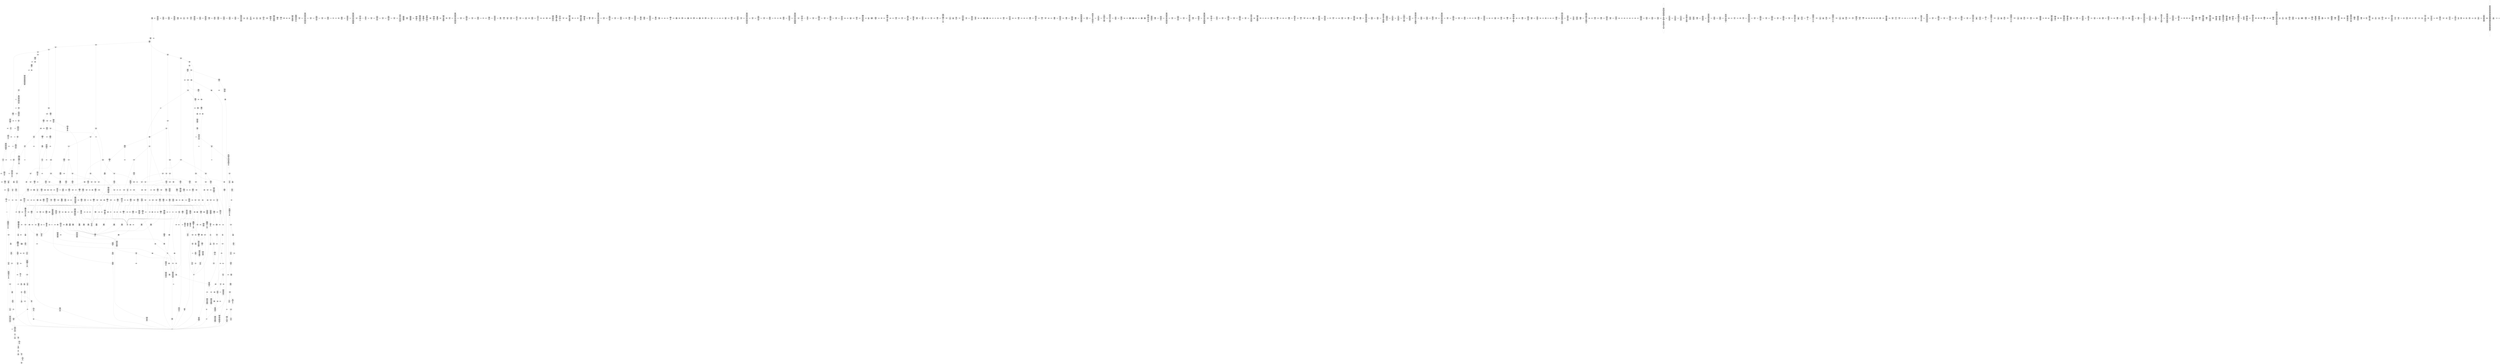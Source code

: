 /* Generated by GvGen v.1.0 (https://www.github.com/stricaud/gvgen) */

digraph G {
compound=true;
   node1 [label="[anywhere]"];
   node2 [label="# 0x0
PUSHX Data
PUSHX Data
MSTORE
CALLVALUE
ISZERO
PUSHX Data
JUMPI
"];
   node3 [label="# 0xc
PUSHX Data
REVERT
"];
   node4 [label="# 0x10
JUMPDEST
PUSHX LogicData
CALLDATASIZE
LT
PUSHX Data
JUMPI
"];
   node5 [label="# 0x1a
PUSHX Data
CALLDATALOAD
PUSHX BitData
SHR
PUSHX LogicData
GT
PUSHX Data
JUMPI
"];
   node6 [label="# 0x2b
PUSHX LogicData
GT
PUSHX Data
JUMPI
"];
   node7 [label="# 0x36
PUSHX LogicData
GT
PUSHX Data
JUMPI
"];
   node8 [label="# 0x41
PUSHX LogicData
GT
PUSHX Data
JUMPI
"];
   node9 [label="# 0x4c
PUSHX LogicData
EQ
PUSHX Data
JUMPI
"];
   node10 [label="# 0x57
PUSHX LogicData
EQ
PUSHX Data
JUMPI
"];
   node11 [label="# 0x62
PUSHX LogicData
EQ
PUSHX Data
JUMPI
"];
   node12 [label="# 0x6d
PUSHX LogicData
EQ
PUSHX Data
JUMPI
"];
   node13 [label="# 0x78
PUSHX Data
JUMP
"];
   node14 [label="# 0x7c
JUMPDEST
PUSHX LogicData
EQ
PUSHX Data
JUMPI
"];
   node15 [label="# 0x88
PUSHX LogicData
EQ
PUSHX Data
JUMPI
"];
   node16 [label="# 0x93
PUSHX LogicData
EQ
PUSHX Data
JUMPI
"];
   node17 [label="# 0x9e
PUSHX LogicData
EQ
PUSHX Data
JUMPI
"];
   node18 [label="# 0xa9
PUSHX Data
JUMP
"];
   node19 [label="# 0xad
JUMPDEST
PUSHX LogicData
GT
PUSHX Data
JUMPI
"];
   node20 [label="# 0xb9
PUSHX LogicData
EQ
PUSHX Data
JUMPI
"];
   node21 [label="# 0xc4
PUSHX LogicData
EQ
PUSHX Data
JUMPI
"];
   node22 [label="# 0xcf
PUSHX LogicData
EQ
PUSHX Data
JUMPI
"];
   node23 [label="# 0xda
PUSHX LogicData
EQ
PUSHX Data
JUMPI
"];
   node24 [label="# 0xe5
PUSHX Data
JUMP
"];
   node25 [label="# 0xe9
JUMPDEST
PUSHX LogicData
EQ
PUSHX Data
JUMPI
"];
   node26 [label="# 0xf5
PUSHX LogicData
EQ
PUSHX Data
JUMPI
"];
   node27 [label="# 0x100
PUSHX LogicData
EQ
PUSHX Data
JUMPI
"];
   node28 [label="# 0x10b
PUSHX Data
JUMP
"];
   node29 [label="# 0x10f
JUMPDEST
PUSHX LogicData
GT
PUSHX Data
JUMPI
"];
   node30 [label="# 0x11b
PUSHX LogicData
GT
PUSHX Data
JUMPI
"];
   node31 [label="# 0x126
PUSHX LogicData
EQ
PUSHX Data
JUMPI
"];
   node32 [label="# 0x131
PUSHX LogicData
EQ
PUSHX Data
JUMPI
"];
   node33 [label="# 0x13c
PUSHX LogicData
EQ
PUSHX Data
JUMPI
"];
   node34 [label="# 0x147
PUSHX LogicData
EQ
PUSHX Data
JUMPI
"];
   node35 [label="# 0x152
PUSHX Data
JUMP
"];
   node36 [label="# 0x156
JUMPDEST
PUSHX LogicData
EQ
PUSHX Data
JUMPI
"];
   node37 [label="# 0x162
PUSHX LogicData
EQ
PUSHX Data
JUMPI
"];
   node38 [label="# 0x16d
PUSHX LogicData
EQ
PUSHX Data
JUMPI
"];
   node39 [label="# 0x178
PUSHX LogicData
EQ
PUSHX Data
JUMPI
"];
   node40 [label="# 0x183
PUSHX Data
JUMP
"];
   node41 [label="# 0x187
JUMPDEST
PUSHX LogicData
GT
PUSHX Data
JUMPI
"];
   node42 [label="# 0x193
PUSHX LogicData
EQ
PUSHX Data
JUMPI
"];
   node43 [label="# 0x19e
PUSHX LogicData
EQ
PUSHX Data
JUMPI
"];
   node44 [label="# 0x1a9
PUSHX LogicData
EQ
PUSHX Data
JUMPI
"];
   node45 [label="# 0x1b4
PUSHX LogicData
EQ
PUSHX Data
JUMPI
"];
   node46 [label="# 0x1bf
PUSHX Data
JUMP
"];
   node47 [label="# 0x1c3
JUMPDEST
PUSHX LogicData
EQ
PUSHX Data
JUMPI
"];
   node48 [label="# 0x1cf
PUSHX LogicData
EQ
PUSHX Data
JUMPI
"];
   node49 [label="# 0x1da
PUSHX LogicData
EQ
PUSHX Data
JUMPI
"];
   node50 [label="# 0x1e5
PUSHX Data
JUMP
"];
   node51 [label="# 0x1e9
JUMPDEST
PUSHX LogicData
GT
PUSHX Data
JUMPI
"];
   node52 [label="# 0x1f5
PUSHX LogicData
GT
PUSHX Data
JUMPI
"];
   node53 [label="# 0x200
PUSHX LogicData
GT
PUSHX Data
JUMPI
"];
   node54 [label="# 0x20b
PUSHX LogicData
EQ
PUSHX Data
JUMPI
"];
   node55 [label="# 0x216
PUSHX LogicData
EQ
PUSHX Data
JUMPI
"];
   node56 [label="# 0x221
PUSHX LogicData
EQ
PUSHX Data
JUMPI
"];
   node57 [label="# 0x22c
PUSHX LogicData
EQ
PUSHX Data
JUMPI
"];
   node58 [label="# 0x237
PUSHX Data
JUMP
"];
   node59 [label="# 0x23b
JUMPDEST
PUSHX LogicData
EQ
PUSHX Data
JUMPI
"];
   node60 [label="# 0x247
PUSHX LogicData
EQ
PUSHX Data
JUMPI
"];
   node61 [label="# 0x252
PUSHX LogicData
EQ
PUSHX Data
JUMPI
"];
   node62 [label="# 0x25d
PUSHX LogicData
EQ
PUSHX Data
JUMPI
"];
   node63 [label="# 0x268
PUSHX Data
JUMP
"];
   node64 [label="# 0x26c
JUMPDEST
PUSHX LogicData
GT
PUSHX Data
JUMPI
"];
   node65 [label="# 0x278
PUSHX LogicData
EQ
PUSHX Data
JUMPI
"];
   node66 [label="# 0x283
PUSHX LogicData
EQ
PUSHX Data
JUMPI
"];
   node67 [label="# 0x28e
PUSHX LogicData
EQ
PUSHX Data
JUMPI
"];
   node68 [label="# 0x299
PUSHX LogicData
EQ
PUSHX Data
JUMPI
"];
   node69 [label="# 0x2a4
PUSHX Data
JUMP
"];
   node70 [label="# 0x2a8
JUMPDEST
PUSHX LogicData
EQ
PUSHX Data
JUMPI
"];
   node71 [label="# 0x2b4
PUSHX LogicData
EQ
PUSHX Data
JUMPI
"];
   node72 [label="# 0x2bf
PUSHX LogicData
EQ
PUSHX Data
JUMPI
"];
   node73 [label="# 0x2ca
PUSHX Data
JUMP
"];
   node74 [label="# 0x2ce
JUMPDEST
PUSHX LogicData
GT
PUSHX Data
JUMPI
"];
   node75 [label="# 0x2da
PUSHX LogicData
GT
PUSHX Data
JUMPI
"];
   node76 [label="# 0x2e5
PUSHX LogicData
EQ
PUSHX Data
JUMPI
"];
   node77 [label="# 0x2f0
PUSHX LogicData
EQ
PUSHX Data
JUMPI
"];
   node78 [label="# 0x2fb
PUSHX LogicData
EQ
PUSHX Data
JUMPI
"];
   node79 [label="# 0x306
PUSHX LogicData
EQ
PUSHX Data
JUMPI
"];
   node80 [label="# 0x311
PUSHX Data
JUMP
"];
   node81 [label="# 0x315
JUMPDEST
PUSHX LogicData
EQ
PUSHX Data
JUMPI
"];
   node82 [label="# 0x321
PUSHX LogicData
EQ
PUSHX Data
JUMPI
"];
   node83 [label="# 0x32c
PUSHX LogicData
EQ
PUSHX Data
JUMPI
"];
   node84 [label="# 0x337
PUSHX LogicData
EQ
PUSHX Data
JUMPI
"];
   node85 [label="# 0x342
PUSHX Data
JUMP
"];
   node86 [label="# 0x346
JUMPDEST
PUSHX LogicData
GT
PUSHX Data
JUMPI
"];
   node87 [label="# 0x352
PUSHX LogicData
EQ
PUSHX Data
JUMPI
"];
   node88 [label="# 0x35d
PUSHX LogicData
EQ
PUSHX Data
JUMPI
"];
   node89 [label="# 0x368
PUSHX LogicData
EQ
PUSHX Data
JUMPI
"];
   node90 [label="# 0x373
PUSHX LogicData
EQ
PUSHX Data
JUMPI
"];
   node91 [label="# 0x37e
PUSHX Data
JUMP
"];
   node92 [label="# 0x382
JUMPDEST
PUSHX LogicData
EQ
PUSHX Data
JUMPI
"];
   node93 [label="# 0x38d
PUSHX LogicData
EQ
PUSHX Data
JUMPI
"];
   node94 [label="# 0x398
PUSHX LogicData
EQ
PUSHX Data
JUMPI
"];
   node95 [label="# 0x3a3
JUMPDEST
PUSHX Data
REVERT
"];
   node96 [label="# 0x3a8
JUMPDEST
PUSHX Data
PUSHX Data
JUMP
"];
   node97 [label="# 0x3b0
JUMPDEST
PUSHX MemData
MLOAD
PUSHX ArithData
PUSHX BitData
PUSHX BitData
SHL
SUB
AND
MSTORE
MLOAD
SUB
PUSHX ArithData
ADD
RETURN
"];
   node98 [label="# 0x3cc
JUMPDEST
PUSHX Data
PUSHX ArithData
CALLDATASIZE
SUB
PUSHX LogicData
LT
ISZERO
PUSHX Data
JUMPI
"];
   node99 [label="# 0x3de
PUSHX Data
REVERT
"];
   node100 [label="# 0x3e2
JUMPDEST
CALLDATALOAD
PUSHX ArithData
PUSHX BitData
PUSHX BitData
SHL
SUB
NOT
AND
PUSHX Data
JUMP
"];
   node101 [label="# 0x3f3
JUMPDEST
PUSHX MemData
MLOAD
ISZERO
ISZERO
MSTORE
MLOAD
SUB
PUSHX ArithData
ADD
RETURN
"];
   node102 [label="# 0x407
JUMPDEST
PUSHX Data
PUSHX Data
JUMP
"];
   node103 [label="# 0x40f
JUMPDEST
PUSHX Data
MLOAD
PUSHX ArithData
MSTORE
MLOAD
ADD
MSTORE
MLOAD
ADD
ADD
PUSHX Data
"];
   node104 [label="# 0x431
JUMPDEST
LT
ISZERO
PUSHX Data
JUMPI
"];
   node105 [label="# 0x43a
ADD
MLOAD
ADD
MSTORE
PUSHX ArithData
ADD
PUSHX Data
JUMP
"];
   node106 [label="# 0x449
JUMPDEST
ADD
PUSHX BitData
AND
ISZERO
PUSHX Data
JUMPI
"];
   node107 [label="# 0x45d
SUB
MLOAD
PUSHX ArithData
PUSHX ArithData
SUB
PUSHX ArithData
EXP
SUB
NOT
AND
MSTORE
PUSHX ArithData
ADD
"];
   node108 [label="# 0x476
JUMPDEST
PUSHX MemData
MLOAD
SUB
RETURN
"];
   node109 [label="# 0x484
JUMPDEST
PUSHX Data
PUSHX ArithData
CALLDATASIZE
SUB
PUSHX LogicData
LT
ISZERO
PUSHX Data
JUMPI
"];
   node110 [label="# 0x496
PUSHX Data
REVERT
"];
   node111 [label="# 0x49a
JUMPDEST
CALLDATALOAD
PUSHX Data
JUMP
"];
   node112 [label="# 0x4a1
JUMPDEST
PUSHX Data
PUSHX ArithData
CALLDATASIZE
SUB
PUSHX LogicData
LT
ISZERO
PUSHX Data
JUMPI
"];
   node113 [label="# 0x4b3
PUSHX Data
REVERT
"];
   node114 [label="# 0x4b7
JUMPDEST
PUSHX ArithData
PUSHX BitData
PUSHX BitData
SHL
SUB
CALLDATALOAD
AND
PUSHX ArithData
ADD
CALLDATALOAD
PUSHX Data
JUMP
"];
   node115 [label="# 0x4cd
JUMPDEST
STOP
"];
   node116 [label="# 0x4cf
JUMPDEST
PUSHX Data
PUSHX ArithData
CALLDATASIZE
SUB
PUSHX LogicData
LT
ISZERO
PUSHX Data
JUMPI
"];
   node117 [label="# 0x4e1
PUSHX Data
REVERT
"];
   node118 [label="# 0x4e5
JUMPDEST
CALLDATALOAD
PUSHX Data
JUMP
"];
   node119 [label="# 0x4ec
JUMPDEST
PUSHX MemData
MLOAD
MSTORE
PUSHX ArithData
ADD
MSTORE
PUSHX ArithData
ADD
MSTORE
PUSHX ArithData
ADD
PUSHX LogicData
GT
ISZERO
PUSHX Data
JUMPI
"];
   node120 [label="# 0x50d
INVALID
"];
   node121 [label="# 0x50e
JUMPDEST
PUSHX BitData
AND
MSTORE
PUSHX ArithData
ADD
PUSHX LogicData
GT
ISZERO
PUSHX Data
JUMPI
"];
   node122 [label="# 0x521
INVALID
"];
   node123 [label="# 0x522
JUMPDEST
PUSHX BitData
AND
MSTORE
PUSHX ArithData
ADD
PUSHX LogicData
GT
ISZERO
PUSHX Data
JUMPI
"];
   node124 [label="# 0x535
INVALID
"];
   node125 [label="# 0x536
JUMPDEST
PUSHX BitData
AND
MSTORE
PUSHX ArithData
ADD
PUSHX BitData
AND
PUSHX BitData
AND
MSTORE
PUSHX ArithData
ADD
PUSHX MemData
MLOAD
SUB
RETURN
"];
   node126 [label="# 0x55c
JUMPDEST
PUSHX Data
PUSHX ArithData
CALLDATASIZE
SUB
PUSHX LogicData
LT
ISZERO
PUSHX Data
JUMPI
"];
   node127 [label="# 0x56e
PUSHX Data
REVERT
"];
   node128 [label="# 0x572
JUMPDEST
CALLDATALOAD
PUSHX BitData
AND
PUSHX Data
JUMP
"];
   node129 [label="# 0x57c
JUMPDEST
PUSHX Data
PUSHX ArithData
CALLDATASIZE
SUB
PUSHX LogicData
LT
ISZERO
PUSHX Data
JUMPI
"];
   node130 [label="# 0x58e
PUSHX Data
REVERT
"];
   node131 [label="# 0x592
JUMPDEST
PUSHX ArithData
PUSHX BitData
PUSHX BitData
SHL
SUB
CALLDATALOAD
AND
ADD
PUSHX ArithData
ADD
PUSHX ArithData
ADD
CALLDATALOAD
PUSHX BitData
PUSHX BitData
SHL
GT
ISZERO
PUSHX Data
JUMPI
"];
   node132 [label="# 0x5b8
PUSHX Data
REVERT
"];
   node133 [label="# 0x5bc
JUMPDEST
ADD
PUSHX ArithData
ADD
GT
ISZERO
PUSHX Data
JUMPI
"];
   node134 [label="# 0x5ca
PUSHX Data
REVERT
"];
   node135 [label="# 0x5ce
JUMPDEST
CALLDATALOAD
PUSHX ArithData
ADD
PUSHX ArithData
MUL
ADD
GT
PUSHX BitData
PUSHX BitData
SHL
GT
OR
ISZERO
PUSHX Data
JUMPI
"];
   node136 [label="# 0x5eb
PUSHX Data
REVERT
"];
   node137 [label="# 0x5ef
JUMPDEST
PUSHX Data
JUMP
"];
   node138 [label="# 0x5fa
JUMPDEST
PUSHX Data
PUSHX Data
JUMP
"];
   node139 [label="# 0x602
JUMPDEST
PUSHX MemData
MLOAD
MSTORE
MLOAD
SUB
PUSHX ArithData
ADD
RETURN
"];
   node140 [label="# 0x614
JUMPDEST
PUSHX Data
PUSHX Data
JUMP
"];
   node141 [label="# 0x61c
JUMPDEST
PUSHX Data
PUSHX ArithData
CALLDATASIZE
SUB
PUSHX LogicData
LT
ISZERO
PUSHX Data
JUMPI
"];
   node142 [label="# 0x62f
PUSHX Data
REVERT
"];
   node143 [label="# 0x633
JUMPDEST
CALLDATALOAD
PUSHX ArithData
ADD
PUSHX Data
JUMP
"];
   node144 [label="# 0x63f
JUMPDEST
PUSHX Data
PUSHX ArithData
CALLDATASIZE
SUB
PUSHX LogicData
LT
ISZERO
PUSHX Data
JUMPI
"];
   node145 [label="# 0x651
PUSHX Data
REVERT
"];
   node146 [label="# 0x655
JUMPDEST
PUSHX ArithData
PUSHX BitData
PUSHX BitData
SHL
SUB
CALLDATALOAD
AND
PUSHX ArithData
ADD
CALLDATALOAD
AND
PUSHX ArithData
ADD
CALLDATALOAD
PUSHX Data
JUMP
"];
   node147 [label="# 0x675
JUMPDEST
PUSHX Data
PUSHX Data
JUMP
"];
   node148 [label="# 0x67d
JUMPDEST
PUSHX MemData
MLOAD
PUSHX BitData
AND
MSTORE
MLOAD
SUB
PUSHX ArithData
ADD
RETURN
"];
   node149 [label="# 0x694
JUMPDEST
PUSHX Data
PUSHX Data
JUMP
"];
   node150 [label="# 0x69c
JUMPDEST
PUSHX Data
PUSHX ArithData
CALLDATASIZE
SUB
PUSHX LogicData
LT
ISZERO
PUSHX Data
JUMPI
"];
   node151 [label="# 0x6ae
PUSHX Data
REVERT
"];
   node152 [label="# 0x6b2
JUMPDEST
PUSHX ArithData
PUSHX BitData
PUSHX BitData
SHL
SUB
CALLDATALOAD
AND
PUSHX ArithData
ADD
CALLDATALOAD
PUSHX Data
JUMP
"];
   node153 [label="# 0x6c8
JUMPDEST
PUSHX Data
PUSHX ArithData
CALLDATASIZE
SUB
PUSHX LogicData
LT
ISZERO
PUSHX Data
JUMPI
"];
   node154 [label="# 0x6da
PUSHX Data
REVERT
"];
   node155 [label="# 0x6de
JUMPDEST
CALLDATALOAD
PUSHX Data
JUMP
"];
   node156 [label="# 0x6e5
JUMPDEST
PUSHX Data
PUSHX ArithData
CALLDATASIZE
SUB
PUSHX LogicData
LT
ISZERO
PUSHX Data
JUMPI
"];
   node157 [label="# 0x6f7
PUSHX Data
REVERT
"];
   node158 [label="# 0x6fb
JUMPDEST
CALLDATALOAD
PUSHX ArithData
PUSHX BitData
PUSHX BitData
SHL
SUB
AND
PUSHX Data
JUMP
"];
   node159 [label="# 0x70b
JUMPDEST
PUSHX Data
PUSHX Data
JUMP
"];
   node160 [label="# 0x713
JUMPDEST
PUSHX Data
PUSHX ArithData
CALLDATASIZE
SUB
PUSHX LogicData
LT
ISZERO
PUSHX Data
JUMPI
"];
   node161 [label="# 0x725
PUSHX Data
REVERT
"];
   node162 [label="# 0x729
JUMPDEST
PUSHX BitData
CALLDATALOAD
AND
PUSHX ArithData
ADD
CALLDATALOAD
AND
PUSHX ArithData
ADD
CALLDATALOAD
AND
PUSHX Data
JUMP
"];
   node163 [label="# 0x745
JUMPDEST
PUSHX Data
PUSHX ArithData
CALLDATASIZE
SUB
PUSHX LogicData
LT
ISZERO
PUSHX Data
JUMPI
"];
   node164 [label="# 0x757
PUSHX Data
REVERT
"];
   node165 [label="# 0x75b
JUMPDEST
PUSHX BitData
CALLDATALOAD
AND
PUSHX ArithData
ADD
CALLDATALOAD
AND
PUSHX ArithData
ADD
CALLDATALOAD
PUSHX Data
JUMP
"];
   node166 [label="# 0x775
JUMPDEST
PUSHX Data
PUSHX ArithData
CALLDATASIZE
SUB
PUSHX LogicData
LT
ISZERO
PUSHX Data
JUMPI
"];
   node167 [label="# 0x787
PUSHX Data
REVERT
"];
   node168 [label="# 0x78b
JUMPDEST
PUSHX ArithData
PUSHX BitData
PUSHX BitData
SHL
SUB
CALLDATALOAD
AND
PUSHX ArithData
ADD
CALLDATALOAD
AND
PUSHX ArithData
ADD
CALLDATALOAD
PUSHX Data
JUMP
"];
   node169 [label="# 0x7ab
JUMPDEST
PUSHX Data
PUSHX ArithData
CALLDATASIZE
SUB
PUSHX LogicData
LT
ISZERO
PUSHX Data
JUMPI
"];
   node170 [label="# 0x7bd
PUSHX Data
REVERT
"];
   node171 [label="# 0x7c1
JUMPDEST
CALLDATALOAD
PUSHX Data
JUMP
"];
   node172 [label="# 0x7c8
JUMPDEST
PUSHX MemData
MLOAD
MSTORE
PUSHX ArithData
ADD
PUSHX Data
PUSHX Data
"];
   node173 [label="# 0x7dc
JUMPDEST
LT
ISZERO
PUSHX Data
JUMPI
"];
   node174 [label="# 0x7e5
ADD
MLOAD
ADD
MSTORE
PUSHX ArithData
ADD
PUSHX Data
JUMP
"];
   node175 [label="# 0x7f4
JUMPDEST
ADD
PUSHX MemData
MLOAD
SUB
RETURN
"];
   node176 [label="# 0x808
JUMPDEST
PUSHX Data
PUSHX ArithData
CALLDATASIZE
SUB
PUSHX LogicData
LT
ISZERO
PUSHX Data
JUMPI
"];
   node177 [label="# 0x81a
PUSHX Data
REVERT
"];
   node178 [label="# 0x81e
JUMPDEST
CALLDATALOAD
PUSHX ArithData
PUSHX BitData
PUSHX BitData
SHL
SUB
AND
PUSHX Data
JUMP
"];
   node179 [label="# 0x82e
JUMPDEST
PUSHX Data
PUSHX ArithData
CALLDATASIZE
SUB
PUSHX LogicData
LT
ISZERO
PUSHX Data
JUMPI
"];
   node180 [label="# 0x840
PUSHX Data
REVERT
"];
   node181 [label="# 0x844
JUMPDEST
CALLDATALOAD
PUSHX Data
JUMP
"];
   node182 [label="# 0x84b
JUMPDEST
PUSHX Data
PUSHX ArithData
CALLDATASIZE
SUB
PUSHX LogicData
LT
ISZERO
PUSHX Data
JUMPI
"];
   node183 [label="# 0x85d
PUSHX Data
REVERT
"];
   node184 [label="# 0x861
JUMPDEST
CALLDATALOAD
ADD
PUSHX ArithData
ADD
PUSHX ArithData
ADD
CALLDATALOAD
PUSHX BitData
PUSHX BitData
SHL
GT
ISZERO
PUSHX Data
JUMPI
"];
   node185 [label="# 0x87e
PUSHX Data
REVERT
"];
   node186 [label="# 0x882
JUMPDEST
ADD
PUSHX ArithData
ADD
GT
ISZERO
PUSHX Data
JUMPI
"];
   node187 [label="# 0x890
PUSHX Data
REVERT
"];
   node188 [label="# 0x894
JUMPDEST
CALLDATALOAD
PUSHX ArithData
ADD
PUSHX ArithData
MUL
ADD
GT
PUSHX BitData
PUSHX BitData
SHL
GT
OR
ISZERO
PUSHX Data
JUMPI
"];
   node189 [label="# 0x8b1
PUSHX Data
REVERT
"];
   node190 [label="# 0x8b5
JUMPDEST
PUSHX Data
JUMP
"];
   node191 [label="# 0x8c0
JUMPDEST
PUSHX Data
PUSHX Data
JUMP
"];
   node192 [label="# 0x8c8
JUMPDEST
PUSHX Data
PUSHX ArithData
CALLDATASIZE
SUB
PUSHX LogicData
LT
ISZERO
PUSHX Data
JUMPI
"];
   node193 [label="# 0x8da
PUSHX Data
REVERT
"];
   node194 [label="# 0x8de
JUMPDEST
CALLDATALOAD
PUSHX Data
JUMP
"];
   node195 [label="# 0x8e5
JUMPDEST
PUSHX Data
PUSHX Data
JUMP
"];
   node196 [label="# 0x8ed
JUMPDEST
PUSHX Data
PUSHX ArithData
CALLDATASIZE
SUB
PUSHX LogicData
LT
ISZERO
PUSHX Data
JUMPI
"];
   node197 [label="# 0x8ff
PUSHX Data
REVERT
"];
   node198 [label="# 0x903
JUMPDEST
CALLDATALOAD
PUSHX ArithData
PUSHX BitData
PUSHX BitData
SHL
SUB
AND
PUSHX Data
JUMP
"];
   node199 [label="# 0x913
JUMPDEST
PUSHX Data
PUSHX ArithData
CALLDATASIZE
SUB
PUSHX LogicData
LT
ISZERO
PUSHX Data
JUMPI
"];
   node200 [label="# 0x925
PUSHX Data
REVERT
"];
   node201 [label="# 0x929
JUMPDEST
CALLDATALOAD
PUSHX ArithData
PUSHX BitData
PUSHX BitData
SHL
SUB
AND
PUSHX Data
JUMP
"];
   node202 [label="# 0x939
JUMPDEST
PUSHX Data
PUSHX ArithData
CALLDATASIZE
SUB
PUSHX LogicData
LT
ISZERO
PUSHX Data
JUMPI
"];
   node203 [label="# 0x94b
PUSHX Data
REVERT
"];
   node204 [label="# 0x94f
JUMPDEST
CALLDATALOAD
PUSHX BitData
AND
PUSHX Data
JUMP
"];
   node205 [label="# 0x959
JUMPDEST
PUSHX MemData
MLOAD
PUSHX LogicData
GT
ISZERO
PUSHX Data
JUMPI
"];
   node206 [label="# 0x968
INVALID
"];
   node207 [label="# 0x969
JUMPDEST
PUSHX BitData
AND
MSTORE
PUSHX ArithData
ADD
PUSHX ArithData
ADD
PUSHX ArithData
ADD
SUB
MSTORE
MLOAD
MSTORE
PUSHX ArithData
ADD
MLOAD
PUSHX ArithData
ADD
PUSHX Data
"];
   node208 [label="# 0x996
JUMPDEST
LT
ISZERO
PUSHX Data
JUMPI
"];
   node209 [label="# 0x99f
ADD
MLOAD
ADD
MSTORE
PUSHX ArithData
ADD
PUSHX Data
JUMP
"];
   node210 [label="# 0x9ae
JUMPDEST
ADD
PUSHX BitData
AND
ISZERO
PUSHX Data
JUMPI
"];
   node211 [label="# 0x9c2
SUB
MLOAD
PUSHX ArithData
PUSHX ArithData
SUB
PUSHX ArithData
EXP
SUB
NOT
AND
MSTORE
PUSHX ArithData
ADD
"];
   node212 [label="# 0x9db
JUMPDEST
SUB
MSTORE
MLOAD
MSTORE
MLOAD
PUSHX ArithData
ADD
ADD
PUSHX Data
"];
   node213 [label="# 0x9f6
JUMPDEST
LT
ISZERO
PUSHX Data
JUMPI
"];
   node214 [label="# 0x9ff
ADD
MLOAD
ADD
MSTORE
PUSHX ArithData
ADD
PUSHX Data
JUMP
"];
   node215 [label="# 0xa0e
JUMPDEST
ADD
PUSHX BitData
AND
ISZERO
PUSHX Data
JUMPI
"];
   node216 [label="# 0xa22
SUB
MLOAD
PUSHX ArithData
PUSHX ArithData
SUB
PUSHX ArithData
EXP
SUB
NOT
AND
MSTORE
PUSHX ArithData
ADD
"];
   node217 [label="# 0xa3b
JUMPDEST
PUSHX MemData
MLOAD
SUB
RETURN
"];
   node218 [label="# 0xa4c
JUMPDEST
PUSHX Data
PUSHX ArithData
CALLDATASIZE
SUB
PUSHX LogicData
LT
ISZERO
PUSHX Data
JUMPI
"];
   node219 [label="# 0xa5e
PUSHX Data
REVERT
"];
   node220 [label="# 0xa62
JUMPDEST
PUSHX BitData
CALLDATALOAD
AND
PUSHX ArithData
ADD
CALLDATALOAD
AND
PUSHX Data
JUMP
"];
   node221 [label="# 0xa74
JUMPDEST
PUSHX Data
PUSHX Data
JUMP
"];
   node222 [label="# 0xa7c
JUMPDEST
PUSHX Data
PUSHX ArithData
CALLDATASIZE
SUB
PUSHX LogicData
LT
ISZERO
PUSHX Data
JUMPI
"];
   node223 [label="# 0xa8e
PUSHX Data
REVERT
"];
   node224 [label="# 0xa92
JUMPDEST
PUSHX ArithData
PUSHX BitData
PUSHX BitData
SHL
SUB
CALLDATALOAD
AND
PUSHX ArithData
ADD
CALLDATALOAD
PUSHX BitData
PUSHX ArithData
ADD
CALLDATALOAD
AND
PUSHX ArithData
ADD
CALLDATALOAD
AND
PUSHX ArithData
ADD
CALLDATALOAD
AND
PUSHX Data
JUMP
"];
   node225 [label="# 0xac3
JUMPDEST
PUSHX Data
MLOAD
MSTORE
PUSHX ArithData
ADD
MSTORE
MLOAD
SUB
ADD
RETURN
"];
   node226 [label="# 0xadc
JUMPDEST
PUSHX Data
PUSHX ArithData
CALLDATASIZE
SUB
PUSHX LogicData
LT
ISZERO
PUSHX Data
JUMPI
"];
   node227 [label="# 0xaee
PUSHX Data
REVERT
"];
   node228 [label="# 0xaf2
JUMPDEST
PUSHX BitData
CALLDATALOAD
AND
PUSHX ArithData
ADD
CALLDATALOAD
PUSHX Data
JUMP
"];
   node229 [label="# 0xb02
JUMPDEST
PUSHX Data
PUSHX Data
JUMP
"];
   node230 [label="# 0xb0a
JUMPDEST
PUSHX Data
PUSHX Data
JUMP
"];
   node231 [label="# 0xb12
JUMPDEST
PUSHX Data
PUSHX ArithData
CALLDATASIZE
SUB
PUSHX LogicData
LT
ISZERO
PUSHX Data
JUMPI
"];
   node232 [label="# 0xb24
PUSHX Data
REVERT
"];
   node233 [label="# 0xb28
JUMPDEST
CALLDATALOAD
PUSHX ArithData
PUSHX BitData
PUSHX BitData
SHL
SUB
AND
PUSHX Data
JUMP
"];
   node234 [label="# 0xb38
JUMPDEST
PUSHX Data
PUSHX ArithData
CALLDATASIZE
SUB
PUSHX LogicData
LT
ISZERO
PUSHX Data
JUMPI
"];
   node235 [label="# 0xb4a
PUSHX Data
REVERT
"];
   node236 [label="# 0xb4e
JUMPDEST
CALLDATALOAD
PUSHX ArithData
PUSHX BitData
PUSHX BitData
SHL
SUB
AND
PUSHX Data
JUMP
"];
   node237 [label="# 0xb5e
JUMPDEST
PUSHX Data
PUSHX ArithData
CALLDATASIZE
SUB
PUSHX LogicData
LT
ISZERO
PUSHX Data
JUMPI
"];
   node238 [label="# 0xb70
PUSHX Data
REVERT
"];
   node239 [label="# 0xb74
JUMPDEST
PUSHX ArithData
PUSHX BitData
PUSHX BitData
SHL
SUB
CALLDATALOAD
AND
PUSHX ArithData
ADD
CALLDATALOAD
ISZERO
ISZERO
PUSHX Data
JUMP
"];
   node240 [label="# 0xb8c
JUMPDEST
PUSHX Data
PUSHX Data
JUMP
"];
   node241 [label="# 0xb94
JUMPDEST
PUSHX Data
PUSHX ArithData
CALLDATASIZE
SUB
PUSHX LogicData
LT
ISZERO
PUSHX Data
JUMPI
"];
   node242 [label="# 0xba6
PUSHX Data
REVERT
"];
   node243 [label="# 0xbaa
JUMPDEST
PUSHX BitData
CALLDATALOAD
AND
PUSHX ArithData
ADD
CALLDATALOAD
PUSHX Data
JUMP
"];
   node244 [label="# 0xbba
JUMPDEST
PUSHX MemData
MLOAD
MSTORE
PUSHX ArithData
ADD
MSTORE
PUSHX ArithData
ADD
MSTORE
PUSHX ArithData
ADD
PUSHX LogicData
GT
ISZERO
PUSHX Data
JUMPI
"];
   node245 [label="# 0xbdb
INVALID
"];
   node246 [label="# 0xbdc
JUMPDEST
PUSHX BitData
AND
MSTORE
PUSHX ArithData
ADD
PUSHX LogicData
GT
ISZERO
PUSHX Data
JUMPI
"];
   node247 [label="# 0xbef
INVALID
"];
   node248 [label="# 0xbf0
JUMPDEST
PUSHX BitData
AND
MSTORE
PUSHX ArithData
ADD
PUSHX BitData
AND
PUSHX BitData
AND
MSTORE
PUSHX ArithData
ADD
PUSHX MemData
MLOAD
SUB
RETURN
"];
   node249 [label="# 0xc15
JUMPDEST
PUSHX Data
PUSHX ArithData
CALLDATASIZE
SUB
PUSHX LogicData
LT
ISZERO
PUSHX Data
JUMPI
"];
   node250 [label="# 0xc27
PUSHX Data
REVERT
"];
   node251 [label="# 0xc2b
JUMPDEST
PUSHX BitData
CALLDATALOAD
AND
PUSHX ArithData
ADD
CALLDATALOAD
PUSHX Data
JUMP
"];
   node252 [label="# 0xc3b
JUMPDEST
PUSHX Data
PUSHX ArithData
CALLDATASIZE
SUB
PUSHX LogicData
LT
ISZERO
PUSHX Data
JUMPI
"];
   node253 [label="# 0xc4d
PUSHX Data
REVERT
"];
   node254 [label="# 0xc51
JUMPDEST
CALLDATALOAD
PUSHX Data
JUMP
"];
   node255 [label="# 0xc58
JUMPDEST
PUSHX MemData
MLOAD
PUSHX LogicData
GT
ISZERO
PUSHX Data
JUMPI
"];
   node256 [label="# 0xc67
INVALID
"];
   node257 [label="# 0xc68
JUMPDEST
PUSHX BitData
AND
MSTORE
PUSHX ArithData
ADD
PUSHX MemData
MLOAD
SUB
RETURN
"];
   node258 [label="# 0xc7c
JUMPDEST
PUSHX Data
PUSHX ArithData
CALLDATASIZE
SUB
PUSHX LogicData
LT
ISZERO
PUSHX Data
JUMPI
"];
   node259 [label="# 0xc8e
PUSHX Data
REVERT
"];
   node260 [label="# 0xc92
JUMPDEST
PUSHX ArithData
PUSHX BitData
PUSHX BitData
SHL
SUB
CALLDATALOAD
AND
PUSHX ArithData
ADD
CALLDATALOAD
AND
PUSHX ArithData
ADD
CALLDATALOAD
ADD
PUSHX ArithData
ADD
PUSHX ArithData
ADD
CALLDATALOAD
PUSHX BitData
PUSHX BitData
SHL
GT
ISZERO
PUSHX Data
JUMPI
"];
   node261 [label="# 0xcc8
PUSHX Data
REVERT
"];
   node262 [label="# 0xccc
JUMPDEST
ADD
PUSHX ArithData
ADD
GT
ISZERO
PUSHX Data
JUMPI
"];
   node263 [label="# 0xcda
PUSHX Data
REVERT
"];
   node264 [label="# 0xcde
JUMPDEST
CALLDATALOAD
PUSHX ArithData
ADD
PUSHX ArithData
MUL
ADD
GT
PUSHX BitData
PUSHX BitData
SHL
GT
OR
ISZERO
PUSHX Data
JUMPI
"];
   node265 [label="# 0xcfb
PUSHX Data
REVERT
"];
   node266 [label="# 0xcff
JUMPDEST
PUSHX ArithData
ADD
PUSHX ArithData
DIV
MUL
PUSHX ArithData
ADD
PUSHX MemData
MLOAD
ADD
PUSHX Data
MSTORE
MSTORE
PUSHX ArithData
ADD
CALLDATACOPY
PUSHX Data
ADD
MSTORE
PUSHX Data
JUMP
"];
   node267 [label="# 0xd40
JUMPDEST
PUSHX Data
PUSHX ArithData
CALLDATASIZE
SUB
PUSHX LogicData
LT
ISZERO
PUSHX Data
JUMPI
"];
   node268 [label="# 0xd52
PUSHX Data
REVERT
"];
   node269 [label="# 0xd56
JUMPDEST
CALLDATALOAD
PUSHX BitData
AND
PUSHX Data
JUMP
"];
   node270 [label="# 0xd60
JUMPDEST
PUSHX Data
PUSHX Data
JUMP
"];
   node271 [label="# 0xd68
JUMPDEST
PUSHX Data
PUSHX ArithData
CALLDATASIZE
SUB
PUSHX LogicData
LT
ISZERO
PUSHX Data
JUMPI
"];
   node272 [label="# 0xd7a
PUSHX Data
REVERT
"];
   node273 [label="# 0xd7e
JUMPDEST
PUSHX BitData
CALLDATALOAD
AND
PUSHX ArithData
ADD
CALLDATALOAD
AND
PUSHX ArithData
ADD
CALLDATALOAD
AND
PUSHX Data
JUMP
"];
   node274 [label="# 0xd9a
JUMPDEST
PUSHX Data
PUSHX Data
JUMP
"];
   node275 [label="# 0xda2
JUMPDEST
PUSHX Data
PUSHX ArithData
CALLDATASIZE
SUB
PUSHX LogicData
LT
ISZERO
PUSHX Data
JUMPI
"];
   node276 [label="# 0xdb4
PUSHX Data
REVERT
"];
   node277 [label="# 0xdb8
JUMPDEST
CALLDATALOAD
PUSHX Data
JUMP
"];
   node278 [label="# 0xdbf
JUMPDEST
PUSHX Data
PUSHX ArithData
CALLDATASIZE
SUB
PUSHX LogicData
LT
ISZERO
PUSHX Data
JUMPI
"];
   node279 [label="# 0xdd1
PUSHX Data
REVERT
"];
   node280 [label="# 0xdd5
JUMPDEST
PUSHX ArithData
PUSHX BitData
PUSHX BitData
SHL
SUB
CALLDATALOAD
AND
PUSHX ArithData
ADD
CALLDATALOAD
PUSHX BitData
PUSHX ArithData
ADD
CALLDATALOAD
AND
PUSHX ArithData
ADD
CALLDATALOAD
AND
PUSHX ArithData
ADD
CALLDATALOAD
AND
PUSHX ArithData
ADD
CALLDATALOAD
AND
PUSHX Data
JUMP
"];
   node281 [label="# 0xe0c
JUMPDEST
PUSHX Data
PUSHX ArithData
CALLDATASIZE
SUB
PUSHX LogicData
LT
ISZERO
PUSHX Data
JUMPI
"];
   node282 [label="# 0xe1e
PUSHX Data
REVERT
"];
   node283 [label="# 0xe22
JUMPDEST
CALLDATALOAD
PUSHX Data
JUMP
"];
   node284 [label="# 0xe29
JUMPDEST
PUSHX Data
PUSHX ArithData
CALLDATASIZE
SUB
PUSHX LogicData
LT
ISZERO
PUSHX Data
JUMPI
"];
   node285 [label="# 0xe3b
PUSHX Data
REVERT
"];
   node286 [label="# 0xe3f
JUMPDEST
PUSHX ArithData
PUSHX BitData
PUSHX BitData
SHL
SUB
CALLDATALOAD
AND
PUSHX ArithData
ADD
CALLDATALOAD
AND
PUSHX Data
JUMP
"];
   node287 [label="# 0xe57
JUMPDEST
PUSHX Data
PUSHX ArithData
CALLDATASIZE
SUB
PUSHX LogicData
LT
ISZERO
PUSHX Data
JUMPI
"];
   node288 [label="# 0xe69
PUSHX Data
REVERT
"];
   node289 [label="# 0xe6d
JUMPDEST
CALLDATALOAD
PUSHX Data
JUMP
"];
   node290 [label="# 0xe74
JUMPDEST
PUSHX Data
PUSHX ArithData
CALLDATASIZE
SUB
PUSHX LogicData
LT
ISZERO
PUSHX Data
JUMPI
"];
   node291 [label="# 0xe86
PUSHX Data
REVERT
"];
   node292 [label="# 0xe8a
JUMPDEST
CALLDATALOAD
PUSHX ArithData
PUSHX BitData
PUSHX BitData
SHL
SUB
AND
PUSHX Data
JUMP
"];
   node293 [label="# 0xe9a
JUMPDEST
PUSHX Data
PUSHX ArithData
CALLDATASIZE
SUB
PUSHX LogicData
LT
ISZERO
PUSHX Data
JUMPI
"];
   node294 [label="# 0xeac
PUSHX Data
REVERT
"];
   node295 [label="# 0xeb0
JUMPDEST
PUSHX BitData
CALLDATALOAD
AND
ADD
PUSHX ArithData
ADD
PUSHX ArithData
ADD
CALLDATALOAD
PUSHX BitData
PUSHX BitData
SHL
GT
ISZERO
PUSHX Data
JUMPI
"];
   node296 [label="# 0xed0
PUSHX Data
REVERT
"];
   node297 [label="# 0xed4
JUMPDEST
ADD
PUSHX ArithData
ADD
GT
ISZERO
PUSHX Data
JUMPI
"];
   node298 [label="# 0xee2
PUSHX Data
REVERT
"];
   node299 [label="# 0xee6
JUMPDEST
CALLDATALOAD
PUSHX ArithData
ADD
PUSHX ArithData
MUL
ADD
GT
PUSHX BitData
PUSHX BitData
SHL
GT
OR
ISZERO
PUSHX Data
JUMPI
"];
   node300 [label="# 0xf03
PUSHX Data
REVERT
"];
   node301 [label="# 0xf07
JUMPDEST
PUSHX ArithData
ADD
CALLDATALOAD
PUSHX BitData
PUSHX BitData
SHL
GT
ISZERO
PUSHX Data
JUMPI
"];
   node302 [label="# 0xf20
PUSHX Data
REVERT
"];
   node303 [label="# 0xf24
JUMPDEST
ADD
PUSHX ArithData
ADD
GT
ISZERO
PUSHX Data
JUMPI
"];
   node304 [label="# 0xf32
PUSHX Data
REVERT
"];
   node305 [label="# 0xf36
JUMPDEST
CALLDATALOAD
PUSHX ArithData
ADD
PUSHX ArithData
MUL
ADD
GT
PUSHX BitData
PUSHX BitData
SHL
GT
OR
ISZERO
PUSHX Data
JUMPI
"];
   node306 [label="# 0xf53
PUSHX Data
REVERT
"];
   node307 [label="# 0xf57
JUMPDEST
PUSHX Data
JUMP
"];
   node308 [label="# 0xf62
JUMPDEST
PUSHX Data
PUSHX ArithData
CALLDATASIZE
SUB
PUSHX LogicData
LT
ISZERO
PUSHX Data
JUMPI
"];
   node309 [label="# 0xf75
PUSHX Data
REVERT
"];
   node310 [label="# 0xf79
JUMPDEST
PUSHX BitData
CALLDATALOAD
AND
ADD
PUSHX ArithData
ADD
PUSHX ArithData
ADD
CALLDATALOAD
PUSHX BitData
PUSHX BitData
SHL
GT
ISZERO
PUSHX Data
JUMPI
"];
   node311 [label="# 0xf99
PUSHX Data
REVERT
"];
   node312 [label="# 0xf9d
JUMPDEST
ADD
PUSHX ArithData
ADD
GT
ISZERO
PUSHX Data
JUMPI
"];
   node313 [label="# 0xfab
PUSHX Data
REVERT
"];
   node314 [label="# 0xfaf
JUMPDEST
CALLDATALOAD
PUSHX ArithData
ADD
PUSHX ArithData
MUL
ADD
GT
PUSHX BitData
PUSHX BitData
SHL
GT
OR
ISZERO
PUSHX Data
JUMPI
"];
   node315 [label="# 0xfcc
PUSHX Data
REVERT
"];
   node316 [label="# 0xfd0
JUMPDEST
PUSHX BitData
CALLDATALOAD
AND
PUSHX ArithData
ADD
CALLDATALOAD
AND
PUSHX ArithData
ADD
CALLDATALOAD
AND
PUSHX ArithData
ADD
CALLDATALOAD
AND
PUSHX ArithData
ADD
PUSHX ArithData
ADD
CALLDATALOAD
PUSHX BitData
PUSHX BitData
SHL
GT
ISZERO
PUSHX Data
JUMPI
"];
   node317 [label="# 0x100c
PUSHX Data
REVERT
"];
   node318 [label="# 0x1010
JUMPDEST
ADD
PUSHX ArithData
ADD
GT
ISZERO
PUSHX Data
JUMPI
"];
   node319 [label="# 0x101e
PUSHX Data
REVERT
"];
   node320 [label="# 0x1022
JUMPDEST
CALLDATALOAD
PUSHX ArithData
ADD
PUSHX ArithData
MUL
ADD
GT
PUSHX BitData
PUSHX BitData
SHL
GT
OR
ISZERO
PUSHX Data
JUMPI
"];
   node321 [label="# 0x103f
PUSHX Data
REVERT
"];
   node322 [label="# 0x1043
JUMPDEST
PUSHX ArithData
ADD
CALLDATALOAD
PUSHX BitData
PUSHX BitData
SHL
GT
ISZERO
PUSHX Data
JUMPI
"];
   node323 [label="# 0x105c
PUSHX Data
REVERT
"];
   node324 [label="# 0x1060
JUMPDEST
ADD
PUSHX ArithData
ADD
GT
ISZERO
PUSHX Data
JUMPI
"];
   node325 [label="# 0x106e
PUSHX Data
REVERT
"];
   node326 [label="# 0x1072
JUMPDEST
CALLDATALOAD
PUSHX ArithData
ADD
PUSHX ArithData
MUL
ADD
GT
PUSHX BitData
PUSHX BitData
SHL
GT
OR
ISZERO
PUSHX Data
JUMPI
"];
   node327 [label="# 0x108f
PUSHX Data
REVERT
"];
   node328 [label="# 0x1093
JUMPDEST
PUSHX Data
JUMP
"];
   node329 [label="# 0x109e
JUMPDEST
PUSHX Data
PUSHX ArithData
CALLDATASIZE
SUB
PUSHX LogicData
LT
ISZERO
PUSHX Data
JUMPI
"];
   node330 [label="# 0x10b0
PUSHX Data
REVERT
"];
   node331 [label="# 0x10b4
JUMPDEST
CALLDATALOAD
PUSHX Data
JUMP
"];
   node332 [label="# 0x10bb
JUMPDEST
PUSHX MemData
MLOAD
MSTORE
PUSHX ArithData
ADD
PUSHX LogicData
GT
ISZERO
PUSHX Data
JUMPI
"];
   node333 [label="# 0x10d0
INVALID
"];
   node334 [label="# 0x10d1
JUMPDEST
PUSHX BitData
AND
MSTORE
PUSHX ArithData
ADD
PUSHX ArithData
ADD
PUSHX LogicData
GT
ISZERO
PUSHX Data
JUMPI
"];
   node335 [label="# 0x10e8
INVALID
"];
   node336 [label="# 0x10e9
JUMPDEST
PUSHX BitData
AND
MSTORE
PUSHX ArithData
ADD
PUSHX LogicData
GT
ISZERO
PUSHX Data
JUMPI
"];
   node337 [label="# 0x10fc
INVALID
"];
   node338 [label="# 0x10fd
JUMPDEST
PUSHX BitData
AND
MSTORE
PUSHX ArithData
ADD
PUSHX LogicData
GT
ISZERO
PUSHX Data
JUMPI
"];
   node339 [label="# 0x1110
INVALID
"];
   node340 [label="# 0x1111
JUMPDEST
PUSHX BitData
AND
MSTORE
PUSHX ArithData
ADD
PUSHX BitData
AND
PUSHX BitData
AND
MSTORE
PUSHX ArithData
ADD
PUSHX ArithData
ADD
SUB
MSTORE
MLOAD
MSTORE
PUSHX ArithData
ADD
MLOAD
PUSHX ArithData
ADD
PUSHX ArithData
MUL
PUSHX Data
"];
   node341 [label="# 0x1149
JUMPDEST
LT
ISZERO
PUSHX Data
JUMPI
"];
   node342 [label="# 0x1152
ADD
MLOAD
ADD
MSTORE
PUSHX ArithData
ADD
PUSHX Data
JUMP
"];
   node343 [label="# 0x1161
JUMPDEST
ADD
SUB
MSTORE
MLOAD
MSTORE
PUSHX ArithData
ADD
MLOAD
PUSHX ArithData
ADD
PUSHX Data
"];
   node344 [label="# 0x1185
JUMPDEST
LT
ISZERO
PUSHX Data
JUMPI
"];
   node345 [label="# 0x118e
ADD
MLOAD
ADD
MSTORE
PUSHX ArithData
ADD
PUSHX Data
JUMP
"];
   node346 [label="# 0x119d
JUMPDEST
ADD
PUSHX BitData
AND
ISZERO
PUSHX Data
JUMPI
"];
   node347 [label="# 0x11b1
SUB
MLOAD
PUSHX ArithData
PUSHX ArithData
SUB
PUSHX ArithData
EXP
SUB
NOT
AND
MSTORE
PUSHX ArithData
ADD
"];
   node348 [label="# 0x11ca
JUMPDEST
PUSHX MemData
MLOAD
SUB
RETURN
"];
   node349 [label="# 0x11e0
JUMPDEST
PUSHX Data
PUSHX ArithData
CALLDATASIZE
SUB
PUSHX LogicData
LT
ISZERO
PUSHX Data
JUMPI
"];
   node350 [label="# 0x11f2
PUSHX Data
REVERT
"];
   node351 [label="# 0x11f6
JUMPDEST
PUSHX BitData
CALLDATALOAD
AND
PUSHX ArithData
ADD
CALLDATALOAD
PUSHX Data
JUMP
"];
   node352 [label="# 0x1206
JUMPDEST
PUSHX Data
PUSHX ArithData
CALLDATASIZE
SUB
PUSHX LogicData
LT
ISZERO
PUSHX Data
JUMPI
"];
   node353 [label="# 0x1218
PUSHX Data
REVERT
"];
   node354 [label="# 0x121c
JUMPDEST
CALLDATALOAD
PUSHX Data
JUMP
"];
   node355 [label="# 0x1223
JUMPDEST
PUSHX StorData
SLOAD
PUSHX ArithData
PUSHX BitData
PUSHX BitData
SHL
SUB
AND
"];
   node356 [label="# 0x1230
JUMPDEST
JUMP
"];
   node357 [label="# 0x1233
JUMPDEST
PUSHX ArithData
PUSHX BitData
PUSHX BitData
SHL
SUB
NOT
AND
PUSHX Data
MSTORE
PUSHX Data
PUSHX Data
MSTORE
PUSHX Data
SHA3
SLOAD
PUSHX BitData
AND
JUMP
"];
   node358 [label="# 0x1252
JUMPDEST
PUSHX StorData
SLOAD
PUSHX MemData
MLOAD
PUSHX ArithData
PUSHX ArithData
PUSHX Data
PUSHX BitData
NOT
PUSHX ArithData
PUSHX BitData
AND
ISZERO
MUL
ADD
AND
DIV
ADD
DIV
MUL
ADD
ADD
MSTORE
MSTORE
PUSHX Data
ADD
ISZERO
PUSHX Data
JUMPI
"];
   node359 [label="# 0x1298
PUSHX LogicData
LT
PUSHX Data
JUMPI
"];
   node360 [label="# 0x12a0
PUSHX ArithData
SLOAD
DIV
MUL
MSTORE
PUSHX ArithData
ADD
PUSHX Data
JUMP
"];
   node361 [label="# 0x12b3
JUMPDEST
ADD
PUSHX Data
MSTORE
PUSHX Data
PUSHX Data
SHA3
"];
   node362 [label="# 0x12c1
JUMPDEST
SLOAD
MSTORE
PUSHX ArithData
ADD
PUSHX ArithData
ADD
GT
PUSHX Data
JUMPI
"];
   node363 [label="# 0x12d5
SUB
PUSHX BitData
AND
ADD
"];
   node364 [label="# 0x12de
JUMPDEST
JUMP
"];
   node365 [label="# 0x12e8
JUMPDEST
PUSHX Data
PUSHX Data
PUSHX Data
JUMP
"];
   node366 [label="# 0x12f3
JUMPDEST
PUSHX Data
JUMPI
"];
   node367 [label="# 0x12f8
PUSHX MemData
MLOAD
PUSHX BitData
PUSHX BitData
SHL
MSTORE
PUSHX ArithData
ADD
PUSHX ArithData
ADD
SUB
MSTORE
PUSHX Data
MSTORE
PUSHX ArithData
ADD
PUSHX Data
PUSHX Data
CODECOPY
PUSHX ArithData
ADD
PUSHX MemData
MLOAD
SUB
REVERT
"];
   node368 [label="# 0x132e
JUMPDEST
PUSHX Data
MSTORE
PUSHX Data
PUSHX Data
MSTORE
PUSHX Data
SHA3
SLOAD
PUSHX ArithData
PUSHX BitData
PUSHX BitData
SHL
SUB
AND
JUMP
"];
   node369 [label="# 0x134a
JUMPDEST
PUSHX Data
PUSHX Data
PUSHX Data
JUMP
"];
   node370 [label="# 0x1355
JUMPDEST
PUSHX ArithData
PUSHX BitData
PUSHX BitData
SHL
SUB
AND
PUSHX ArithData
PUSHX BitData
PUSHX BitData
SHL
SUB
AND
EQ
ISZERO
PUSHX Data
JUMPI
"];
   node371 [label="# 0x1372
PUSHX MemData
MLOAD
PUSHX BitData
PUSHX BitData
SHL
MSTORE
PUSHX ArithData
ADD
PUSHX ArithData
ADD
SUB
MSTORE
PUSHX Data
MSTORE
PUSHX ArithData
ADD
PUSHX Data
PUSHX Data
CODECOPY
PUSHX ArithData
ADD
PUSHX MemData
MLOAD
SUB
REVERT
"];
   node372 [label="# 0x13a8
JUMPDEST
PUSHX ArithData
PUSHX BitData
PUSHX BitData
SHL
SUB
AND
PUSHX Data
PUSHX Data
JUMP
"];
   node373 [label="# 0x13ba
JUMPDEST
PUSHX ArithData
PUSHX BitData
PUSHX BitData
SHL
SUB
AND
EQ
PUSHX Data
JUMPI
"];
   node374 [label="# 0x13ca
PUSHX Data
PUSHX Data
PUSHX Data
JUMP
"];
   node375 [label="# 0x13d6
JUMPDEST
PUSHX Data
JUMP
"];
   node376 [label="# 0x13db
JUMPDEST
PUSHX Data
JUMPI
"];
   node377 [label="# 0x13e0
PUSHX MemData
MLOAD
PUSHX BitData
PUSHX BitData
SHL
MSTORE
PUSHX ArithData
ADD
PUSHX ArithData
ADD
SUB
MSTORE
PUSHX Data
MSTORE
PUSHX ArithData
ADD
PUSHX Data
PUSHX Data
CODECOPY
PUSHX ArithData
ADD
PUSHX MemData
MLOAD
SUB
REVERT
"];
   node378 [label="# 0x1416
JUMPDEST
PUSHX Data
MSTORE
PUSHX Data
PUSHX Data
MSTORE
PUSHX MemData
SHA3
SLOAD
PUSHX ArithData
PUSHX BitData
PUSHX BitData
SHL
SUB
NOT
AND
PUSHX ArithData
PUSHX BitData
PUSHX BitData
SHL
SUB
AND
OR
SSTORE
MLOAD
AND
PUSHX Data
LOGX
JUMP
"];
   node379 [label="# 0x1472
JUMPDEST
PUSHX Data
PUSHX Data
PUSHX Data
PUSHX Data
PUSHX StorData
SLOAD
LT
PUSHX Data
JUMPI
"];
   node380 [label="# 0x148a
PUSHX Data
REVERT
"];
   node381 [label="# 0x148e
JUMPDEST
PUSHX Data
PUSHX Data
JUMP
"];
   node382 [label="# 0x1496
JUMPDEST
PUSHX StorData
SLOAD
LT
PUSHX Data
JUMPI
"];
   node383 [label="# 0x14a2
INVALID
"];
   node384 [label="# 0x14a3
JUMPDEST
PUSHX Data
MSTORE
PUSHX Data
PUSHX Data
SHA3
PUSHX ArithData
MUL
ADD
PUSHX MemData
MLOAD
PUSHX ArithData
ADD
PUSHX Data
MSTORE
PUSHX ArithData
ADD
SLOAD
MSTORE
PUSHX ArithData
ADD
PUSHX ArithData
ADD
SLOAD
MSTORE
PUSHX ArithData
ADD
PUSHX ArithData
ADD
SLOAD
MSTORE
PUSHX ArithData
ADD
PUSHX ArithData
ADD
PUSHX ArithData
SLOAD
PUSHX ArithData
EXP
DIV
PUSHX BitData
AND
PUSHX LogicData
GT
ISZERO
PUSHX Data
JUMPI
"];
   node385 [label="# 0x14f7
INVALID
"];
   node386 [label="# 0x14f8
JUMPDEST
PUSHX LogicData
GT
ISZERO
PUSHX Data
JUMPI
"];
   node387 [label="# 0x1502
INVALID
"];
   node388 [label="# 0x1503
JUMPDEST
MSTORE
PUSHX ArithData
ADD
PUSHX ArithData
ADD
PUSHX ArithData
SLOAD
PUSHX ArithData
EXP
DIV
PUSHX BitData
AND
PUSHX LogicData
GT
ISZERO
PUSHX Data
JUMPI
"];
   node389 [label="# 0x1524
INVALID
"];
   node390 [label="# 0x1525
JUMPDEST
PUSHX LogicData
GT
ISZERO
PUSHX Data
JUMPI
"];
   node391 [label="# 0x152f
INVALID
"];
   node392 [label="# 0x1530
JUMPDEST
MSTORE
PUSHX Data
PUSHX ArithData
ADD
MLOAD
PUSHX LogicData
GT
ISZERO
PUSHX Data
JUMPI
"];
   node393 [label="# 0x1546
INVALID
"];
   node394 [label="# 0x1547
JUMPDEST
EQ
PUSHX Data
JUMPI
"];
   node395 [label="# 0x154d
PUSHX Data
REVERT
"];
   node396 [label="# 0x1551
JUMPDEST
PUSHX Data
PUSHX Data
JUMP
"];
   node397 [label="# 0x1559
JUMPDEST
PUSHX Data
PUSHX Data
PUSHX ArithData
ADD
MLOAD
PUSHX LogicData
GT
ISZERO
PUSHX Data
JUMPI
"];
   node398 [label="# 0x156c
INVALID
"];
   node399 [label="# 0x156d
JUMPDEST
PUSHX BitData
AND
PUSHX BitData
AND
MSTORE
PUSHX ArithData
ADD
MSTORE
PUSHX ArithData
ADD
PUSHX Data
SHA3
PUSHX ArithData
ADD
MLOAD
SLOAD
LT
PUSHX Data
JUMPI
"];
   node400 [label="# 0x158f
INVALID
"];
   node401 [label="# 0x1590
JUMPDEST
PUSHX Data
MSTORE
PUSHX Data
PUSHX Data
SHA3
PUSHX ArithData
MUL
ADD
PUSHX MemData
MLOAD
PUSHX ArithData
ADD
PUSHX Data
MSTORE
PUSHX ArithData
ADD
SLOAD
MSTORE
PUSHX ArithData
ADD
PUSHX ArithData
ADD
SLOAD
MSTORE
PUSHX ArithData
ADD
PUSHX ArithData
ADD
SLOAD
MSTORE
PUSHX ArithData
ADD
PUSHX ArithData
ADD
PUSHX ArithData
PUSHX ArithData
MUL
PUSHX MemData
MLOAD
ADD
PUSHX Data
MSTORE
PUSHX LogicData
ISZERO
PUSHX Data
JUMPI
"];
   node402 [label="# 0x15ea
PUSHX ArithData
MUL
ADD
PUSHX Data
"];
   node403 [label="# 0x15f3
JUMPDEST
SLOAD
PUSHX ArithData
EXP
DIV
PUSHX BitData
AND
ISZERO
ISZERO
MSTORE
PUSHX ArithData
PUSHX ArithData
ADD
DIV
ADD
SUB
MUL
ADD
GT
PUSHX Data
JUMPI
"];
   node404 [label="# 0x1622
"];
   node405 [label="# 0x1624
JUMPDEST
MSTORE
PUSHX Data
ADD
SLOAD
PUSHX ArithData
ADD
PUSHX BitData
AND
GT
ISZERO
PUSHX Data
JUMPI
"];
   node406 [label="# 0x1644
INVALID
"];
   node407 [label="# 0x1645
JUMPDEST
PUSHX LogicData
GT
ISZERO
PUSHX Data
JUMPI
"];
   node408 [label="# 0x164f
INVALID
"];
   node409 [label="# 0x1650
JUMPDEST
MSTORE
PUSHX ArithData
ADD
PUSHX ArithData
ADD
PUSHX ArithData
SLOAD
PUSHX ArithData
EXP
DIV
PUSHX BitData
AND
PUSHX LogicData
GT
ISZERO
PUSHX Data
JUMPI
"];
   node410 [label="# 0x1671
INVALID
"];
   node411 [label="# 0x1672
JUMPDEST
PUSHX LogicData
GT
ISZERO
PUSHX Data
JUMPI
"];
   node412 [label="# 0x167c
INVALID
"];
   node413 [label="# 0x167d
JUMPDEST
MSTORE
PUSHX ArithData
ADD
PUSHX ArithData
ADD
PUSHX ArithData
SLOAD
PUSHX ArithData
EXP
DIV
PUSHX BitData
AND
PUSHX LogicData
GT
ISZERO
PUSHX Data
JUMPI
"];
   node414 [label="# 0x169e
INVALID
"];
   node415 [label="# 0x169f
JUMPDEST
PUSHX LogicData
GT
ISZERO
PUSHX Data
JUMPI
"];
   node416 [label="# 0x16a9
INVALID
"];
   node417 [label="# 0x16aa
JUMPDEST
MSTORE
PUSHX ArithData
ADD
SLOAD
PUSHX BitData
PUSHX Data
DIV
AND
PUSHX ArithData
ADD
MSTORE
MLOAD
ADD
MLOAD
PUSHX ArithData
ADD
MLOAD
PUSHX ArithData
ADD
MLOAD
PUSHX ArithData
ADD
MLOAD
PUSHX ArithData
ADD
MLOAD
PUSHX ArithData
ADD
MLOAD
JUMP
"];
   node418 [label="# 0x1703
JUMPDEST
PUSHX Data
PUSHX Data
PUSHX Data
JUMP
"];
   node419 [label="# 0x170d
JUMPDEST
PUSHX Data
PUSHX Data
PUSHX LogicData
GT
ISZERO
PUSHX Data
JUMPI
"];
   node420 [label="# 0x171c
INVALID
"];
   node421 [label="# 0x171d
JUMPDEST
PUSHX BitData
AND
MSTORE
PUSHX ArithData
ADD
MSTORE
PUSHX Data
ADD
PUSHX Data
SHA3
MLOAD
PUSHX ArithData
ADD
MSTORE
SLOAD
AND
PUSHX LogicData
GT
ISZERO
PUSHX Data
JUMPI
"];
   node422 [label="# 0x1750
INVALID
"];
   node423 [label="# 0x1751
JUMPDEST
PUSHX LogicData
GT
ISZERO
PUSHX Data
JUMPI
"];
   node424 [label="# 0x175b
INVALID
"];
   node425 [label="# 0x175c
JUMPDEST
MSTORE
PUSHX ArithData
ADD
PUSHX ArithData
ADD
SLOAD
PUSHX ArithData
PUSHX BitData
AND
ISZERO
PUSHX ArithData
MUL
SUB
AND
PUSHX Data
DIV
PUSHX ArithData
ADD
PUSHX ArithData
DIV
MUL
PUSHX ArithData
ADD
PUSHX MemData
MLOAD
ADD
PUSHX Data
MSTORE
MSTORE
PUSHX ArithData
ADD
SLOAD
PUSHX ArithData
PUSHX BitData
AND
ISZERO
PUSHX ArithData
MUL
SUB
AND
PUSHX Data
DIV
ISZERO
PUSHX Data
JUMPI
"];
   node426 [label="# 0x17b3
PUSHX LogicData
LT
PUSHX Data
JUMPI
"];
   node427 [label="# 0x17bb
PUSHX ArithData
SLOAD
DIV
MUL
MSTORE
PUSHX ArithData
ADD
PUSHX Data
JUMP
"];
   node428 [label="# 0x17ce
JUMPDEST
ADD
PUSHX Data
MSTORE
PUSHX Data
PUSHX Data
SHA3
"];
   node429 [label="# 0x17dc
JUMPDEST
SLOAD
MSTORE
PUSHX ArithData
ADD
PUSHX ArithData
ADD
GT
PUSHX Data
JUMPI
"];
   node430 [label="# 0x17f0
SUB
PUSHX BitData
AND
ADD
"];
   node431 [label="# 0x17f9
JUMPDEST
MSTORE
PUSHX ArithData
ADD
SLOAD
PUSHX MemData
MLOAD
PUSHX ArithData
PUSHX BitData
AND
ISZERO
PUSHX ArithData
MUL
PUSHX BitData
NOT
ADD
AND
DIV
PUSHX ArithData
ADD
DIV
MUL
ADD
ADD
MSTORE
MSTORE
ADD
ADD
ISZERO
PUSHX Data
JUMPI
"];
   node432 [label="# 0x1845
PUSHX LogicData
LT
PUSHX Data
JUMPI
"];
   node433 [label="# 0x184d
PUSHX ArithData
SLOAD
DIV
MUL
MSTORE
PUSHX ArithData
ADD
PUSHX Data
JUMP
"];
   node434 [label="# 0x1860
JUMPDEST
ADD
PUSHX Data
MSTORE
PUSHX Data
PUSHX Data
SHA3
"];
   node435 [label="# 0x186e
JUMPDEST
SLOAD
MSTORE
PUSHX ArithData
ADD
PUSHX ArithData
ADD
GT
PUSHX Data
JUMPI
"];
   node436 [label="# 0x1882
SUB
PUSHX BitData
AND
ADD
"];
   node437 [label="# 0x188b
JUMPDEST
MSTORE
PUSHX LogicData
PUSHX ArithData
ADD
MLOAD
MLOAD
GT
PUSHX Data
JUMPI
"];
   node438 [label="# 0x18a4
PUSHX Data
REVERT
"];
   node439 [label="# 0x18a8
JUMPDEST
PUSHX Data
PUSHX ArithData
ADD
MLOAD
PUSHX Data
JUMP
"];
   node440 [label="# 0x18b6
JUMPDEST
PUSHX Data
PUSHX MemData
MLOAD
PUSHX ArithData
ADD
PUSHX Data
MSTORE
PUSHX Data
MSTORE
PUSHX ArithData
ADD
PUSHX BitData
PUSHX BitData
SHL
MSTORE
PUSHX Data
JUMP
"];
   node441 [label="# 0x18dc
JUMPDEST
PUSHX Data
PUSHX ArithData
ADD
MLOAD
PUSHX Data
JUMP
"];
   node442 [label="# 0x18ec
JUMPDEST
PUSHX Data
PUSHX MemData
MLOAD
PUSHX ArithData
ADD
PUSHX Data
MSTORE
PUSHX Data
MSTORE
PUSHX ArithData
ADD
PUSHX BitData
PUSHX BitData
SHL
MSTORE
PUSHX Data
JUMP
"];
   node443 [label="# 0x1911
JUMPDEST
JUMP
"];
   node444 [label="# 0x1918
JUMPDEST
ISZERO
ISZERO
PUSHX Data
JUMPI
"];
   node445 [label="# 0x1922
PUSHX LogicData
GT
ISZERO
"];
   node446 [label="# 0x1929
JUMPDEST
PUSHX Data
JUMPI
"];
   node447 [label="# 0x192e
PUSHX Data
REVERT
"];
   node448 [label="# 0x1932
JUMPDEST
PUSHX Data
"];
   node449 [label="# 0x1937
JUMPDEST
PUSHX BitData
AND
GT
ISZERO
PUSHX Data
JUMPI
"];
   node450 [label="# 0x1943
PUSHX BitData
AND
LT
PUSHX Data
JUMPI
"];
   node451 [label="# 0x1950
INVALID
"];
   node452 [label="# 0x1951
JUMPDEST
PUSHX ArithData
MUL
ADD
CALLDATALOAD
PUSHX StorData
SLOAD
LT
PUSHX Data
JUMPI
"];
   node453 [label="# 0x1967
PUSHX Data
REVERT
"];
   node454 [label="# 0x196b
JUMPDEST
PUSHX Data
PUSHX Data
JUMP
"];
   node455 [label="# 0x1974
JUMPDEST
PUSHX ArithData
PUSHX BitData
PUSHX BitData
SHL
SUB
AND
CALLER
PUSHX ArithData
PUSHX BitData
PUSHX BitData
SHL
SUB
AND
EQ
PUSHX Data
JUMPI
"];
   node456 [label="# 0x198d
PUSHX MemData
MLOAD
PUSHX BitData
PUSHX BitData
SHL
MSTORE
PUSHX Data
PUSHX ArithData
ADD
MSTORE
PUSHX Data
PUSHX ArithData
ADD
MSTORE
PUSHX BitData
PUSHX BitData
SHL
PUSHX ArithData
ADD
MSTORE
MLOAD
SUB
PUSHX ArithData
ADD
REVERT
"];
   node457 [label="# 0x19cf
JUMPDEST
PUSHX Data
MSTORE
PUSHX Data
PUSHX Data
MSTORE
PUSHX Data
SHA3
SLOAD
PUSHX ArithData
PUSHX BitData
PUSHX BitData
SHL
SUB
AND
AND
EQ
PUSHX Data
JUMPI
"];
   node458 [label="# 0x19f1
PUSHX Data
MSTORE
PUSHX Data
PUSHX Data
MSTORE
PUSHX Data
SHA3
SLOAD
PUSHX ArithData
PUSHX BitData
PUSHX BitData
SHL
SUB
NOT
AND
PUSHX ArithData
PUSHX BitData
PUSHX BitData
SHL
SUB
AND
OR
SSTORE
PUSHX Data
"];
   node459 [label="# 0x1a1c
JUMPDEST
PUSHX ArithData
ADD
PUSHX Data
JUMP
"];
   node460 [label="# 0x1a24
JUMPDEST
PUSHX Data
JUMPI
"];
   node461 [label="# 0x1a2b
PUSHX MemData
MLOAD
PUSHX BitData
PUSHX BitData
SHL
MSTORE
PUSHX Data
PUSHX ArithData
ADD
MSTORE
PUSHX Data
PUSHX ArithData
ADD
MSTORE
PUSHX Data
PUSHX ArithData
ADD
MSTORE
MLOAD
SUB
PUSHX ArithData
ADD
REVERT
"];
   node462 [label="# 0x1a77
JUMPDEST
PUSHX ArithData
PUSHX BitData
PUSHX BitData
SHL
SUB
AND
PUSHX Data
PUSHX MemData
MLOAD
PUSHX ArithData
ADD
SUB
MSTORE
MSTORE
PUSHX ArithData
ADD
PUSHX ArithData
MUL
CALLDATACOPY
PUSHX Data
ADD
MSTORE
PUSHX MemData
MLOAD
PUSHX ArithData
ADD
PUSHX BitData
NOT
AND
ADD
SUB
LOGX
JUMP
"];
   node463 [label="# 0x1aeb
JUMPDEST
PUSHX StorData
SLOAD
JUMP
"];
   node464 [label="# 0x1af1
JUMPDEST
PUSHX MemData
MLOAD
PUSHX ArithData
ADD
PUSHX Data
MSTORE
PUSHX Data
MSTORE
PUSHX ArithData
ADD
PUSHX BitData
PUSHX BitData
SHL
MSTORE
JUMP
"];
   node465 [label="# 0x1b14
JUMPDEST
PUSHX StorData
SLOAD
LT
PUSHX Data
JUMPI
"];
   node466 [label="# 0x1b1e
PUSHX Data
REVERT
"];
   node467 [label="# 0x1b22
JUMPDEST
PUSHX Data
PUSHX Data
JUMP
"];
   node468 [label="# 0x1b2b
JUMPDEST
PUSHX ArithData
PUSHX BitData
PUSHX BitData
SHL
SUB
AND
CALLER
PUSHX ArithData
PUSHX BitData
PUSHX BitData
SHL
SUB
AND
EQ
PUSHX Data
JUMPI
"];
   node469 [label="# 0x1b45
PUSHX Data
MSTORE
PUSHX Data
PUSHX Data
MSTORE
PUSHX Data
SHA3
SLOAD
PUSHX ArithData
PUSHX BitData
PUSHX BitData
SHL
SUB
AND
CALLER
EQ
"];
   node470 [label="# 0x1b60
JUMPDEST
PUSHX Data
JUMPI
"];
   node471 [label="# 0x1b65
PUSHX MemData
MLOAD
PUSHX BitData
PUSHX BitData
SHL
MSTORE
PUSHX ArithData
ADD
PUSHX ArithData
ADD
SUB
MSTORE
PUSHX Data
MSTORE
PUSHX ArithData
ADD
PUSHX Data
PUSHX Data
CODECOPY
PUSHX ArithData
ADD
PUSHX MemData
MLOAD
SUB
REVERT
"];
   node472 [label="# 0x1b9b
JUMPDEST
PUSHX Data
PUSHX Data
JUMP
"];
   node473 [label="# 0x1ba3
JUMPDEST
PUSHX StorData
SLOAD
LT
PUSHX Data
JUMPI
"];
   node474 [label="# 0x1baf
INVALID
"];
   node475 [label="# 0x1bb0
JUMPDEST
PUSHX Data
MSTORE
PUSHX Data
PUSHX Data
SHA3
PUSHX ArithData
MUL
ADD
PUSHX MemData
MLOAD
PUSHX ArithData
ADD
PUSHX Data
MSTORE
PUSHX ArithData
ADD
SLOAD
MSTORE
PUSHX ArithData
ADD
PUSHX ArithData
ADD
SLOAD
MSTORE
PUSHX ArithData
ADD
PUSHX ArithData
ADD
SLOAD
MSTORE
PUSHX ArithData
ADD
PUSHX ArithData
ADD
PUSHX ArithData
SLOAD
PUSHX ArithData
EXP
DIV
PUSHX BitData
AND
PUSHX LogicData
GT
ISZERO
PUSHX Data
JUMPI
"];
   node476 [label="# 0x1c04
INVALID
"];
   node477 [label="# 0x1c05
JUMPDEST
PUSHX LogicData
GT
ISZERO
PUSHX Data
JUMPI
"];
   node478 [label="# 0x1c0f
INVALID
"];
   node479 [label="# 0x1c10
JUMPDEST
MSTORE
PUSHX ArithData
ADD
PUSHX ArithData
ADD
PUSHX ArithData
SLOAD
PUSHX ArithData
EXP
DIV
PUSHX BitData
AND
PUSHX LogicData
GT
ISZERO
PUSHX Data
JUMPI
"];
   node480 [label="# 0x1c31
INVALID
"];
   node481 [label="# 0x1c32
JUMPDEST
PUSHX LogicData
GT
ISZERO
PUSHX Data
JUMPI
"];
   node482 [label="# 0x1c3c
INVALID
"];
   node483 [label="# 0x1c3d
JUMPDEST
MSTORE
PUSHX Data
PUSHX ArithData
ADD
MLOAD
PUSHX LogicData
GT
ISZERO
PUSHX Data
JUMPI
"];
   node484 [label="# 0x1c53
INVALID
"];
   node485 [label="# 0x1c54
JUMPDEST
EQ
PUSHX Data
JUMPI
"];
   node486 [label="# 0x1c5a
PUSHX Data
REVERT
"];
   node487 [label="# 0x1c5e
JUMPDEST
PUSHX Data
PUSHX Data
PUSHX Data
PUSHX ArithData
ADD
MLOAD
PUSHX LogicData
GT
ISZERO
PUSHX Data
JUMPI
"];
   node488 [label="# 0x1c73
INVALID
"];
   node489 [label="# 0x1c74
JUMPDEST
PUSHX BitData
AND
PUSHX BitData
AND
MSTORE
PUSHX ArithData
ADD
MSTORE
PUSHX ArithData
ADD
PUSHX Data
SHA3
PUSHX ArithData
ADD
MLOAD
SLOAD
LT
PUSHX Data
JUMPI
"];
   node490 [label="# 0x1c96
INVALID
"];
   node491 [label="# 0x1c97
JUMPDEST
PUSHX Data
MSTORE
PUSHX Data
SHA3
PUSHX ArithData
MUL
ADD
"];
   node492 [label="# 0x1caa
JUMPDEST
PUSHX LogicData
PUSHX BitData
AND
LT
ISZERO
PUSHX Data
JUMPI
"];
   node493 [label="# 0x1cb7
PUSHX BitData
AND
PUSHX LogicData
GT
ISZERO
PUSHX Data
JUMPI
"];
   node494 [label="# 0x1cc3
PUSHX ArithData
ADD
PUSHX BitData
AND
PUSHX LogicData
LT
PUSHX Data
JUMPI
"];
   node495 [label="# 0x1cd3
INVALID
"];
   node496 [label="# 0x1cd4
JUMPDEST
PUSHX Data
DIV
ADD
SLOAD
PUSHX BitData
PUSHX BitData
AND
PUSHX ArithData
EXP
DIV
AND
ISZERO
ISZERO
PUSHX Data
JUMPI
"];
   node497 [label="# 0x1cf2
PUSHX BitData
AND
PUSHX LogicData
LT
PUSHX Data
JUMPI
"];
   node498 [label="# 0x1d00
INVALID
"];
   node499 [label="# 0x1d01
JUMPDEST
PUSHX ArithData
MUL
ADD
CALLDATALOAD
ISZERO
ISZERO
"];
   node500 [label="# 0x1d09
JUMPDEST
ISZERO
PUSHX Data
JUMPI
"];
   node501 [label="# 0x1d0f
PUSHX Data
PUSHX ArithData
ADD
PUSHX BitData
AND
PUSHX LogicData
LT
PUSHX Data
JUMPI
"];
   node502 [label="# 0x1d21
INVALID
"];
   node503 [label="# 0x1d22
JUMPDEST
PUSHX Data
DIV
ADD
MOD
PUSHX ArithData
EXP
SLOAD
PUSHX ArithData
MUL
NOT
AND
ISZERO
ISZERO
MUL
OR
SSTORE
PUSHX Data
"];
   node504 [label="# 0x1d46
JUMPDEST
PUSHX Data
JUMP
"];
   node505 [label="# 0x1d4b
JUMPDEST
PUSHX Data
JUMP
"];
   node506 [label="# 0x1d50
JUMPDEST
PUSHX ArithData
ADD
PUSHX Data
JUMP
"];
   node507 [label="# 0x1d58
JUMPDEST
PUSHX Data
JUMPI
"];
   node508 [label="# 0x1d5f
PUSHX MemData
MLOAD
PUSHX BitData
PUSHX BitData
SHL
MSTORE
PUSHX Data
PUSHX ArithData
ADD
MSTORE
PUSHX Data
PUSHX ArithData
ADD
MSTORE
PUSHX Data
PUSHX ArithData
ADD
MSTORE
MLOAD
SUB
PUSHX ArithData
ADD
REVERT
"];
   node509 [label="# 0x1dab
JUMPDEST
PUSHX Data
MSTORE
PUSHX Data
PUSHX ArithData
MSTORE
PUSHX MemData
SHA3
SLOAD
PUSHX ArithData
PUSHX BitData
PUSHX BitData
SHL
SUB
NOT
AND
SSTORE
MLOAD
MSTORE
CALLER
PUSHX Data
PUSHX ArithData
ADD
PUSHX ArithData
ADD
ADD
"];
   node510 [label="# 0x1e06
JUMPDEST
SLOAD
PUSHX ArithData
EXP
DIV
PUSHX BitData
AND
ISZERO
ISZERO
MSTORE
PUSHX ArithData
PUSHX ArithData
ADD
DIV
ADD
SUB
MUL
ADD
GT
PUSHX Data
JUMPI
"];
   node511 [label="# 0x1e35
PUSHX MemData
MLOAD
SUB
LOGX
JUMP
"];
   node512 [label="# 0x1e4b
JUMPDEST
PUSHX Data
PUSHX Data
PUSHX Data
JUMP
"];
   node513 [label="# 0x1e56
JUMPDEST
PUSHX Data
JUMP
"];
   node514 [label="# 0x1e5c
JUMPDEST
PUSHX Data
JUMPI
"];
   node515 [label="# 0x1e61
PUSHX MemData
MLOAD
PUSHX BitData
PUSHX BitData
SHL
MSTORE
PUSHX ArithData
ADD
PUSHX ArithData
ADD
SUB
MSTORE
PUSHX Data
MSTORE
PUSHX ArithData
ADD
PUSHX Data
PUSHX Data
CODECOPY
PUSHX ArithData
ADD
PUSHX MemData
MLOAD
SUB
REVERT
"];
   node516 [label="# 0x1e97
JUMPDEST
PUSHX Data
PUSHX Data
JUMP
"];
   node517 [label="# 0x1ea2
JUMPDEST
JUMP
"];
   node518 [label="# 0x1ea7
JUMPDEST
PUSHX Data
JUMP
"];
   node519 [label="# 0x1ead
JUMPDEST
PUSHX MemData
MLOAD
PUSHX ArithData
ADD
PUSHX Data
MSTORE
PUSHX Data
MSTORE
PUSHX ArithData
ADD
PUSHX BitData
PUSHX BitData
SHL
MSTORE
JUMP
"];
   node520 [label="# 0x1ed0
JUMPDEST
PUSHX Data
PUSHX Data
PUSHX Data
JUMP
"];
   node521 [label="# 0x1edb
JUMPDEST
LT
PUSHX Data
JUMPI
"];
   node522 [label="# 0x1ee2
PUSHX MemData
MLOAD
PUSHX BitData
PUSHX BitData
SHL
MSTORE
PUSHX ArithData
ADD
PUSHX ArithData
ADD
SUB
MSTORE
PUSHX Data
MSTORE
PUSHX ArithData
ADD
PUSHX Data
PUSHX Data
CODECOPY
PUSHX ArithData
ADD
PUSHX MemData
MLOAD
SUB
REVERT
"];
   node523 [label="# 0x1f18
JUMPDEST
PUSHX ArithData
PUSHX BitData
PUSHX BitData
SHL
SUB
AND
PUSHX Data
MSTORE
PUSHX Data
PUSHX Data
MSTORE
PUSHX Data
SHA3
SLOAD
LT
PUSHX Data
JUMPI
"];
   node524 [label="# 0x1f3b
INVALID
"];
   node525 [label="# 0x1f3c
JUMPDEST
PUSHX Data
MSTORE
PUSHX Data
PUSHX Data
SHA3
ADD
SLOAD
JUMP
"];
   node526 [label="# 0x1f4f
JUMPDEST
PUSHX StorData
SLOAD
PUSHX Data
LT
PUSHX Data
JUMPI
"];
   node527 [label="# 0x1f5c
PUSHX Data
REVERT
"];
   node528 [label="# 0x1f60
JUMPDEST
PUSHX Data
PUSHX Data
JUMP
"];
   node529 [label="# 0x1f68
JUMPDEST
PUSHX StorData
SLOAD
LT
PUSHX Data
JUMPI
"];
   node530 [label="# 0x1f74
INVALID
"];
   node531 [label="# 0x1f75
JUMPDEST
PUSHX Data
MSTORE
PUSHX Data
PUSHX Data
SHA3
PUSHX ArithData
MUL
ADD
PUSHX MemData
MLOAD
PUSHX ArithData
ADD
PUSHX Data
MSTORE
PUSHX ArithData
ADD
SLOAD
MSTORE
PUSHX ArithData
ADD
PUSHX ArithData
ADD
SLOAD
MSTORE
PUSHX ArithData
ADD
PUSHX ArithData
ADD
SLOAD
MSTORE
PUSHX ArithData
ADD
PUSHX ArithData
ADD
PUSHX ArithData
SLOAD
PUSHX ArithData
EXP
DIV
PUSHX BitData
AND
PUSHX LogicData
GT
ISZERO
PUSHX Data
JUMPI
"];
   node532 [label="# 0x1fc9
INVALID
"];
   node533 [label="# 0x1fca
JUMPDEST
PUSHX LogicData
GT
ISZERO
PUSHX Data
JUMPI
"];
   node534 [label="# 0x1fd4
INVALID
"];
   node535 [label="# 0x1fd5
JUMPDEST
MSTORE
PUSHX ArithData
ADD
PUSHX ArithData
ADD
PUSHX ArithData
SLOAD
PUSHX ArithData
EXP
DIV
PUSHX BitData
AND
PUSHX LogicData
GT
ISZERO
PUSHX Data
JUMPI
"];
   node536 [label="# 0x1ff6
INVALID
"];
   node537 [label="# 0x1ff7
JUMPDEST
PUSHX LogicData
GT
ISZERO
PUSHX Data
JUMPI
"];
   node538 [label="# 0x2001
INVALID
"];
   node539 [label="# 0x2002
JUMPDEST
MSTORE
PUSHX Data
PUSHX ArithData
ADD
MLOAD
PUSHX LogicData
GT
ISZERO
PUSHX Data
JUMPI
"];
   node540 [label="# 0x2019
INVALID
"];
   node541 [label="# 0x201a
JUMPDEST
EQ
PUSHX Data
JUMPI
"];
   node542 [label="# 0x2020
PUSHX Data
PUSHX Data
PUSHX ArithData
ADD
MLOAD
PUSHX LogicData
GT
ISZERO
PUSHX Data
JUMPI
"];
   node543 [label="# 0x2032
INVALID
"];
   node544 [label="# 0x2033
JUMPDEST
PUSHX BitData
AND
PUSHX BitData
AND
MSTORE
PUSHX ArithData
ADD
MSTORE
PUSHX ArithData
ADD
PUSHX Data
SHA3
PUSHX ArithData
ADD
MLOAD
SLOAD
LT
PUSHX Data
JUMPI
"];
   node545 [label="# 0x2055
INVALID
"];
   node546 [label="# 0x2056
JUMPDEST
PUSHX Data
MSTORE
PUSHX Data
PUSHX Data
SHA3
PUSHX ArithData
MUL
ADD
PUSHX ArithData
ADD
SLOAD
PUSHX Data
JUMP
"];
   node547 [label="# 0x206d
JUMPDEST
PUSHX Data
PUSHX Data
PUSHX ArithData
ADD
MLOAD
PUSHX LogicData
GT
ISZERO
PUSHX Data
JUMPI
"];
   node548 [label="# 0x2080
INVALID
"];
   node549 [label="# 0x2081
JUMPDEST
PUSHX BitData
AND
PUSHX BitData
AND
MSTORE
PUSHX ArithData
ADD
MSTORE
PUSHX ArithData
ADD
PUSHX Data
SHA3
PUSHX ArithData
ADD
MLOAD
SLOAD
LT
PUSHX Data
JUMPI
"];
   node550 [label="# 0x20a3
INVALID
"];
   node551 [label="# 0x20a4
JUMPDEST
PUSHX Data
MSTORE
PUSHX Data
PUSHX Data
SHA3
PUSHX ArithData
MUL
ADD
PUSHX ArithData
ADD
SLOAD
"];
   node552 [label="# 0x20b7
JUMPDEST
PUSHX Data
PUSHX ArithData
ADD
MLOAD
PUSHX Data
JUMP
"];
   node553 [label="# 0x20c7
JUMPDEST
JUMP
"];
   node554 [label="# 0x20cf
JUMPDEST
PUSHX Data
PUSHX Data
CALLER
PUSHX BitData
PUSHX BitData
AND
JUMP
"];
   node555 [label="# 0x20e0
JUMPDEST
PUSHX Data
JUMPI
"];
   node556 [label="# 0x20e5
PUSHX Data
REVERT
"];
   node557 [label="# 0x20e9
JUMPDEST
CALLER
PUSHX ArithData
PUSHX BitData
PUSHX BitData
SHL
SUB
AND
EQ
ISZERO
PUSHX Data
JUMPI
"];
   node558 [label="# 0x20fb
PUSHX Data
REVERT
"];
   node559 [label="# 0x20ff
JUMPDEST
PUSHX Data
PUSHX Data
PUSHX BitData
PUSHX BitData
AND
JUMP
"];
   node560 [label="# 0x2111
JUMPDEST
ISZERO
PUSHX Data
JUMPI
"];
   node561 [label="# 0x2117
PUSHX Data
PUSHX Data
PUSHX BitData
PUSHX BitData
AND
JUMP
"];
   node562 [label="# 0x2127
JUMPDEST
PUSHX Data
"];
   node563 [label="# 0x212b
JUMPDEST
PUSHX Data
PUSHX Data
PUSHX BitData
PUSHX BitData
AND
JUMP
"];
   node564 [label="# 0x213c
JUMPDEST
ISZERO
PUSHX Data
JUMPI
"];
   node565 [label="# 0x2142
PUSHX Data
PUSHX Data
PUSHX BitData
PUSHX BitData
AND
JUMP
"];
   node566 [label="# 0x2152
JUMPDEST
PUSHX Data
"];
   node567 [label="# 0x2156
JUMPDEST
PUSHX Data
PUSHX Data
PUSHX BitData
PUSHX BitData
AND
JUMP
"];
   node568 [label="# 0x2167
JUMPDEST
ISZERO
PUSHX Data
JUMPI
"];
   node569 [label="# 0x216d
PUSHX Data
PUSHX Data
PUSHX BitData
PUSHX BitData
AND
JUMP
"];
   node570 [label="# 0x217d
JUMPDEST
PUSHX Data
"];
   node571 [label="# 0x2181
JUMPDEST
PUSHX LogicData
ISZERO
ISZERO
EQ
PUSHX Data
JUMPI
"];
   node572 [label="# 0x218c
PUSHX Data
REVERT
"];
   node573 [label="# 0x2190
JUMPDEST
JUMP
"];
   node574 [label="# 0x2194
JUMPDEST
PUSHX Data
PUSHX Data
CALLER
PUSHX BitData
PUSHX BitData
AND
JUMP
"];
   node575 [label="# 0x21a5
JUMPDEST
PUSHX Data
JUMPI
"];
   node576 [label="# 0x21aa
PUSHX Data
REVERT
"];
   node577 [label="# 0x21ae
JUMPDEST
PUSHX StorData
SLOAD
PUSHX BitData
AND
PUSHX Data
JUMPI
"];
   node578 [label="# 0x21b9
PUSHX Data
REVERT
"];
   node579 [label="# 0x21bd
JUMPDEST
PUSHX StorData
SLOAD
PUSHX Data
DIV
PUSHX BitData
AND
ISZERO
PUSHX Data
JUMPI
"];
   node580 [label="# 0x21ce
PUSHX Data
REVERT
"];
   node581 [label="# 0x21d2
JUMPDEST
PUSHX StorData
SLOAD
PUSHX BitData
NOT
AND
SSTORE
PUSHX MemData
MLOAD
PUSHX Data
PUSHX Data
LOGX
JUMP
"];
   node582 [label="# 0x2207
JUMPDEST
PUSHX Data
PUSHX Data
PUSHX Data
PUSHX LogicData
GT
ISZERO
PUSHX Data
JUMPI
"];
   node583 [label="# 0x2218
INVALID
"];
   node584 [label="# 0x2219
JUMPDEST
PUSHX BitData
AND
PUSHX BitData
AND
MSTORE
PUSHX ArithData
ADD
MSTORE
PUSHX ArithData
ADD
PUSHX Data
SHA3
PUSHX Data
PUSHX LogicData
GT
ISZERO
PUSHX Data
JUMPI
"];
   node585 [label="# 0x223a
INVALID
"];
   node586 [label="# 0x223b
JUMPDEST
PUSHX BitData
AND
MSTORE
PUSHX ArithData
ADD
MSTORE
PUSHX ArithData
ADD
PUSHX Data
SHA3
AND
MSTORE
MSTORE
SHA3
SLOAD
JUMP
"];
   node587 [label="# 0x2268
JUMPDEST
PUSHX Data
PUSHX Data
MSTORE
PUSHX Data
MSTORE
PUSHX Data
SHA3
MSTORE
MSTORE
SHA3
MSTORE
MSTORE
SHA3
SLOAD
JUMP
"];
   node588 [label="# 0x228b
JUMPDEST
PUSHX Data
PUSHX MemData
MLOAD
PUSHX ArithData
ADD
PUSHX Data
MSTORE
PUSHX Data
MSTORE
PUSHX Data
JUMP
"];
   node589 [label="# 0x22a6
JUMPDEST
PUSHX Data
PUSHX Data
PUSHX Data
JUMP
"];
   node590 [label="# 0x22b0
JUMPDEST
PUSHX StorData
SLOAD
LT
PUSHX Data
JUMPI
"];
   node591 [label="# 0x22ba
PUSHX Data
REVERT
"];
   node592 [label="# 0x22be
JUMPDEST
PUSHX Data
PUSHX Data
JUMP
"];
   node593 [label="# 0x22c6
JUMPDEST
PUSHX StorData
SLOAD
LT
PUSHX Data
JUMPI
"];
   node594 [label="# 0x22d2
INVALID
"];
   node595 [label="# 0x22d3
JUMPDEST
PUSHX Data
MSTORE
PUSHX Data
PUSHX Data
SHA3
PUSHX ArithData
MUL
ADD
PUSHX MemData
MLOAD
PUSHX ArithData
ADD
PUSHX Data
MSTORE
PUSHX ArithData
ADD
SLOAD
MSTORE
PUSHX ArithData
ADD
PUSHX ArithData
ADD
SLOAD
MSTORE
PUSHX ArithData
ADD
PUSHX ArithData
ADD
SLOAD
MSTORE
PUSHX ArithData
ADD
PUSHX ArithData
ADD
PUSHX ArithData
SLOAD
PUSHX ArithData
EXP
DIV
PUSHX BitData
AND
PUSHX LogicData
GT
ISZERO
PUSHX Data
JUMPI
"];
   node596 [label="# 0x2327
INVALID
"];
   node597 [label="# 0x2328
JUMPDEST
PUSHX LogicData
GT
ISZERO
PUSHX Data
JUMPI
"];
   node598 [label="# 0x2332
INVALID
"];
   node599 [label="# 0x2333
JUMPDEST
MSTORE
PUSHX ArithData
ADD
PUSHX ArithData
ADD
PUSHX ArithData
SLOAD
PUSHX ArithData
EXP
DIV
PUSHX BitData
AND
PUSHX LogicData
GT
ISZERO
PUSHX Data
JUMPI
"];
   node600 [label="# 0x2354
INVALID
"];
   node601 [label="# 0x2355
JUMPDEST
PUSHX LogicData
GT
ISZERO
PUSHX Data
JUMPI
"];
   node602 [label="# 0x235f
INVALID
"];
   node603 [label="# 0x2360
JUMPDEST
MSTORE
PUSHX Data
PUSHX ArithData
ADD
MLOAD
PUSHX LogicData
GT
ISZERO
PUSHX Data
JUMPI
"];
   node604 [label="# 0x2376
INVALID
"];
   node605 [label="# 0x2377
JUMPDEST
EQ
PUSHX Data
JUMPI
"];
   node606 [label="# 0x237d
PUSHX Data
REVERT
"];
   node607 [label="# 0x2381
JUMPDEST
PUSHX Data
PUSHX Data
JUMP
"];
   node608 [label="# 0x2389
JUMPDEST
PUSHX Data
PUSHX Data
PUSHX ArithData
ADD
MLOAD
PUSHX LogicData
GT
ISZERO
PUSHX Data
JUMPI
"];
   node609 [label="# 0x239c
INVALID
"];
   node610 [label="# 0x239d
JUMPDEST
PUSHX BitData
AND
PUSHX BitData
AND
MSTORE
PUSHX ArithData
ADD
MSTORE
PUSHX ArithData
ADD
PUSHX Data
SHA3
PUSHX ArithData
ADD
MLOAD
SLOAD
LT
PUSHX Data
JUMPI
"];
   node611 [label="# 0x23bf
INVALID
"];
   node612 [label="# 0x23c0
JUMPDEST
PUSHX Data
MSTORE
PUSHX Data
PUSHX Data
SHA3
PUSHX ArithData
MUL
ADD
PUSHX MemData
MLOAD
PUSHX ArithData
ADD
PUSHX Data
MSTORE
PUSHX ArithData
ADD
SLOAD
MSTORE
PUSHX ArithData
ADD
PUSHX ArithData
ADD
SLOAD
MSTORE
PUSHX ArithData
ADD
PUSHX ArithData
ADD
SLOAD
MSTORE
PUSHX ArithData
ADD
PUSHX ArithData
ADD
PUSHX ArithData
PUSHX ArithData
MUL
PUSHX MemData
MLOAD
ADD
PUSHX Data
MSTORE
PUSHX LogicData
ISZERO
PUSHX Data
JUMPI
"];
   node613 [label="# 0x241a
PUSHX ArithData
MUL
ADD
PUSHX Data
"];
   node614 [label="# 0x2423
JUMPDEST
SLOAD
PUSHX ArithData
EXP
DIV
PUSHX BitData
AND
ISZERO
ISZERO
MSTORE
PUSHX ArithData
PUSHX ArithData
ADD
DIV
ADD
SUB
MUL
ADD
GT
PUSHX Data
JUMPI
"];
   node615 [label="# 0x2452
"];
   node616 [label="# 0x2454
JUMPDEST
MSTORE
PUSHX Data
ADD
SLOAD
PUSHX ArithData
ADD
PUSHX BitData
AND
GT
ISZERO
PUSHX Data
JUMPI
"];
   node617 [label="# 0x2474
INVALID
"];
   node618 [label="# 0x2475
JUMPDEST
PUSHX LogicData
GT
ISZERO
PUSHX Data
JUMPI
"];
   node619 [label="# 0x247f
INVALID
"];
   node620 [label="# 0x2480
JUMPDEST
MSTORE
PUSHX ArithData
ADD
PUSHX ArithData
ADD
PUSHX ArithData
SLOAD
PUSHX ArithData
EXP
DIV
PUSHX BitData
AND
PUSHX LogicData
GT
ISZERO
PUSHX Data
JUMPI
"];
   node621 [label="# 0x24a1
INVALID
"];
   node622 [label="# 0x24a2
JUMPDEST
PUSHX LogicData
GT
ISZERO
PUSHX Data
JUMPI
"];
   node623 [label="# 0x24ac
INVALID
"];
   node624 [label="# 0x24ad
JUMPDEST
MSTORE
PUSHX ArithData
ADD
PUSHX ArithData
ADD
PUSHX ArithData
SLOAD
PUSHX ArithData
EXP
DIV
PUSHX BitData
AND
PUSHX LogicData
GT
ISZERO
PUSHX Data
JUMPI
"];
   node625 [label="# 0x24ce
INVALID
"];
   node626 [label="# 0x24cf
JUMPDEST
PUSHX LogicData
GT
ISZERO
PUSHX Data
JUMPI
"];
   node627 [label="# 0x24d9
INVALID
"];
   node628 [label="# 0x24da
JUMPDEST
MSTORE
PUSHX ArithData
ADD
SLOAD
PUSHX Data
DIV
PUSHX BitData
AND
PUSHX ArithData
ADD
MSTORE
MLOAD
PUSHX ArithData
ADD
MLOAD
JUMP
"];
   node629 [label="# 0x2507
JUMPDEST
PUSHX Data
PUSHX Data
CALLER
PUSHX BitData
PUSHX BitData
AND
JUMP
"];
   node630 [label="# 0x2518
JUMPDEST
PUSHX Data
JUMPI
"];
   node631 [label="# 0x251d
PUSHX Data
REVERT
"];
   node632 [label="# 0x2521
JUMPDEST
PUSHX StorData
SLOAD
PUSHX BitData
AND
PUSHX Data
JUMPI
"];
   node633 [label="# 0x252c
PUSHX Data
REVERT
"];
   node634 [label="# 0x2530
JUMPDEST
PUSHX StorData
SLOAD
PUSHX Data
DIV
PUSHX BitData
AND
ISZERO
PUSHX Data
JUMPI
"];
   node635 [label="# 0x2541
PUSHX Data
REVERT
"];
   node636 [label="# 0x2545
JUMPDEST
PUSHX Data
PUSHX ArithData
PUSHX BitData
PUSHX BitData
SHL
SUB
AND
PUSHX BitData
PUSHX MemData
MLOAD
PUSHX BitData
AND
PUSHX BitData
SHL
MSTORE
PUSHX ArithData
ADD
PUSHX Data
PUSHX MemData
MLOAD
SUB
EXTCODESIZE
ISZERO
ISZERO
PUSHX Data
JUMPI
"];
   node637 [label="# 0x257f
PUSHX Data
REVERT
"];
   node638 [label="# 0x2583
JUMPDEST
GAS
STATICCALL
ISZERO
ISZERO
PUSHX Data
JUMPI
"];
   node639 [label="# 0x258e
RETURNDATASIZE
PUSHX Data
RETURNDATACOPY
RETURNDATASIZE
PUSHX Data
REVERT
"];
   node640 [label="# 0x2597
JUMPDEST
PUSHX MemData
MLOAD
RETURNDATASIZE
PUSHX LogicData
LT
ISZERO
PUSHX Data
JUMPI
"];
   node641 [label="# 0x25a9
PUSHX Data
REVERT
"];
   node642 [label="# 0x25ad
JUMPDEST
MLOAD
PUSHX Data
JUMPI
"];
   node643 [label="# 0x25b4
PUSHX Data
REVERT
"];
   node644 [label="# 0x25b8
JUMPDEST
PUSHX StorData
SLOAD
PUSHX ArithData
PUSHX BitData
PUSHX BitData
SHL
SUB
AND
PUSHX ArithData
PUSHX BitData
PUSHX BitData
SHL
SUB
NOT
AND
OR
SSTORE
PUSHX MemData
MLOAD
MSTORE
MLOAD
PUSHX Data
SUB
PUSHX ArithData
ADD
LOGX
JUMP
"];
   node645 [label="# 0x260d
JUMPDEST
PUSHX Data
PUSHX Data
PUSHX Data
JUMP
"];
   node646 [label="# 0x2617
JUMPDEST
LT
PUSHX Data
JUMPI
"];
   node647 [label="# 0x261e
PUSHX MemData
MLOAD
PUSHX BitData
PUSHX BitData
SHL
MSTORE
PUSHX ArithData
ADD
PUSHX ArithData
ADD
SUB
MSTORE
PUSHX Data
MSTORE
PUSHX ArithData
ADD
PUSHX Data
PUSHX Data
CODECOPY
PUSHX ArithData
ADD
PUSHX MemData
MLOAD
SUB
REVERT
"];
   node648 [label="# 0x2654
JUMPDEST
PUSHX StorData
SLOAD
LT
PUSHX Data
JUMPI
"];
   node649 [label="# 0x2660
INVALID
"];
   node650 [label="# 0x2661
JUMPDEST
PUSHX Data
MSTORE
PUSHX Data
PUSHX Data
SHA3
ADD
SLOAD
JUMP
"];
   node651 [label="# 0x2673
JUMPDEST
PUSHX Data
PUSHX Data
CALLER
PUSHX BitData
PUSHX BitData
AND
JUMP
"];
   node652 [label="# 0x2684
JUMPDEST
PUSHX Data
JUMPI
"];
   node653 [label="# 0x2689
PUSHX Data
REVERT
"];
   node654 [label="# 0x268d
JUMPDEST
PUSHX StorData
SLOAD
PUSHX BitData
AND
ISZERO
PUSHX Data
JUMPI
"];
   node655 [label="# 0x2699
PUSHX Data
REVERT
"];
   node656 [label="# 0x269d
JUMPDEST
PUSHX StorData
SLOAD
LT
PUSHX Data
JUMPI
"];
   node657 [label="# 0x26a9
INVALID
"];
   node658 [label="# 0x26aa
JUMPDEST
PUSHX Data
MSTORE
PUSHX Data
SHA3
PUSHX ArithData
PUSHX ArithData
MUL
ADD
ADD
SLOAD
PUSHX BitData
AND
PUSHX Data
PUSHX LogicData
GT
ISZERO
PUSHX Data
JUMPI
"];
   node659 [label="# 0x26cf
INVALID
"];
   node660 [label="# 0x26d0
JUMPDEST
PUSHX BitData
AND
MSTORE
PUSHX ArithData
ADD
MSTORE
PUSHX ArithData
ADD
PUSHX Data
SHA3
SLOAD
ISZERO
ISZERO
PUSHX Data
JUMPI
"];
   node661 [label="# 0x26ec
PUSHX Data
PUSHX Data
PUSHX LogicData
GT
ISZERO
PUSHX Data
JUMPI
"];
   node662 [label="# 0x26fb
INVALID
"];
   node663 [label="# 0x26fc
JUMPDEST
PUSHX BitData
AND
MSTORE
PUSHX ArithData
ADD
MSTORE
PUSHX ArithData
ADD
PUSHX Data
SHA3
SLOAD
ISZERO
"];
   node664 [label="# 0x2712
JUMPDEST
PUSHX Data
JUMPI
"];
   node665 [label="# 0x2717
PUSHX Data
REVERT
"];
   node666 [label="# 0x271b
JUMPDEST
PUSHX StorData
SLOAD
LT
PUSHX Data
JUMPI
"];
   node667 [label="# 0x2725
PUSHX Data
REVERT
"];
   node668 [label="# 0x2729
JUMPDEST
PUSHX Data
PUSHX Data
PUSHX StorData
SLOAD
LT
PUSHX Data
JUMPI
"];
   node669 [label="# 0x273a
INVALID
"];
   node670 [label="# 0x273b
JUMPDEST
PUSHX Data
MSTORE
PUSHX ArithData
SHA3
PUSHX ArithData
PUSHX ArithData
MUL
ADD
ADD
SLOAD
PUSHX MemData
MLOAD
PUSHX ArithData
PUSHX Data
PUSHX BitData
NOT
PUSHX ArithData
PUSHX BitData
AND
ISZERO
MUL
ADD
AND
DIV
ADD
DIV
MUL
ADD
ADD
MSTORE
MSTORE
ADD
ISZERO
PUSHX Data
JUMPI
"];
   node671 [label="# 0x278b
PUSHX LogicData
LT
PUSHX Data
JUMPI
"];
   node672 [label="# 0x2793
PUSHX ArithData
SLOAD
DIV
MUL
MSTORE
PUSHX ArithData
ADD
PUSHX Data
JUMP
"];
   node673 [label="# 0x27a6
JUMPDEST
ADD
PUSHX Data
MSTORE
PUSHX Data
PUSHX Data
SHA3
"];
   node674 [label="# 0x27b4
JUMPDEST
SLOAD
MSTORE
PUSHX ArithData
ADD
PUSHX ArithData
ADD
GT
PUSHX Data
JUMPI
"];
   node675 [label="# 0x27c8
SUB
PUSHX BitData
AND
ADD
"];
   node676 [label="# 0x27d1
JUMPDEST
PUSHX ArithData
ADD
PUSHX ArithData
DIV
MUL
PUSHX ArithData
ADD
PUSHX MemData
MLOAD
ADD
PUSHX Data
MSTORE
MSTORE
PUSHX ArithData
ADD
CALLDATACOPY
PUSHX Data
ADD
MSTORE
PUSHX Data
JUMP
"];
   node677 [label="# 0x2812
JUMPDEST
PUSHX StorData
SLOAD
LT
PUSHX Data
JUMPI
"];
   node678 [label="# 0x2821
INVALID
"];
   node679 [label="# 0x2822
JUMPDEST
PUSHX Data
MSTORE
PUSHX Data
PUSHX Data
SHA3
PUSHX ArithData
MUL
ADD
PUSHX ArithData
ADD
MLOAD
PUSHX ArithData
ADD
PUSHX Data
PUSHX Data
JUMP
"];
   node680 [label="# 0x2846
JUMPDEST
PUSHX MemData
MLOAD
MSTORE
MLOAD
PUSHX Data
SUB
PUSHX ArithData
ADD
LOGX
JUMP
"];
   node681 [label="# 0x2881
JUMPDEST
PUSHX StorData
SLOAD
PUSHX BitData
AND
JUMP
"];
   node682 [label="# 0x288a
JUMPDEST
PUSHX Data
MSTORE
PUSHX Data
PUSHX Data
MSTORE
PUSHX Data
SHA3
SLOAD
PUSHX ArithData
PUSHX BitData
PUSHX BitData
SHL
SUB
AND
PUSHX Data
JUMPI
"];
   node683 [label="# 0x28a8
PUSHX MemData
MLOAD
PUSHX BitData
PUSHX BitData
SHL
MSTORE
PUSHX ArithData
ADD
PUSHX ArithData
ADD
SUB
MSTORE
PUSHX Data
MSTORE
PUSHX ArithData
ADD
PUSHX Data
PUSHX Data
CODECOPY
PUSHX ArithData
ADD
PUSHX MemData
MLOAD
SUB
REVERT
"];
   node684 [label="# 0x28de
JUMPDEST
JUMP
"];
   node685 [label="# 0x28e4
JUMPDEST
PUSHX StorData
SLOAD
PUSHX Data
DIV
PUSHX ArithData
PUSHX BitData
PUSHX BitData
SHL
SUB
AND
JUMP
"];
   node686 [label="# 0x28f9
JUMPDEST
PUSHX Data
PUSHX Data
CALLER
PUSHX BitData
PUSHX BitData
AND
JUMP
"];
   node687 [label="# 0x290a
JUMPDEST
PUSHX Data
JUMPI
"];
   node688 [label="# 0x290f
PUSHX Data
REVERT
"];
   node689 [label="# 0x2913
JUMPDEST
PUSHX Data
PUSHX Data
PUSHX BitData
PUSHX BitData
AND
JUMP
"];
   node690 [label="# 0x2924
JUMPDEST
PUSHX Data
PUSHX Data
PUSHX BitData
PUSHX BitData
AND
JUMP
"];
   node691 [label="# 0x2935
JUMPDEST
PUSHX Data
JUMPI
"];
   node692 [label="# 0x293a
PUSHX Data
REVERT
"];
   node693 [label="# 0x293e
JUMPDEST
JUMP
"];
   node694 [label="# 0x2941
JUMPDEST
PUSHX Data
PUSHX ArithData
PUSHX BitData
PUSHX BitData
SHL
SUB
AND
PUSHX Data
JUMPI
"];
   node695 [label="# 0x2952
PUSHX MemData
MLOAD
PUSHX BitData
PUSHX BitData
SHL
MSTORE
PUSHX ArithData
ADD
PUSHX ArithData
ADD
SUB
MSTORE
PUSHX Data
MSTORE
PUSHX ArithData
ADD
PUSHX Data
PUSHX Data
CODECOPY
PUSHX ArithData
ADD
PUSHX MemData
MLOAD
SUB
REVERT
"];
   node696 [label="# 0x2988
JUMPDEST
PUSHX ArithData
PUSHX BitData
PUSHX BitData
SHL
SUB
AND
PUSHX Data
MSTORE
PUSHX Data
PUSHX Data
MSTORE
PUSHX Data
SHA3
PUSHX Data
PUSHX Data
JUMP
"];
   node697 [label="# 0x29a9
JUMPDEST
PUSHX Data
PUSHX ArithData
MSTORE
PUSHX Data
MSTORE
PUSHX MemData
SHA3
SLOAD
PUSHX Data
ADD
SLOAD
MLOAD
PUSHX Data
PUSHX ArithData
AND
ISZERO
MUL
PUSHX BitData
NOT
ADD
AND
DIV
PUSHX ArithData
ADD
DIV
MUL
ADD
ADD
MSTORE
MSTORE
PUSHX BitData
AND
ADD
ISZERO
PUSHX Data
JUMPI
"];
   node698 [label="# 0x2a07
PUSHX LogicData
LT
PUSHX Data
JUMPI
"];
   node699 [label="# 0x2a0f
PUSHX ArithData
SLOAD
DIV
MUL
MSTORE
PUSHX ArithData
ADD
PUSHX Data
JUMP
"];
   node700 [label="# 0x2a22
JUMPDEST
ADD
PUSHX Data
MSTORE
PUSHX Data
PUSHX Data
SHA3
"];
   node701 [label="# 0x2a30
JUMPDEST
SLOAD
MSTORE
PUSHX ArithData
ADD
PUSHX ArithData
ADD
GT
PUSHX Data
JUMPI
"];
   node702 [label="# 0x2a44
SUB
PUSHX BitData
AND
ADD
"];
   node703 [label="# 0x2a4d
JUMPDEST
PUSHX ArithData
ADD
SLOAD
PUSHX MemData
MLOAD
PUSHX ArithData
PUSHX ArithData
PUSHX BitData
NOT
PUSHX ArithData
PUSHX BitData
AND
ISZERO
MUL
ADD
AND
DIV
ADD
DIV
MUL
ADD
ADD
MSTORE
MSTORE
ADD
ISZERO
PUSHX Data
JUMPI
"];
   node704 [label="# 0x2a99
PUSHX LogicData
LT
PUSHX Data
JUMPI
"];
   node705 [label="# 0x2aa1
PUSHX ArithData
SLOAD
DIV
MUL
MSTORE
PUSHX ArithData
ADD
PUSHX Data
JUMP
"];
   node706 [label="# 0x2ab4
JUMPDEST
ADD
PUSHX Data
MSTORE
PUSHX Data
PUSHX Data
SHA3
"];
   node707 [label="# 0x2ac2
JUMPDEST
SLOAD
MSTORE
PUSHX ArithData
ADD
PUSHX ArithData
ADD
GT
PUSHX Data
JUMPI
"];
   node708 [label="# 0x2ad6
SUB
PUSHX BitData
AND
ADD
"];
   node709 [label="# 0x2adf
JUMPDEST
JUMP
"];
   node710 [label="# 0x2ae9
JUMPDEST
PUSHX Data
PUSHX Data
MSTORE
PUSHX Data
MSTORE
PUSHX Data
SHA3
MSTORE
MSTORE
SHA3
SLOAD
PUSHX BitData
AND
JUMP
"];
   node711 [label="# 0x2b0a
JUMPDEST
PUSHX Data
PUSHX Data
CALLER
PUSHX BitData
PUSHX BitData
AND
JUMP
"];
   node712 [label="# 0x2b1b
JUMPDEST
PUSHX Data
JUMPI
"];
   node713 [label="# 0x2b20
PUSHX Data
REVERT
"];
   node714 [label="# 0x2b24
JUMPDEST
PUSHX StorData
SLOAD
PUSHX BitData
AND
ISZERO
PUSHX Data
JUMPI
"];
   node715 [label="# 0x2b30
PUSHX Data
REVERT
"];
   node716 [label="# 0x2b34
JUMPDEST
PUSHX StorData
SLOAD
PUSHX BitData
NOT
AND
PUSHX BitData
OR
SSTORE
PUSHX MemData
MLOAD
PUSHX Data
PUSHX Data
LOGX
JUMP
"];
   node717 [label="# 0x2b6c
JUMPDEST
PUSHX Data
PUSHX Data
PUSHX Data
CALLER
PUSHX BitData
PUSHX BitData
AND
JUMP
"];
   node718 [label="# 0x2b80
JUMPDEST
PUSHX Data
JUMPI
"];
   node719 [label="# 0x2b85
PUSHX Data
REVERT
"];
   node720 [label="# 0x2b89
JUMPDEST
PUSHX StorData
SLOAD
PUSHX BitData
AND
ISZERO
PUSHX Data
JUMPI
"];
   node721 [label="# 0x2b95
PUSHX Data
REVERT
"];
   node722 [label="# 0x2b99
JUMPDEST
PUSHX Data
JUMPI
"];
   node723 [label="# 0x2b9f
PUSHX Data
REVERT
"];
   node724 [label="# 0x2ba3
JUMPDEST
PUSHX Data
PUSHX Data
PUSHX LogicData
GT
ISZERO
PUSHX Data
JUMPI
"];
   node725 [label="# 0x2bb2
INVALID
"];
   node726 [label="# 0x2bb3
JUMPDEST
PUSHX BitData
AND
MSTORE
PUSHX ArithData
ADD
MSTORE
PUSHX ArithData
ADD
PUSHX Data
SHA3
MSTORE
MSTORE
SHA3
SLOAD
AND
ISZERO
PUSHX Data
JUMPI
"];
   node727 [label="# 0x2bdd
PUSHX Data
REVERT
"];
   node728 [label="# 0x2be1
JUMPDEST
PUSHX LogicData
PUSHX BitData
AND
GT
ISZERO
PUSHX Data
JUMPI
"];
   node729 [label="# 0x2bef
PUSHX LogicData
PUSHX BitData
AND
GT
ISZERO
"];
   node730 [label="# 0x2bf8
JUMPDEST
PUSHX Data
JUMPI
"];
   node731 [label="# 0x2bfd
PUSHX Data
REVERT
"];
   node732 [label="# 0x2c01
JUMPDEST
PUSHX Data
PUSHX Data
PUSHX Data
PUSHX LogicData
GT
ISZERO
PUSHX Data
JUMPI
"];
   node733 [label="# 0x2c13
INVALID
"];
   node734 [label="# 0x2c14
JUMPDEST
PUSHX BitData
AND
MSTORE
PUSHX ArithData
ADD
MSTORE
PUSHX ArithData
ADD
PUSHX Data
SHA3
SLOAD
PUSHX BitData
AND
LT
PUSHX Data
JUMPI
"];
   node735 [label="# 0x2c32
PUSHX Data
REVERT
"];
   node736 [label="# 0x2c36
JUMPDEST
PUSHX Data
PUSHX Data
PUSHX LogicData
GT
ISZERO
PUSHX Data
JUMPI
"];
   node737 [label="# 0x2c45
INVALID
"];
   node738 [label="# 0x2c46
JUMPDEST
PUSHX BitData
AND
MSTORE
PUSHX ArithData
ADD
MSTORE
PUSHX ArithData
ADD
PUSHX Data
SHA3
SLOAD
PUSHX Data
PUSHX Data
PUSHX Data
JUMP
"];
   node739 [label="# 0x2c6a
JUMPDEST
PUSHX Data
PUSHX Data
PUSHX LogicData
GT
ISZERO
PUSHX Data
JUMPI
"];
   node740 [label="# 0x2c7b
INVALID
"];
   node741 [label="# 0x2c7c
JUMPDEST
PUSHX BitData
AND
PUSHX BitData
AND
MSTORE
PUSHX ArithData
ADD
MSTORE
PUSHX ArithData
ADD
PUSHX Data
SHA3
PUSHX MemData
MLOAD
PUSHX ArithData
ADD
PUSHX Data
MSTORE
MSTORE
PUSHX ArithData
ADD
MSTORE
PUSHX ArithData
ADD
MSTORE
PUSHX ArithData
ADD
PUSHX LogicData
GT
ISZERO
PUSHX Data
JUMPI
"];
   node742 [label="# 0x2cb8
INVALID
"];
   node743 [label="# 0x2cb9
JUMPDEST
MSTORE
PUSHX ArithData
ADD
PUSHX LogicData
GT
ISZERO
PUSHX Data
JUMPI
"];
   node744 [label="# 0x2cc9
INVALID
"];
   node745 [label="# 0x2cca
JUMPDEST
MSTORE
PUSHX BitData
AND
PUSHX ArithData
ADD
MSTORE
SLOAD
PUSHX ArithData
ADD
SSTORE
PUSHX Data
MSTORE
SHA3
MLOAD
PUSHX Data
MUL
ADD
SSTORE
ADD
MLOAD
ADD
SSTORE
PUSHX ArithData
ADD
MLOAD
PUSHX ArithData
ADD
SSTORE
PUSHX ArithData
ADD
MLOAD
PUSHX ArithData
ADD
SLOAD
PUSHX BitData
NOT
AND
GT
ISZERO
PUSHX Data
JUMPI
"];
   node746 [label="# 0x2d29
INVALID
"];
   node747 [label="# 0x2d2a
JUMPDEST
MUL
OR
SSTORE
PUSHX ArithData
ADD
MLOAD
PUSHX ArithData
ADD
SLOAD
PUSHX BitData
NOT
AND
PUSHX Data
PUSHX LogicData
GT
ISZERO
PUSHX Data
JUMPI
"];
   node748 [label="# 0x2d4d
INVALID
"];
   node749 [label="# 0x2d4e
JUMPDEST
MUL
OR
SSTORE
PUSHX ArithData
ADD
MLOAD
PUSHX ArithData
ADD
PUSHX ArithData
PUSHX ArithData
EXP
SLOAD
PUSHX ArithData
MUL
NOT
AND
PUSHX BitData
AND
MUL
OR
SSTORE
PUSHX Data
PUSHX Data
PUSHX LogicData
GT
ISZERO
PUSHX Data
JUMPI
"];
   node750 [label="# 0x2d86
INVALID
"];
   node751 [label="# 0x2d87
JUMPDEST
PUSHX BitData
AND
MSTORE
PUSHX ArithData
ADD
MSTORE
PUSHX Data
ADD
PUSHX Data
SHA3
SLOAD
PUSHX BitData
AND
PUSHX ArithData
ADD
AND
PUSHX BitData
NOT
AND
OR
SSTORE
MLOAD
MSTORE
ADD
MSTORE
PUSHX Data
ADD
PUSHX LogicData
GT
ISZERO
PUSHX Data
JUMPI
"];
   node752 [label="# 0x2df7
INVALID
"];
   node753 [label="# 0x2df8
JUMPDEST
PUSHX BitData
AND
MSTORE
PUSHX ArithData
ADD
PUSHX LogicData
GT
ISZERO
PUSHX Data
JUMPI
"];
   node754 [label="# 0x2e0b
INVALID
"];
   node755 [label="# 0x2e0c
JUMPDEST
PUSHX BitData
AND
MSTORE
PUSHX ArithData
ADD
MSTORE
PUSHX ArithData
ADD
PUSHX MemData
MLOAD
SUB
LOGX
JUMP
"];
   node756 [label="# 0x2e33
JUMPDEST
PUSHX Data
PUSHX Data
MSTORE
PUSHX Data
MSTORE
PUSHX Data
SHA3
MSTORE
MSTORE
SHA3
SLOAD
JUMP
"];
   node757 [label="# 0x2e50
JUMPDEST
PUSHX Data
JUMP
"];
   node758 [label="# 0x2e55
JUMPDEST
PUSHX StorData
SLOAD
PUSHX MemData
MLOAD
PUSHX ArithData
PUSHX ArithData
PUSHX Data
PUSHX BitData
NOT
PUSHX ArithData
PUSHX BitData
AND
ISZERO
MUL
ADD
AND
DIV
ADD
DIV
MUL
ADD
ADD
MSTORE
MSTORE
PUSHX Data
ADD
ISZERO
PUSHX Data
JUMPI
"];
   node759 [label="# 0x2e9b
PUSHX LogicData
LT
PUSHX Data
JUMPI
"];
   node760 [label="# 0x2ea3
PUSHX ArithData
SLOAD
DIV
MUL
MSTORE
PUSHX ArithData
ADD
PUSHX Data
JUMP
"];
   node761 [label="# 0x2eb6
JUMPDEST
PUSHX Data
PUSHX Data
CALLER
PUSHX BitData
PUSHX BitData
AND
JUMP
"];
   node762 [label="# 0x2ec7
JUMPDEST
PUSHX Data
JUMPI
"];
   node763 [label="# 0x2ecc
PUSHX Data
REVERT
"];
   node764 [label="# 0x2ed0
JUMPDEST
PUSHX Data
PUSHX Data
PUSHX BitData
PUSHX BitData
AND
JUMP
"];
   node765 [label="# 0x2ee1
JUMPDEST
PUSHX Data
PUSHX Data
PUSHX BitData
PUSHX BitData
AND
JUMP
"];
   node766 [label="# 0x2ef2
JUMPDEST
PUSHX Data
PUSHX Data
CALLER
PUSHX BitData
PUSHX BitData
AND
JUMP
"];
   node767 [label="# 0x2f03
JUMPDEST
PUSHX Data
JUMPI
"];
   node768 [label="# 0x2f08
PUSHX Data
REVERT
"];
   node769 [label="# 0x2f0c
JUMPDEST
PUSHX Data
PUSHX Data
PUSHX BitData
PUSHX BitData
AND
JUMP
"];
   node770 [label="# 0x2f1d
JUMPDEST
PUSHX Data
PUSHX Data
PUSHX BitData
PUSHX BitData
AND
JUMP
"];
   node771 [label="# 0x2f2e
JUMPDEST
PUSHX Data
PUSHX Data
JUMP
"];
   node772 [label="# 0x2f36
JUMPDEST
PUSHX ArithData
PUSHX BitData
PUSHX BitData
SHL
SUB
AND
PUSHX ArithData
PUSHX BitData
PUSHX BitData
SHL
SUB
AND
EQ
ISZERO
PUSHX Data
JUMPI
"];
   node773 [label="# 0x2f50
PUSHX MemData
MLOAD
PUSHX BitData
PUSHX BitData
SHL
MSTORE
PUSHX Data
PUSHX ArithData
ADD
MSTORE
PUSHX Data
PUSHX ArithData
ADD
MSTORE
PUSHX Data
PUSHX ArithData
ADD
MSTORE
MLOAD
SUB
PUSHX ArithData
ADD
REVERT
"];
   node774 [label="# 0x2f9c
JUMPDEST
PUSHX Data
PUSHX Data
PUSHX Data
PUSHX Data
JUMP
"];
   node775 [label="# 0x2fa9
JUMPDEST
PUSHX ArithData
PUSHX BitData
PUSHX BitData
SHL
SUB
AND
MSTORE
PUSHX ArithData
ADD
MSTORE
PUSHX ArithData
ADD
PUSHX Data
SHA3
AND
MSTORE
MSTORE
SHA3
SLOAD
PUSHX BitData
NOT
AND
ISZERO
ISZERO
OR
SSTORE
PUSHX Data
PUSHX Data
JUMP
"];
   node776 [label="# 0x2fed
JUMPDEST
PUSHX MemData
MLOAD
ISZERO
ISZERO
MSTORE
MLOAD
PUSHX ArithData
PUSHX BitData
PUSHX BitData
SHL
SUB
AND
PUSHX Data
SUB
PUSHX ArithData
ADD
LOGX
JUMP
"];
   node777 [label="# 0x3033
JUMPDEST
PUSHX Data
JUMP
"];
   node778 [label="# 0x3039
JUMPDEST
PUSHX Data
PUSHX Data
PUSHX Data
PUSHX Data
PUSHX Data
PUSHX LogicData
GT
ISZERO
PUSHX Data
JUMPI
"];
   node779 [label="# 0x3051
INVALID
"];
   node780 [label="# 0x3052
JUMPDEST
PUSHX BitData
AND
MSTORE
PUSHX ArithData
ADD
MSTORE
PUSHX ArithData
ADD
PUSHX Data
SHA3
SLOAD
LT
PUSHX Data
JUMPI
"];
   node781 [label="# 0x306d
PUSHX Data
REVERT
"];
   node782 [label="# 0x3071
JUMPDEST
PUSHX Data
PUSHX Data
JUMP
"];
   node783 [label="# 0x3079
JUMPDEST
PUSHX Data
PUSHX Data
PUSHX LogicData
GT
ISZERO
PUSHX Data
JUMPI
"];
   node784 [label="# 0x3088
INVALID
"];
   node785 [label="# 0x3089
JUMPDEST
PUSHX BitData
AND
PUSHX BitData
AND
MSTORE
PUSHX ArithData
ADD
MSTORE
PUSHX ArithData
ADD
PUSHX Data
SHA3
SLOAD
LT
PUSHX Data
JUMPI
"];
   node786 [label="# 0x30a7
INVALID
"];
   node787 [label="# 0x30a8
JUMPDEST
PUSHX Data
MSTORE
PUSHX Data
PUSHX Data
SHA3
PUSHX ArithData
MUL
ADD
PUSHX MemData
MLOAD
PUSHX ArithData
ADD
PUSHX Data
MSTORE
PUSHX ArithData
ADD
SLOAD
MSTORE
PUSHX ArithData
ADD
PUSHX ArithData
ADD
SLOAD
MSTORE
PUSHX ArithData
ADD
PUSHX ArithData
ADD
SLOAD
MSTORE
PUSHX ArithData
ADD
PUSHX ArithData
ADD
PUSHX ArithData
SLOAD
PUSHX ArithData
EXP
DIV
PUSHX BitData
AND
PUSHX LogicData
GT
ISZERO
PUSHX Data
JUMPI
"];
   node788 [label="# 0x30fc
INVALID
"];
   node789 [label="# 0x30fd
JUMPDEST
PUSHX LogicData
GT
ISZERO
PUSHX Data
JUMPI
"];
   node790 [label="# 0x3107
INVALID
"];
   node791 [label="# 0x3108
JUMPDEST
MSTORE
PUSHX ArithData
ADD
PUSHX ArithData
ADD
PUSHX ArithData
SLOAD
PUSHX ArithData
EXP
DIV
PUSHX BitData
AND
PUSHX LogicData
GT
ISZERO
PUSHX Data
JUMPI
"];
   node792 [label="# 0x3129
INVALID
"];
   node793 [label="# 0x312a
JUMPDEST
PUSHX LogicData
GT
ISZERO
PUSHX Data
JUMPI
"];
   node794 [label="# 0x3134
INVALID
"];
   node795 [label="# 0x3135
JUMPDEST
MSTORE
PUSHX ArithData
ADD
SLOAD
PUSHX Data
DIV
PUSHX BitData
AND
PUSHX ArithData
ADD
MSTORE
MLOAD
ADD
MLOAD
PUSHX ArithData
ADD
MLOAD
PUSHX ArithData
ADD
MLOAD
PUSHX ArithData
ADD
MLOAD
PUSHX ArithData
ADD
MLOAD
JUMP
"];
   node796 [label="# 0x317e
JUMPDEST
PUSHX Data
PUSHX Data
PUSHX Data
PUSHX Data
PUSHX Data
PUSHX Data
PUSHX LogicData
GT
ISZERO
PUSHX Data
JUMPI
"];
   node797 [label="# 0x3198
INVALID
"];
   node798 [label="# 0x3199
JUMPDEST
PUSHX BitData
AND
MSTORE
PUSHX ArithData
ADD
MSTORE
PUSHX ArithData
ADD
PUSHX Data
SHA3
SLOAD
LT
PUSHX Data
JUMPI
"];
   node799 [label="# 0x31b4
PUSHX Data
REVERT
"];
   node800 [label="# 0x31b8
JUMPDEST
PUSHX Data
PUSHX Data
JUMP
"];
   node801 [label="# 0x31c0
JUMPDEST
PUSHX Data
PUSHX Data
PUSHX LogicData
GT
ISZERO
PUSHX Data
JUMPI
"];
   node802 [label="# 0x31cf
INVALID
"];
   node803 [label="# 0x31d0
JUMPDEST
PUSHX BitData
AND
PUSHX BitData
AND
MSTORE
PUSHX ArithData
ADD
MSTORE
PUSHX ArithData
ADD
PUSHX Data
SHA3
SLOAD
LT
PUSHX Data
JUMPI
"];
   node804 [label="# 0x31ee
INVALID
"];
   node805 [label="# 0x31ef
JUMPDEST
PUSHX Data
MSTORE
PUSHX Data
PUSHX Data
SHA3
PUSHX ArithData
MUL
ADD
PUSHX MemData
MLOAD
PUSHX ArithData
ADD
PUSHX Data
MSTORE
PUSHX ArithData
ADD
SLOAD
MSTORE
PUSHX ArithData
ADD
PUSHX ArithData
ADD
SLOAD
MSTORE
PUSHX ArithData
ADD
PUSHX ArithData
ADD
SLOAD
MSTORE
PUSHX ArithData
ADD
PUSHX ArithData
ADD
PUSHX ArithData
PUSHX ArithData
MUL
PUSHX MemData
MLOAD
ADD
PUSHX Data
MSTORE
PUSHX LogicData
ISZERO
PUSHX Data
JUMPI
"];
   node806 [label="# 0x3249
PUSHX ArithData
MUL
ADD
PUSHX Data
"];
   node807 [label="# 0x3252
JUMPDEST
SLOAD
PUSHX ArithData
EXP
DIV
PUSHX BitData
AND
ISZERO
ISZERO
MSTORE
PUSHX ArithData
PUSHX ArithData
ADD
DIV
ADD
SUB
MUL
ADD
GT
PUSHX Data
JUMPI
"];
   node808 [label="# 0x3281
"];
   node809 [label="# 0x3283
JUMPDEST
MSTORE
PUSHX Data
ADD
SLOAD
PUSHX ArithData
ADD
PUSHX BitData
AND
GT
ISZERO
PUSHX Data
JUMPI
"];
   node810 [label="# 0x32a3
INVALID
"];
   node811 [label="# 0x32a4
JUMPDEST
PUSHX LogicData
GT
ISZERO
PUSHX Data
JUMPI
"];
   node812 [label="# 0x32ae
INVALID
"];
   node813 [label="# 0x32af
JUMPDEST
MSTORE
PUSHX ArithData
ADD
PUSHX ArithData
ADD
PUSHX ArithData
SLOAD
PUSHX ArithData
EXP
DIV
PUSHX BitData
AND
PUSHX LogicData
GT
ISZERO
PUSHX Data
JUMPI
"];
   node814 [label="# 0x32d0
INVALID
"];
   node815 [label="# 0x32d1
JUMPDEST
PUSHX LogicData
GT
ISZERO
PUSHX Data
JUMPI
"];
   node816 [label="# 0x32db
INVALID
"];
   node817 [label="# 0x32dc
JUMPDEST
MSTORE
PUSHX ArithData
ADD
PUSHX ArithData
ADD
PUSHX ArithData
SLOAD
PUSHX ArithData
EXP
DIV
PUSHX BitData
AND
PUSHX LogicData
GT
ISZERO
PUSHX Data
JUMPI
"];
   node818 [label="# 0x32fd
INVALID
"];
   node819 [label="# 0x32fe
JUMPDEST
PUSHX LogicData
GT
ISZERO
PUSHX Data
JUMPI
"];
   node820 [label="# 0x3308
INVALID
"];
   node821 [label="# 0x3309
JUMPDEST
MSTORE
PUSHX ArithData
ADD
SLOAD
PUSHX BitData
PUSHX Data
DIV
AND
PUSHX ArithData
ADD
MSTORE
MLOAD
ADD
MLOAD
PUSHX ArithData
ADD
MLOAD
PUSHX ArithData
ADD
MLOAD
PUSHX ArithData
ADD
MLOAD
PUSHX ArithData
ADD
MLOAD
PUSHX ArithData
ADD
MLOAD
JUMP
"];
   node822 [label="# 0x3362
JUMPDEST
PUSHX StorData
SLOAD
PUSHX Data
LT
PUSHX Data
JUMPI
"];
   node823 [label="# 0x336f
PUSHX Data
REVERT
"];
   node824 [label="# 0x3373
JUMPDEST
PUSHX StorData
SLOAD
LT
PUSHX Data
JUMPI
"];
   node825 [label="# 0x337f
INVALID
"];
   node826 [label="# 0x3380
JUMPDEST
PUSHX Data
MSTORE
PUSHX Data
SHA3
PUSHX ArithData
MUL
ADD
PUSHX ArithData
ADD
SLOAD
PUSHX Data
DIV
PUSHX BitData
AND
JUMP
"];
   node827 [label="# 0x33a2
JUMPDEST
PUSHX Data
PUSHX Data
PUSHX Data
JUMP
"];
   node828 [label="# 0x33ad
JUMPDEST
PUSHX Data
JUMP
"];
   node829 [label="# 0x33b3
JUMPDEST
PUSHX Data
JUMPI
"];
   node830 [label="# 0x33b8
PUSHX MemData
MLOAD
PUSHX BitData
PUSHX BitData
SHL
MSTORE
PUSHX ArithData
ADD
PUSHX ArithData
ADD
SUB
MSTORE
PUSHX Data
MSTORE
PUSHX ArithData
ADD
PUSHX Data
PUSHX Data
CODECOPY
PUSHX ArithData
ADD
PUSHX MemData
MLOAD
SUB
REVERT
"];
   node831 [label="# 0x33ee
JUMPDEST
PUSHX Data
PUSHX Data
JUMP
"];
   node832 [label="# 0x33fa
JUMPDEST
JUMP
"];
   node833 [label="# 0x3400
JUMPDEST
PUSHX Data
PUSHX Data
MSTORE
PUSHX Data
MSTORE
PUSHX Data
SHA3
SLOAD
PUSHX BitData
AND
JUMP
"];
   node834 [label="# 0x3416
JUMPDEST
PUSHX StorData
SLOAD
PUSHX Data
DIV
PUSHX BitData
AND
JUMP
"];
   node835 [label="# 0x3424
JUMPDEST
PUSHX Data
PUSHX Data
MSTORE
PUSHX Data
MSTORE
PUSHX Data
SHA3
MSTORE
MSTORE
SHA3
MSTORE
MSTORE
SHA3
SLOAD
JUMP
"];
   node836 [label="# 0x3447
JUMPDEST
PUSHX Data
JUMP
"];
   node837 [label="# 0x344c
JUMPDEST
PUSHX StorData
SLOAD
PUSHX Data
LT
PUSHX Data
JUMPI
"];
   node838 [label="# 0x3459
PUSHX Data
REVERT
"];
   node839 [label="# 0x345d
JUMPDEST
PUSHX StorData
SLOAD
PUSHX MemData
MLOAD
PUSHX BitData
PUSHX BitData
SHL
MSTORE
PUSHX ArithData
ADD
MSTORE
MLOAD
PUSHX ArithData
PUSHX BitData
PUSHX BitData
SHL
SUB
AND
PUSHX Data
PUSHX ArithData
ADD
PUSHX Data
SUB
ADD
EXTCODESIZE
ISZERO
ISZERO
PUSHX Data
JUMPI
"];
   node840 [label="# 0x34a5
PUSHX Data
REVERT
"];
   node841 [label="# 0x34a9
JUMPDEST
GAS
STATICCALL
ISZERO
ISZERO
PUSHX Data
JUMPI
"];
   node842 [label="# 0x34b4
RETURNDATASIZE
PUSHX Data
RETURNDATACOPY
RETURNDATASIZE
PUSHX Data
REVERT
"];
   node843 [label="# 0x34bd
JUMPDEST
PUSHX MemData
MLOAD
RETURNDATASIZE
PUSHX Data
RETURNDATACOPY
PUSHX ArithData
RETURNDATASIZE
ADD
PUSHX BitData
NOT
AND
ADD
PUSHX Data
MSTORE
PUSHX LogicData
LT
ISZERO
PUSHX Data
JUMPI
"];
   node844 [label="# 0x34e2
PUSHX Data
REVERT
"];
   node845 [label="# 0x34e6
JUMPDEST
ADD
MLOAD
PUSHX MemData
MLOAD
PUSHX BitData
PUSHX BitData
SHL
GT
ISZERO
PUSHX Data
JUMPI
"];
   node846 [label="# 0x3501
PUSHX Data
REVERT
"];
   node847 [label="# 0x3505
JUMPDEST
ADD
PUSHX ArithData
ADD
GT
ISZERO
PUSHX Data
JUMPI
"];
   node848 [label="# 0x3516
PUSHX Data
REVERT
"];
   node849 [label="# 0x351a
JUMPDEST
MLOAD
PUSHX BitData
PUSHX BitData
SHL
GT
ADD
LT
OR
ISZERO
PUSHX Data
JUMPI
"];
   node850 [label="# 0x352f
PUSHX Data
REVERT
"];
   node851 [label="# 0x3533
JUMPDEST
MSTORE
MLOAD
PUSHX ArithData
ADD
ADD
PUSHX Data
"];
   node852 [label="# 0x3548
JUMPDEST
LT
ISZERO
PUSHX Data
JUMPI
"];
   node853 [label="# 0x3551
ADD
MLOAD
ADD
MSTORE
PUSHX ArithData
ADD
PUSHX Data
JUMP
"];
   node854 [label="# 0x3560
JUMPDEST
ADD
PUSHX BitData
AND
ISZERO
PUSHX Data
JUMPI
"];
   node855 [label="# 0x3574
SUB
MLOAD
PUSHX ArithData
PUSHX ArithData
SUB
PUSHX ArithData
EXP
SUB
NOT
AND
MSTORE
PUSHX ArithData
ADD
"];
   node856 [label="# 0x358d
JUMPDEST
PUSHX Data
MSTORE
JUMP
"];
   node857 [label="# 0x359b
JUMPDEST
PUSHX Data
PUSHX Data
PUSHX Data
CALLER
PUSHX BitData
PUSHX BitData
AND
JUMP
"];
   node858 [label="# 0x35af
JUMPDEST
PUSHX Data
JUMPI
"];
   node859 [label="# 0x35b4
PUSHX Data
REVERT
"];
   node860 [label="# 0x35b8
JUMPDEST
PUSHX StorData
SLOAD
PUSHX BitData
AND
ISZERO
PUSHX Data
JUMPI
"];
   node861 [label="# 0x35c4
PUSHX Data
REVERT
"];
   node862 [label="# 0x35c8
JUMPDEST
PUSHX ArithData
PUSHX BitData
PUSHX BitData
SHL
SUB
AND
PUSHX Data
JUMPI
"];
   node863 [label="# 0x35d7
PUSHX Data
REVERT
"];
   node864 [label="# 0x35db
JUMPDEST
PUSHX Data
JUMPI
"];
   node865 [label="# 0x35e1
PUSHX Data
REVERT
"];
   node866 [label="# 0x35e5
JUMPDEST
PUSHX Data
PUSHX Data
PUSHX LogicData
GT
ISZERO
PUSHX Data
JUMPI
"];
   node867 [label="# 0x35f4
INVALID
"];
   node868 [label="# 0x35f5
JUMPDEST
PUSHX BitData
AND
MSTORE
PUSHX ArithData
ADD
MSTORE
PUSHX ArithData
ADD
PUSHX Data
SHA3
MSTORE
MSTORE
SHA3
SLOAD
AND
ISZERO
PUSHX Data
JUMPI
"];
   node869 [label="# 0x361f
PUSHX Data
REVERT
"];
   node870 [label="# 0x3623
JUMPDEST
PUSHX LogicData
PUSHX BitData
AND
GT
ISZERO
PUSHX Data
JUMPI
"];
   node871 [label="# 0x3631
PUSHX LogicData
PUSHX BitData
AND
GT
ISZERO
"];
   node872 [label="# 0x363a
JUMPDEST
PUSHX Data
JUMPI
"];
   node873 [label="# 0x363f
PUSHX Data
REVERT
"];
   node874 [label="# 0x3643
JUMPDEST
PUSHX Data
PUSHX Data
PUSHX Data
PUSHX LogicData
GT
ISZERO
PUSHX Data
JUMPI
"];
   node875 [label="# 0x3654
INVALID
"];
   node876 [label="# 0x3655
JUMPDEST
PUSHX BitData
AND
PUSHX BitData
AND
MSTORE
PUSHX ArithData
ADD
MSTORE
PUSHX ArithData
ADD
PUSHX Data
SHA3
PUSHX Data
PUSHX LogicData
GT
ISZERO
PUSHX Data
JUMPI
"];
   node877 [label="# 0x3676
INVALID
"];
   node878 [label="# 0x3677
JUMPDEST
PUSHX BitData
AND
MSTORE
PUSHX ArithData
ADD
MSTORE
PUSHX ArithData
ADD
PUSHX Data
SHA3
SLOAD
PUSHX BitData
AND
PUSHX LogicData
GT
ISZERO
PUSHX Data
JUMPI
"];
   node879 [label="# 0x369e
INVALID
"];
   node880 [label="# 0x369f
JUMPDEST
EQ
PUSHX Data
JUMPI
"];
   node881 [label="# 0x36a5
PUSHX LogicData
PUSHX BitData
AND
LT
PUSHX Data
JUMPI
"];
   node882 [label="# 0x36b2
PUSHX Data
REVERT
"];
   node883 [label="# 0x36b6
JUMPDEST
PUSHX Data
JUMP
"];
   node884 [label="# 0x36bb
JUMPDEST
PUSHX LogicData
PUSHX BitData
AND
LT
PUSHX Data
JUMPI
"];
   node885 [label="# 0x36c8
PUSHX Data
REVERT
"];
   node886 [label="# 0x36cc
JUMPDEST
PUSHX Data
PUSHX Data
PUSHX LogicData
GT
ISZERO
PUSHX Data
JUMPI
"];
   node887 [label="# 0x36db
INVALID
"];
   node888 [label="# 0x36dc
JUMPDEST
PUSHX BitData
AND
PUSHX BitData
AND
MSTORE
PUSHX ArithData
ADD
MSTORE
PUSHX ArithData
ADD
PUSHX Data
SHA3
SLOAD
PUSHX Data
PUSHX Data
PUSHX Data
JUMP
"];
   node889 [label="# 0x3704
JUMPDEST
PUSHX Data
PUSHX Data
JUMP
"];
   node890 [label="# 0x370e
JUMPDEST
PUSHX Data
PUSHX Data
PUSHX LogicData
GT
ISZERO
PUSHX Data
JUMPI
"];
   node891 [label="# 0x371d
INVALID
"];
   node892 [label="# 0x371e
JUMPDEST
PUSHX BitData
AND
PUSHX BitData
AND
MSTORE
PUSHX ArithData
ADD
MSTORE
PUSHX ArithData
ADD
PUSHX Data
SHA3
PUSHX MemData
MLOAD
PUSHX ArithData
ADD
PUSHX Data
MSTORE
MSTORE
PUSHX ArithData
ADD
MSTORE
PUSHX ArithData
ADD
MSTORE
PUSHX ArithData
ADD
MSTORE
PUSHX ArithData
ADD
PUSHX LogicData
GT
ISZERO
PUSHX Data
JUMPI
"];
   node893 [label="# 0x3761
INVALID
"];
   node894 [label="# 0x3762
JUMPDEST
MSTORE
PUSHX ArithData
ADD
PUSHX LogicData
GT
ISZERO
PUSHX Data
JUMPI
"];
   node895 [label="# 0x3772
INVALID
"];
   node896 [label="# 0x3773
JUMPDEST
MSTORE
PUSHX ArithData
ADD
PUSHX LogicData
GT
ISZERO
PUSHX Data
JUMPI
"];
   node897 [label="# 0x3783
INVALID
"];
   node898 [label="# 0x3784
JUMPDEST
MSTORE
PUSHX BitData
AND
PUSHX ArithData
ADD
MSTORE
SLOAD
PUSHX ArithData
ADD
SSTORE
PUSHX Data
MSTORE
SHA3
MLOAD
PUSHX ArithData
MUL
ADD
SSTORE
ADD
MLOAD
ADD
SSTORE
PUSHX ArithData
ADD
MLOAD
PUSHX ArithData
ADD
SSTORE
PUSHX ArithData
ADD
MLOAD
PUSHX Data
PUSHX ArithData
ADD
PUSHX Data
PUSHX Data
JUMP
"];
   node899 [label="# 0x37d8
JUMPDEST
PUSHX ArithData
ADD
MLOAD
PUSHX ArithData
ADD
PUSHX ArithData
PUSHX ArithData
EXP
SLOAD
PUSHX ArithData
MUL
NOT
AND
PUSHX LogicData
GT
ISZERO
PUSHX Data
JUMPI
"];
   node900 [label="# 0x37fc
INVALID
"];
   node901 [label="# 0x37fd
JUMPDEST
MUL
OR
SSTORE
PUSHX ArithData
ADD
MLOAD
PUSHX ArithData
ADD
SLOAD
PUSHX BitData
NOT
AND
PUSHX Data
PUSHX LogicData
GT
ISZERO
PUSHX Data
JUMPI
"];
   node902 [label="# 0x3820
INVALID
"];
   node903 [label="# 0x3821
JUMPDEST
MUL
OR
SSTORE
PUSHX ArithData
ADD
MLOAD
PUSHX ArithData
ADD
SLOAD
PUSHX BitData
NOT
AND
PUSHX Data
PUSHX LogicData
GT
ISZERO
PUSHX Data
JUMPI
"];
   node904 [label="# 0x3846
INVALID
"];
   node905 [label="# 0x3847
JUMPDEST
MUL
OR
SSTORE
PUSHX ArithData
ADD
MLOAD
PUSHX ArithData
ADD
PUSHX ArithData
PUSHX ArithData
EXP
SLOAD
PUSHX ArithData
MUL
NOT
AND
PUSHX BitData
AND
MUL
OR
SSTORE
PUSHX Data
PUSHX Data
PUSHX LogicData
GT
ISZERO
PUSHX Data
JUMPI
"];
   node906 [label="# 0x387f
INVALID
"];
   node907 [label="# 0x3880
JUMPDEST
PUSHX BitData
AND
PUSHX BitData
AND
MSTORE
PUSHX ArithData
ADD
MSTORE
PUSHX ArithData
ADD
PUSHX Data
SHA3
PUSHX Data
PUSHX LogicData
GT
ISZERO
PUSHX Data
JUMPI
"];
   node908 [label="# 0x38a1
INVALID
"];
   node909 [label="# 0x38a2
JUMPDEST
PUSHX BitData
AND
PUSHX BitData
AND
MSTORE
PUSHX ArithData
ADD
MSTORE
PUSHX ArithData
ADD
PUSHX Data
SHA3
PUSHX ArithData
SLOAD
PUSHX ArithData
EXP
DIV
PUSHX BitData
AND
PUSHX ArithData
ADD
PUSHX ArithData
EXP
SLOAD
PUSHX ArithData
MUL
NOT
AND
PUSHX BitData
AND
MUL
OR
SSTORE
PUSHX Data
PUSHX MemData
MLOAD
MSTORE
PUSHX ArithData
ADD
MSTORE
PUSHX ArithData
ADD
PUSHX LogicData
GT
ISZERO
PUSHX Data
JUMPI
"];
   node910 [label="# 0x392b
INVALID
"];
   node911 [label="# 0x392c
JUMPDEST
PUSHX BitData
AND
MSTORE
PUSHX ArithData
ADD
PUSHX LogicData
GT
ISZERO
PUSHX Data
JUMPI
"];
   node912 [label="# 0x393f
INVALID
"];
   node913 [label="# 0x3940
JUMPDEST
PUSHX BitData
AND
MSTORE
PUSHX ArithData
ADD
PUSHX LogicData
GT
ISZERO
PUSHX Data
JUMPI
"];
   node914 [label="# 0x3953
INVALID
"];
   node915 [label="# 0x3954
JUMPDEST
PUSHX BitData
AND
MSTORE
PUSHX ArithData
ADD
MSTORE
PUSHX ArithData
ADD
PUSHX MemData
MLOAD
SUB
LOGX
JUMP
"];
   node916 [label="# 0x397f
JUMPDEST
PUSHX Data
PUSHX Data
PUSHX Data
PUSHX StorData
SLOAD
LT
PUSHX Data
JUMPI
"];
   node917 [label="# 0x3995
PUSHX Data
REVERT
"];
   node918 [label="# 0x3999
JUMPDEST
PUSHX Data
PUSHX Data
JUMP
"];
   node919 [label="# 0x39a1
JUMPDEST
PUSHX StorData
SLOAD
LT
PUSHX Data
JUMPI
"];
   node920 [label="# 0x39ad
INVALID
"];
   node921 [label="# 0x39ae
JUMPDEST
PUSHX Data
MSTORE
PUSHX Data
PUSHX Data
SHA3
PUSHX ArithData
MUL
ADD
PUSHX MemData
MLOAD
PUSHX ArithData
ADD
PUSHX Data
MSTORE
PUSHX ArithData
ADD
SLOAD
MSTORE
PUSHX ArithData
ADD
PUSHX ArithData
ADD
SLOAD
MSTORE
PUSHX ArithData
ADD
PUSHX ArithData
ADD
SLOAD
MSTORE
PUSHX ArithData
ADD
PUSHX ArithData
ADD
PUSHX ArithData
SLOAD
PUSHX ArithData
EXP
DIV
PUSHX BitData
AND
PUSHX LogicData
GT
ISZERO
PUSHX Data
JUMPI
"];
   node922 [label="# 0x3a02
INVALID
"];
   node923 [label="# 0x3a03
JUMPDEST
PUSHX LogicData
GT
ISZERO
PUSHX Data
JUMPI
"];
   node924 [label="# 0x3a0d
INVALID
"];
   node925 [label="# 0x3a0e
JUMPDEST
MSTORE
PUSHX ArithData
ADD
PUSHX ArithData
ADD
PUSHX ArithData
SLOAD
PUSHX ArithData
EXP
DIV
PUSHX BitData
AND
PUSHX LogicData
GT
ISZERO
PUSHX Data
JUMPI
"];
   node926 [label="# 0x3a2f
INVALID
"];
   node927 [label="# 0x3a30
JUMPDEST
PUSHX LogicData
GT
ISZERO
PUSHX Data
JUMPI
"];
   node928 [label="# 0x3a3a
INVALID
"];
   node929 [label="# 0x3a3b
JUMPDEST
MSTORE
PUSHX Data
PUSHX ArithData
ADD
MLOAD
PUSHX LogicData
GT
ISZERO
PUSHX Data
JUMPI
"];
   node930 [label="# 0x3a51
INVALID
"];
   node931 [label="# 0x3a52
JUMPDEST
EQ
PUSHX Data
JUMPI
"];
   node932 [label="# 0x3a58
PUSHX Data
REVERT
"];
   node933 [label="# 0x3a5c
JUMPDEST
PUSHX Data
PUSHX Data
JUMP
"];
   node934 [label="# 0x3a64
JUMPDEST
PUSHX Data
PUSHX Data
PUSHX ArithData
ADD
MLOAD
PUSHX LogicData
GT
ISZERO
PUSHX Data
JUMPI
"];
   node935 [label="# 0x3a77
INVALID
"];
   node936 [label="# 0x3a78
JUMPDEST
PUSHX BitData
AND
PUSHX BitData
AND
MSTORE
PUSHX ArithData
ADD
MSTORE
PUSHX ArithData
ADD
PUSHX Data
SHA3
PUSHX ArithData
ADD
MLOAD
SLOAD
LT
PUSHX Data
JUMPI
"];
   node937 [label="# 0x3a9a
INVALID
"];
   node938 [label="# 0x3a9b
JUMPDEST
PUSHX ArithData
PUSHX BitData
PUSHX BitData
SHL
SUB
AND
PUSHX Data
MSTORE
PUSHX Data
PUSHX Data
MSTORE
PUSHX Data
SHA3
AND
MSTORE
MSTORE
SHA3
SLOAD
PUSHX BitData
AND
JUMP
"];
   node939 [label="# 0x3ac9
JUMPDEST
PUSHX StorData
SLOAD
PUSHX Data
LT
PUSHX Data
JUMPI
"];
   node940 [label="# 0x3ad6
PUSHX Data
REVERT
"];
   node941 [label="# 0x3ada
JUMPDEST
PUSHX StorData
SLOAD
LT
PUSHX Data
JUMPI
"];
   node942 [label="# 0x3ae6
INVALID
"];
   node943 [label="# 0x3ae7
JUMPDEST
PUSHX Data
MSTORE
PUSHX ArithData
SHA3
PUSHX ArithData
PUSHX ArithData
MUL
ADD
ADD
SLOAD
PUSHX MemData
MLOAD
PUSHX ArithData
PUSHX Data
PUSHX BitData
NOT
PUSHX ArithData
PUSHX BitData
AND
ISZERO
MUL
ADD
AND
DIV
ADD
DIV
MUL
ADD
ADD
MSTORE
MSTORE
ADD
ISZERO
PUSHX Data
JUMPI
"];
   node944 [label="# 0x3b37
PUSHX LogicData
LT
PUSHX Data
JUMPI
"];
   node945 [label="# 0x3b3f
PUSHX ArithData
SLOAD
DIV
MUL
MSTORE
PUSHX ArithData
ADD
PUSHX Data
JUMP
"];
   node946 [label="# 0x3b52
JUMPDEST
ADD
PUSHX Data
MSTORE
PUSHX Data
PUSHX Data
SHA3
"];
   node947 [label="# 0x3b60
JUMPDEST
SLOAD
MSTORE
PUSHX ArithData
ADD
PUSHX ArithData
ADD
GT
PUSHX Data
JUMPI
"];
   node948 [label="# 0x3b74
SUB
PUSHX BitData
AND
ADD
"];
   node949 [label="# 0x3b7d
JUMPDEST
JUMP
"];
   node950 [label="# 0x3b89
JUMPDEST
PUSHX Data
PUSHX Data
CALLER
PUSHX BitData
PUSHX BitData
AND
JUMP
"];
   node951 [label="# 0x3b9a
JUMPDEST
PUSHX Data
JUMPI
"];
   node952 [label="# 0x3b9f
PUSHX Data
REVERT
"];
   node953 [label="# 0x3ba3
JUMPDEST
PUSHX StorData
SLOAD
PUSHX BitData
AND
PUSHX Data
JUMPI
"];
   node954 [label="# 0x3bae
PUSHX Data
REVERT
"];
   node955 [label="# 0x3bb2
JUMPDEST
PUSHX StorData
SLOAD
PUSHX Data
DIV
PUSHX BitData
AND
ISZERO
PUSHX Data
JUMPI
"];
   node956 [label="# 0x3bc3
PUSHX Data
REVERT
"];
   node957 [label="# 0x3bc7
JUMPDEST
PUSHX ArithData
PUSHX BitData
PUSHX BitData
SHL
SUB
AND
PUSHX Data
JUMPI
"];
   node958 [label="# 0x3bd6
PUSHX Data
REVERT
"];
   node959 [label="# 0x3bda
JUMPDEST
PUSHX StorData
SLOAD
PUSHX BitData
PUSHX BitData
NOT
AND
OR
PUSHX ArithData
PUSHX BitData
PUSHX BitData
SHL
SUB
NOT
AND
PUSHX ArithData
PUSHX ArithData
PUSHX BitData
PUSHX BitData
SHL
SUB
AND
MUL
OR
SSTORE
PUSHX MemData
MLOAD
MSTORE
MLOAD
PUSHX Data
PUSHX ArithData
SUB
ADD
LOGX
JUMP
"];
   node960 [label="# 0x3c43
JUMPDEST
PUSHX Data
PUSHX Data
CALLER
PUSHX BitData
PUSHX BitData
AND
JUMP
"];
   node961 [label="# 0x3c54
JUMPDEST
PUSHX Data
JUMPI
"];
   node962 [label="# 0x3c59
PUSHX Data
REVERT
"];
   node963 [label="# 0x3c5d
JUMPDEST
PUSHX Data
PUSHX Data
PUSHX LogicData
GT
ISZERO
PUSHX Data
JUMPI
"];
   node964 [label="# 0x3c6d
INVALID
"];
   node965 [label="# 0x3c6e
JUMPDEST
PUSHX BitData
AND
MSTORE
PUSHX ArithData
ADD
MSTORE
PUSHX ArithData
ADD
PUSHX Data
SHA3
SLOAD
ISZERO
ISZERO
PUSHX Data
JUMPI
"];
   node966 [label="# 0x3c8a
PUSHX Data
PUSHX Data
PUSHX LogicData
GT
ISZERO
PUSHX Data
JUMPI
"];
   node967 [label="# 0x3c99
INVALID
"];
   node968 [label="# 0x3c9a
JUMPDEST
PUSHX BitData
AND
MSTORE
PUSHX ArithData
ADD
MSTORE
PUSHX ArithData
ADD
PUSHX Data
SHA3
SLOAD
ISZERO
"];
   node969 [label="# 0x3cb0
JUMPDEST
PUSHX Data
JUMPI
"];
   node970 [label="# 0x3cb5
PUSHX Data
REVERT
"];
   node971 [label="# 0x3cb9
JUMPDEST
ISZERO
ISZERO
PUSHX Data
JUMPI
"];
   node972 [label="# 0x3cc3
ISZERO
ISZERO
"];
   node973 [label="# 0x3cc7
JUMPDEST
PUSHX Data
JUMPI
"];
   node974 [label="# 0x3ccc
PUSHX Data
REVERT
"];
   node975 [label="# 0x3cd0
JUMPDEST
PUSHX MemData
MLOAD
PUSHX ArithData
ADD
PUSHX Data
MSTORE
PUSHX LogicData
GT
ISZERO
PUSHX Data
JUMPI
"];
   node976 [label="# 0x3ce6
INVALID
"];
   node977 [label="# 0x3ce7
JUMPDEST
MSTORE
PUSHX ArithData
ADD
PUSHX ArithData
ADD
PUSHX ArithData
DIV
MUL
PUSHX ArithData
ADD
PUSHX MemData
MLOAD
ADD
PUSHX Data
MSTORE
MSTORE
PUSHX ArithData
ADD
CALLDATACOPY
PUSHX Data
ADD
MSTORE
MSTORE
PUSHX MemData
MLOAD
PUSHX ArithData
PUSHX ArithData
ADD
DIV
MUL
ADD
ADD
MSTORE
MSTORE
ADD
ADD
CALLDATACOPY
PUSHX Data
ADD
MSTORE
MSTORE
PUSHX Data
PUSHX LogicData
GT
ISZERO
PUSHX Data
JUMPI
"];
   node978 [label="# 0x3d6f
INVALID
"];
   node979 [label="# 0x3d70
JUMPDEST
PUSHX BitData
AND
MSTORE
PUSHX ArithData
ADD
MSTORE
PUSHX ArithData
ADD
PUSHX Data
SHA3
MLOAD
SLOAD
PUSHX BitData
NOT
AND
PUSHX Data
PUSHX LogicData
GT
ISZERO
PUSHX Data
JUMPI
"];
   node980 [label="# 0x3d9a
INVALID
"];
   node981 [label="# 0x3d9b
JUMPDEST
MUL
OR
SSTORE
PUSHX ArithData
ADD
MLOAD
MLOAD
PUSHX Data
PUSHX ArithData
ADD
ADD
PUSHX Data
JUMP
"];
   node982 [label="# 0x3db8
JUMPDEST
PUSHX ArithData
ADD
MLOAD
MLOAD
PUSHX Data
PUSHX ArithData
ADD
PUSHX ArithData
ADD
PUSHX Data
JUMP
"];
   node983 [label="# 0x3dd4
JUMPDEST
PUSHX Data
PUSHX MemData
MLOAD
PUSHX LogicData
GT
ISZERO
PUSHX Data
JUMPI
"];
   node984 [label="# 0x3e0d
INVALID
"];
   node985 [label="# 0x3e0e
JUMPDEST
PUSHX BitData
AND
MSTORE
PUSHX ArithData
ADD
PUSHX ArithData
ADD
PUSHX ArithData
ADD
SUB
MSTORE
MSTORE
PUSHX ArithData
ADD
CALLDATACOPY
PUSHX Data
ADD
MSTORE
PUSHX ArithData
ADD
PUSHX BitData
NOT
AND
ADD
SUB
MSTORE
MSTORE
PUSHX ArithData
ADD
CALLDATACOPY
PUSHX Data
ADD
MSTORE
PUSHX MemData
MLOAD
PUSHX ArithData
ADD
PUSHX BitData
NOT
AND
ADD
SUB
LOGX
JUMP
"];
   node986 [label="# 0x3e82
JUMPDEST
PUSHX Data
PUSHX Data
CALLER
PUSHX BitData
PUSHX BitData
AND
JUMP
"];
   node987 [label="# 0x3e94
JUMPDEST
PUSHX Data
JUMPI
"];
   node988 [label="# 0x3e99
PUSHX Data
REVERT
"];
   node989 [label="# 0x3e9d
JUMPDEST
PUSHX StorData
SLOAD
PUSHX BitData
AND
ISZERO
PUSHX Data
JUMPI
"];
   node990 [label="# 0x3ea9
PUSHX Data
REVERT
"];
   node991 [label="# 0x3ead
JUMPDEST
PUSHX Data
PUSHX Data
PUSHX LogicData
GT
ISZERO
PUSHX Data
JUMPI
"];
   node992 [label="# 0x3ebd
INVALID
"];
   node993 [label="# 0x3ebe
JUMPDEST
PUSHX BitData
AND
MSTORE
PUSHX ArithData
ADD
MSTORE
PUSHX ArithData
ADD
PUSHX Data
SHA3
SLOAD
ISZERO
ISZERO
PUSHX Data
JUMPI
"];
   node994 [label="# 0x3eda
PUSHX Data
PUSHX Data
PUSHX LogicData
GT
ISZERO
PUSHX Data
JUMPI
"];
   node995 [label="# 0x3ee9
INVALID
"];
   node996 [label="# 0x3eea
JUMPDEST
PUSHX BitData
AND
MSTORE
PUSHX ArithData
ADD
MSTORE
PUSHX ArithData
ADD
PUSHX Data
SHA3
SLOAD
ISZERO
"];
   node997 [label="# 0x3f00
JUMPDEST
PUSHX Data
JUMPI
"];
   node998 [label="# 0x3f05
PUSHX Data
REVERT
"];
   node999 [label="# 0x3f09
JUMPDEST
PUSHX Data
JUMPI
"];
   node1000 [label="# 0x3f0f
PUSHX Data
REVERT
"];
   node1001 [label="# 0x3f13
JUMPDEST
PUSHX Data
JUMPI
"];
   node1002 [label="# 0x3f19
PUSHX Data
REVERT
"];
   node1003 [label="# 0x3f1d
JUMPDEST
PUSHX Data
JUMPI
"];
   node1004 [label="# 0x3f23
PUSHX Data
REVERT
"];
   node1005 [label="# 0x3f27
JUMPDEST
PUSHX StorData
SLOAD
PUSHX Data
PUSHX MemData
MLOAD
PUSHX ArithData
ADD
PUSHX Data
MSTORE
MSTORE
PUSHX ArithData
ADD
PUSHX LogicData
GT
ISZERO
PUSHX Data
JUMPI
"];
   node1006 [label="# 0x3f4e
INVALID
"];
   node1007 [label="# 0x3f4f
JUMPDEST
MSTORE
PUSHX ArithData
ADD
PUSHX LogicData
GT
ISZERO
PUSHX Data
JUMPI
"];
   node1008 [label="# 0x3f5f
INVALID
"];
   node1009 [label="# 0x3f60
JUMPDEST
MSTORE
PUSHX ArithData
ADD
PUSHX LogicData
GT
ISZERO
PUSHX Data
JUMPI
"];
   node1010 [label="# 0x3f70
INVALID
"];
   node1011 [label="# 0x3f71
JUMPDEST
MSTORE
PUSHX ArithData
ADD
PUSHX LogicData
GT
ISZERO
PUSHX Data
JUMPI
"];
   node1012 [label="# 0x3f81
INVALID
"];
   node1013 [label="# 0x3f82
JUMPDEST
MSTORE
PUSHX ArithData
ADD
PUSHX BitData
AND
MSTORE
PUSHX ArithData
ADD
PUSHX ArithData
MUL
PUSHX ArithData
ADD
PUSHX MemData
MLOAD
ADD
PUSHX Data
MSTORE
MSTORE
PUSHX ArithData
ADD
PUSHX ArithData
MUL
CALLDATACOPY
PUSHX Data
ADD
MSTORE
MSTORE
PUSHX MemData
MLOAD
PUSHX ArithData
PUSHX ArithData
ADD
DIV
MUL
ADD
ADD
MSTORE
MSTORE
ADD
ADD
CALLDATACOPY
PUSHX Data
ADD
MSTORE
MSTORE
PUSHX MemData
MLOAD
PUSHX ArithData
PUSHX ArithData
ADD
DIV
MUL
ADD
ADD
MSTORE
MSTORE
ADD
ADD
CALLDATACOPY
PUSHX Data
ADD
MSTORE
MSTORE
SLOAD
PUSHX ArithData
ADD
SSTORE
MSTORE
PUSHX ArithData
SHA3
MLOAD
PUSHX ArithData
MUL
ADD
SSTORE
ADD
MLOAD
ADD
SLOAD
PUSHX BitData
NOT
AND
PUSHX LogicData
GT
ISZERO
PUSHX Data
JUMPI
"];
   node1014 [label="# 0x4079
INVALID
"];
   node1015 [label="# 0x407a
JUMPDEST
MUL
OR
SSTORE
PUSHX ArithData
ADD
MLOAD
PUSHX ArithData
ADD
SLOAD
PUSHX BitData
NOT
AND
PUSHX Data
PUSHX LogicData
GT
ISZERO
PUSHX Data
JUMPI
"];
   node1016 [label="# 0x409d
INVALID
"];
   node1017 [label="# 0x409e
JUMPDEST
MUL
OR
SSTORE
PUSHX ArithData
ADD
MLOAD
PUSHX ArithData
ADD
SLOAD
PUSHX BitData
NOT
AND
PUSHX Data
PUSHX LogicData
GT
ISZERO
PUSHX Data
JUMPI
"];
   node1018 [label="# 0x40c3
INVALID
"];
   node1019 [label="# 0x40c4
JUMPDEST
MUL
OR
SSTORE
PUSHX ArithData
ADD
MLOAD
PUSHX ArithData
ADD
SLOAD
PUSHX BitData
NOT
AND
PUSHX Data
PUSHX LogicData
GT
ISZERO
PUSHX Data
JUMPI
"];
   node1020 [label="# 0x40eb
INVALID
"];
   node1021 [label="# 0x40ec
JUMPDEST
MUL
OR
SSTORE
PUSHX ArithData
ADD
MLOAD
PUSHX ArithData
ADD
SLOAD
PUSHX BitData
AND
PUSHX BitData
PUSHX BitData
SHL
MUL
PUSHX BitData
NOT
AND
OR
SSTORE
PUSHX ArithData
ADD
MLOAD
MLOAD
PUSHX Data
PUSHX ArithData
ADD
PUSHX ArithData
ADD
PUSHX Data
JUMP
"];
   node1022 [label="# 0x4132
JUMPDEST
PUSHX ArithData
ADD
MLOAD
MLOAD
PUSHX Data
PUSHX ArithData
ADD
PUSHX ArithData
ADD
PUSHX Data
JUMP
"];
   node1023 [label="# 0x414e
JUMPDEST
PUSHX ArithData
ADD
MLOAD
MLOAD
PUSHX Data
PUSHX ArithData
ADD
PUSHX ArithData
ADD
PUSHX Data
JUMP
"];
   node1024 [label="# 0x416b
JUMPDEST
PUSHX Data
PUSHX Data
PUSHX LogicData
GT
ISZERO
PUSHX Data
JUMPI
"];
   node1025 [label="# 0x417f
INVALID
"];
   node1026 [label="# 0x4180
JUMPDEST
PUSHX BitData
AND
PUSHX BitData
AND
MSTORE
PUSHX ArithData
ADD
MSTORE
PUSHX ArithData
ADD
PUSHX Data
SHA3
PUSHX Data
PUSHX LogicData
GT
ISZERO
PUSHX Data
JUMPI
"];
   node1027 [label="# 0x41a1
INVALID
"];
   node1028 [label="# 0x41a2
JUMPDEST
PUSHX BitData
AND
PUSHX BitData
AND
MSTORE
PUSHX ArithData
ADD
MSTORE
PUSHX ArithData
ADD
PUSHX Data
SHA3
PUSHX ArithData
PUSHX BitData
AND
PUSHX BitData
AND
MSTORE
PUSHX ArithData
ADD
MSTORE
PUSHX ArithData
ADD
PUSHX Data
SHA3
SSTORE
PUSHX Data
PUSHX MemData
MLOAD
MSTORE
PUSHX ArithData
ADD
PUSHX LogicData
GT
ISZERO
PUSHX Data
JUMPI
"];
   node1029 [label="# 0x420e
INVALID
"];
   node1030 [label="# 0x420f
JUMPDEST
PUSHX BitData
AND
MSTORE
PUSHX ArithData
ADD
PUSHX LogicData
GT
ISZERO
PUSHX Data
JUMPI
"];
   node1031 [label="# 0x4222
INVALID
"];
   node1032 [label="# 0x4223
JUMPDEST
PUSHX BitData
AND
MSTORE
PUSHX ArithData
ADD
PUSHX LogicData
GT
ISZERO
PUSHX Data
JUMPI
"];
   node1033 [label="# 0x4236
INVALID
"];
   node1034 [label="# 0x4237
JUMPDEST
PUSHX BitData
AND
MSTORE
PUSHX ArithData
ADD
PUSHX BitData
AND
PUSHX BitData
AND
MSTORE
PUSHX ArithData
ADD
PUSHX ArithData
ADD
SUB
MSTORE
MSTORE
PUSHX ArithData
ADD
CALLDATACOPY
PUSHX Data
ADD
MSTORE
PUSHX MemData
MLOAD
PUSHX ArithData
ADD
PUSHX BitData
NOT
AND
ADD
SUB
LOGX
JUMP
"];
   node1035 [label="# 0x4299
JUMPDEST
PUSHX Data
PUSHX Data
PUSHX Data
PUSHX Data
PUSHX Data
PUSHX StorData
SLOAD
LT
PUSHX Data
JUMPI
"];
   node1036 [label="# 0x42b3
PUSHX Data
REVERT
"];
   node1037 [label="# 0x42b7
JUMPDEST
PUSHX Data
PUSHX Data
JUMP
"];
   node1038 [label="# 0x42bf
JUMPDEST
PUSHX StorData
SLOAD
LT
PUSHX Data
JUMPI
"];
   node1039 [label="# 0x42cb
INVALID
"];
   node1040 [label="# 0x42cc
JUMPDEST
PUSHX Data
MSTORE
PUSHX Data
PUSHX Data
SHA3
PUSHX ArithData
MUL
ADD
PUSHX MemData
MLOAD
PUSHX ArithData
ADD
PUSHX Data
MSTORE
PUSHX ArithData
ADD
SLOAD
MSTORE
PUSHX ArithData
ADD
PUSHX ArithData
ADD
PUSHX ArithData
SLOAD
PUSHX ArithData
EXP
DIV
PUSHX BitData
AND
PUSHX LogicData
GT
ISZERO
PUSHX Data
JUMPI
"];
   node1041 [label="# 0x430d
INVALID
"];
   node1042 [label="# 0x430e
JUMPDEST
PUSHX LogicData
GT
ISZERO
PUSHX Data
JUMPI
"];
   node1043 [label="# 0x4318
INVALID
"];
   node1044 [label="# 0x4319
JUMPDEST
MSTORE
PUSHX ArithData
ADD
PUSHX ArithData
ADD
PUSHX ArithData
SLOAD
PUSHX ArithData
EXP
DIV
PUSHX BitData
AND
PUSHX LogicData
GT
ISZERO
PUSHX Data
JUMPI
"];
   node1045 [label="# 0x433a
INVALID
"];
   node1046 [label="# 0x433b
JUMPDEST
PUSHX LogicData
GT
ISZERO
PUSHX Data
JUMPI
"];
   node1047 [label="# 0x4345
INVALID
"];
   node1048 [label="# 0x4346
JUMPDEST
MSTORE
PUSHX ArithData
ADD
PUSHX ArithData
ADD
PUSHX ArithData
SLOAD
PUSHX ArithData
EXP
DIV
PUSHX BitData
AND
PUSHX LogicData
GT
ISZERO
PUSHX Data
JUMPI
"];
   node1049 [label="# 0x4367
INVALID
"];
   node1050 [label="# 0x4368
JUMPDEST
PUSHX LogicData
GT
ISZERO
PUSHX Data
JUMPI
"];
   node1051 [label="# 0x4372
INVALID
"];
   node1052 [label="# 0x4373
JUMPDEST
MSTORE
PUSHX ArithData
ADD
PUSHX ArithData
ADD
PUSHX ArithData
SLOAD
PUSHX ArithData
EXP
DIV
PUSHX BitData
AND
PUSHX LogicData
GT
ISZERO
PUSHX Data
JUMPI
"];
   node1053 [label="# 0x4394
INVALID
"];
   node1054 [label="# 0x4395
JUMPDEST
PUSHX LogicData
GT
ISZERO
PUSHX Data
JUMPI
"];
   node1055 [label="# 0x439f
INVALID
"];
   node1056 [label="# 0x43a0
JUMPDEST
MSTORE
PUSHX ArithData
ADD
SLOAD
PUSHX BitData
PUSHX BitData
SHL
DIV
PUSHX BitData
AND
PUSHX ArithData
ADD
MSTORE
PUSHX ArithData
ADD
SLOAD
PUSHX Data
MLOAD
MUL
ADD
ADD
MSTORE
MSTORE
ADD
ADD
ISZERO
PUSHX Data
JUMPI
"];
   node1057 [label="# 0x43df
PUSHX ArithData
MUL
ADD
PUSHX Data
MSTORE
PUSHX Data
PUSHX Data
SHA3
PUSHX Data
"];
   node1058 [label="# 0x43f2
JUMPDEST
SLOAD
PUSHX ArithData
EXP
DIV
PUSHX BitData
AND
PUSHX LogicData
GT
ISZERO
PUSHX Data
JUMPI
"];
   node1059 [label="# 0x440a
INVALID
"];
   node1060 [label="# 0x440b
JUMPDEST
MSTORE
PUSHX ArithData
PUSHX ArithData
ADD
DIV
ADD
SUB
MUL
ADD
GT
PUSHX Data
JUMPI
"];
   node1061 [label="# 0x442b
"];
   node1062 [label="# 0x442d
JUMPDEST
MSTORE
PUSHX ArithData
ADD
SLOAD
PUSHX MemData
MLOAD
PUSHX ArithData
PUSHX Data
PUSHX BitData
AND
ISZERO
PUSHX ArithData
MUL
PUSHX BitData
NOT
ADD
AND
DIV
PUSHX ArithData
ADD
DIV
MUL
ADD
ADD
MSTORE
MSTORE
ADD
ADD
ISZERO
PUSHX Data
JUMPI
"];
   node1063 [label="# 0x447b
PUSHX LogicData
LT
PUSHX Data
JUMPI
"];
   node1064 [label="# 0x4483
PUSHX ArithData
SLOAD
DIV
MUL
MSTORE
PUSHX ArithData
ADD
PUSHX Data
JUMP
"];
   node1065 [label="# 0x4496
JUMPDEST
ADD
PUSHX Data
MSTORE
PUSHX Data
PUSHX Data
SHA3
"];
   node1066 [label="# 0x44a4
JUMPDEST
SLOAD
MSTORE
PUSHX ArithData
ADD
PUSHX ArithData
ADD
GT
PUSHX Data
JUMPI
"];
   node1067 [label="# 0x44b8
SUB
PUSHX BitData
AND
ADD
"];
   node1068 [label="# 0x44c1
JUMPDEST
MSTORE
PUSHX ArithData
ADD
SLOAD
PUSHX MemData
MLOAD
PUSHX ArithData
PUSHX Data
PUSHX BitData
AND
ISZERO
PUSHX ArithData
MUL
PUSHX BitData
NOT
ADD
AND
DIV
PUSHX ArithData
ADD
DIV
MUL
ADD
ADD
MSTORE
MSTORE
ADD
ADD
ISZERO
PUSHX Data
JUMPI
"];
   node1069 [label="# 0x450f
PUSHX LogicData
LT
PUSHX Data
JUMPI
"];
   node1070 [label="# 0x4517
PUSHX ArithData
SLOAD
DIV
MUL
MSTORE
PUSHX ArithData
ADD
PUSHX Data
JUMP
"];
   node1071 [label="# 0x452a
JUMPDEST
ADD
PUSHX Data
MSTORE
PUSHX Data
PUSHX Data
SHA3
"];
   node1072 [label="# 0x4538
JUMPDEST
SLOAD
MSTORE
PUSHX ArithData
ADD
PUSHX ArithData
ADD
GT
PUSHX Data
JUMPI
"];
   node1073 [label="# 0x454c
SUB
PUSHX BitData
AND
ADD
"];
   node1074 [label="# 0x4555
JUMPDEST
MSTORE
PUSHX ArithData
ADD
MLOAD
PUSHX ArithData
ADD
MLOAD
PUSHX ArithData
ADD
MLOAD
PUSHX ArithData
ADD
MLOAD
PUSHX ArithData
ADD
MLOAD
PUSHX ArithData
ADD
MLOAD
PUSHX ArithData
ADD
MLOAD
PUSHX ArithData
ADD
MLOAD
JUMP
"];
   node1075 [label="# 0x45aa
JUMPDEST
PUSHX Data
PUSHX Data
MSTORE
PUSHX Data
MSTORE
PUSHX Data
SHA3
MSTORE
MSTORE
SHA3
SLOAD
PUSHX BitData
AND
JUMP
"];
   node1076 [label="# 0x45ca
JUMPDEST
PUSHX Data
PUSHX Data
PUSHX Data
CALLER
PUSHX BitData
PUSHX BitData
AND
JUMP
"];
   node1077 [label="# 0x45dd
JUMPDEST
PUSHX Data
JUMPI
"];
   node1078 [label="# 0x45e2
PUSHX Data
REVERT
"];
   node1079 [label="# 0x45e6
JUMPDEST
PUSHX StorData
SLOAD
LT
PUSHX Data
JUMPI
"];
   node1080 [label="# 0x45f0
PUSHX Data
REVERT
"];
   node1081 [label="# 0x45f4
JUMPDEST
PUSHX Data
PUSHX Data
JUMP
"];
   node1082 [label="# 0x45fc
JUMPDEST
PUSHX StorData
SLOAD
LT
PUSHX Data
JUMPI
"];
   node1083 [label="# 0x4608
INVALID
"];
   node1084 [label="# 0x4609
JUMPDEST
PUSHX Data
MSTORE
PUSHX Data
PUSHX Data
SHA3
PUSHX ArithData
MUL
ADD
PUSHX MemData
MLOAD
PUSHX ArithData
ADD
PUSHX Data
MSTORE
PUSHX ArithData
ADD
SLOAD
MSTORE
PUSHX ArithData
ADD
PUSHX ArithData
ADD
PUSHX ArithData
SLOAD
PUSHX ArithData
EXP
DIV
PUSHX BitData
AND
PUSHX LogicData
GT
ISZERO
PUSHX Data
JUMPI
"];
   node1085 [label="# 0x464a
INVALID
"];
   node1086 [label="# 0x464b
JUMPDEST
PUSHX LogicData
GT
ISZERO
PUSHX Data
JUMPI
"];
   node1087 [label="# 0x4655
INVALID
"];
   node1088 [label="# 0x4656
JUMPDEST
MSTORE
PUSHX ArithData
ADD
PUSHX ArithData
ADD
PUSHX ArithData
SLOAD
PUSHX ArithData
EXP
DIV
PUSHX BitData
AND
PUSHX LogicData
GT
ISZERO
PUSHX Data
JUMPI
"];
   node1089 [label="# 0x4677
INVALID
"];
   node1090 [label="# 0x4678
JUMPDEST
PUSHX LogicData
GT
ISZERO
PUSHX Data
JUMPI
"];
   node1091 [label="# 0x4682
INVALID
"];
   node1092 [label="# 0x4683
JUMPDEST
MSTORE
PUSHX ArithData
ADD
PUSHX ArithData
ADD
PUSHX ArithData
SLOAD
PUSHX ArithData
EXP
DIV
PUSHX BitData
AND
PUSHX LogicData
GT
ISZERO
PUSHX Data
JUMPI
"];
   node1093 [label="# 0x46a4
INVALID
"];
   node1094 [label="# 0x46a5
JUMPDEST
PUSHX LogicData
GT
ISZERO
PUSHX Data
JUMPI
"];
   node1095 [label="# 0x46af
INVALID
"];
   node1096 [label="# 0x46b0
JUMPDEST
MSTORE
PUSHX ArithData
ADD
PUSHX ArithData
ADD
PUSHX ArithData
SLOAD
PUSHX ArithData
EXP
DIV
PUSHX BitData
AND
PUSHX LogicData
GT
ISZERO
PUSHX Data
JUMPI
"];
   node1097 [label="# 0x46d1
INVALID
"];
   node1098 [label="# 0x46d2
JUMPDEST
PUSHX LogicData
GT
ISZERO
PUSHX Data
JUMPI
"];
   node1099 [label="# 0x46dc
INVALID
"];
   node1100 [label="# 0x46dd
JUMPDEST
MSTORE
PUSHX ArithData
ADD
SLOAD
PUSHX BitData
PUSHX BitData
SHL
DIV
PUSHX BitData
AND
PUSHX ArithData
ADD
MSTORE
PUSHX ArithData
ADD
SLOAD
PUSHX Data
MLOAD
MUL
ADD
ADD
MSTORE
MSTORE
ADD
ADD
ISZERO
PUSHX Data
JUMPI
"];
   node1101 [label="# 0x471c
PUSHX ArithData
MUL
ADD
PUSHX Data
MSTORE
PUSHX Data
PUSHX Data
SHA3
PUSHX Data
"];
   node1102 [label="# 0x472f
JUMPDEST
SLOAD
PUSHX ArithData
EXP
DIV
PUSHX BitData
AND
PUSHX LogicData
GT
ISZERO
PUSHX Data
JUMPI
"];
   node1103 [label="# 0x4747
INVALID
"];
   node1104 [label="# 0x4748
JUMPDEST
MSTORE
PUSHX ArithData
PUSHX ArithData
ADD
DIV
ADD
SUB
MUL
ADD
GT
PUSHX Data
JUMPI
"];
   node1105 [label="# 0x4768
"];
   node1106 [label="# 0x476a
JUMPDEST
MSTORE
PUSHX ArithData
ADD
SLOAD
PUSHX MemData
MLOAD
PUSHX ArithData
PUSHX Data
PUSHX BitData
AND
ISZERO
PUSHX ArithData
MUL
PUSHX BitData
NOT
ADD
AND
DIV
PUSHX ArithData
ADD
DIV
MUL
ADD
ADD
MSTORE
MSTORE
ADD
ADD
ISZERO
PUSHX Data
JUMPI
"];
   node1107 [label="# 0x47b8
PUSHX LogicData
LT
PUSHX Data
JUMPI
"];
   node1108 [label="# 0x47c0
PUSHX ArithData
SLOAD
DIV
MUL
MSTORE
PUSHX ArithData
ADD
PUSHX Data
JUMP
"];
   node1109 [label="# 0x47d3
JUMPDEST
ADD
PUSHX Data
MSTORE
PUSHX Data
PUSHX Data
SHA3
"];
   node1110 [label="# 0x47e1
JUMPDEST
SLOAD
MSTORE
PUSHX ArithData
ADD
PUSHX ArithData
ADD
GT
PUSHX Data
JUMPI
"];
   node1111 [label="# 0x47f5
SUB
PUSHX BitData
AND
ADD
"];
   node1112 [label="# 0x47fe
JUMPDEST
MSTORE
PUSHX ArithData
ADD
SLOAD
PUSHX MemData
MLOAD
PUSHX ArithData
PUSHX Data
PUSHX BitData
AND
ISZERO
PUSHX ArithData
MUL
PUSHX BitData
NOT
ADD
AND
DIV
PUSHX ArithData
ADD
DIV
MUL
ADD
ADD
MSTORE
MSTORE
ADD
ADD
ISZERO
PUSHX Data
JUMPI
"];
   node1113 [label="# 0x484c
PUSHX LogicData
LT
PUSHX Data
JUMPI
"];
   node1114 [label="# 0x4854
PUSHX ArithData
SLOAD
DIV
MUL
MSTORE
PUSHX ArithData
ADD
PUSHX Data
JUMP
"];
   node1115 [label="# 0x4867
JUMPDEST
ADD
PUSHX Data
MSTORE
PUSHX Data
PUSHX Data
SHA3
"];
   node1116 [label="# 0x4875
JUMPDEST
SLOAD
MSTORE
PUSHX ArithData
ADD
PUSHX ArithData
ADD
GT
PUSHX Data
JUMPI
"];
   node1117 [label="# 0x4889
SUB
PUSHX BitData
AND
ADD
"];
   node1118 [label="# 0x4892
JUMPDEST
MSTORE
PUSHX ArithData
ADD
MLOAD
JUMP
"];
   node1119 [label="# 0x48a8
JUMPDEST
PUSHX Data
MSTORE
PUSHX Data
PUSHX Data
MSTORE
PUSHX Data
SHA3
SLOAD
PUSHX ArithData
PUSHX BitData
PUSHX BitData
SHL
SUB
AND
ISZERO
ISZERO
JUMP
"];
   node1120 [label="# 0x48c5
JUMPDEST
CALLER
JUMP
"];
   node1121 [label="# 0x48c9
JUMPDEST
PUSHX Data
PUSHX MemData
MLOAD
PUSHX ArithData
ADD
MLOAD
PUSHX ArithData
ADD
"];
   node1122 [label="# 0x48e0
JUMPDEST
PUSHX LogicData
LT
PUSHX Data
JUMPI
"];
   node1123 [label="# 0x48e9
MLOAD
MSTORE
PUSHX BitData
NOT
ADD
PUSHX ArithData
ADD
ADD
PUSHX Data
JUMP
"];
   node1124 [label="# 0x48ff
JUMPDEST
MLOAD
MLOAD
PUSHX ArithData
SUB
PUSHX ArithData
EXP
PUSHX BitData
NOT
ADD
NOT
AND
AND
OR
MSTORE
MLOAD
ADD
ADD
"];
   node1125 [label="# 0x4928
JUMPDEST
PUSHX LogicData
LT
PUSHX Data
JUMPI
"];
   node1126 [label="# 0x4931
MLOAD
MSTORE
PUSHX BitData
NOT
ADD
PUSHX ArithData
ADD
ADD
PUSHX Data
JUMP
"];
   node1127 [label="# 0x4947
JUMPDEST
PUSHX ArithData
PUSHX ArithData
SUB
PUSHX ArithData
EXP
SUB
NOT
MLOAD
AND
MLOAD
AND
OR
MSTORE
ADD
PUSHX MemData
MLOAD
PUSHX ArithData
SUB
SUB
MSTORE
PUSHX Data
MSTORE
JUMP
"];
   node1128 [label="# 0x4984
JUMPDEST
PUSHX Data
PUSHX Data
PUSHX Data
JUMP
"];
   node1129 [label="# 0x498f
JUMPDEST
PUSHX Data
JUMPI
"];
   node1130 [label="# 0x4994
PUSHX MemData
MLOAD
PUSHX BitData
PUSHX BitData
SHL
MSTORE
PUSHX ArithData
ADD
PUSHX ArithData
ADD
SUB
MSTORE
PUSHX Data
MSTORE
PUSHX ArithData
ADD
PUSHX Data
PUSHX Data
CODECOPY
PUSHX ArithData
ADD
PUSHX MemData
MLOAD
SUB
REVERT
"];
   node1131 [label="# 0x49ca
JUMPDEST
PUSHX Data
PUSHX Data
PUSHX Data
JUMP
"];
   node1132 [label="# 0x49d5
JUMPDEST
PUSHX ArithData
PUSHX BitData
PUSHX BitData
SHL
SUB
AND
PUSHX ArithData
PUSHX BitData
PUSHX BitData
SHL
SUB
AND
EQ
PUSHX Data
JUMPI
"];
   node1133 [label="# 0x49f2
PUSHX ArithData
PUSHX BitData
PUSHX BitData
SHL
SUB
AND
PUSHX Data
PUSHX Data
JUMP
"];
   node1134 [label="# 0x4a05
JUMPDEST
PUSHX ArithData
PUSHX BitData
PUSHX BitData
SHL
SUB
AND
EQ
"];
   node1135 [label="# 0x4a10
JUMPDEST
PUSHX Data
JUMPI
"];
   node1136 [label="# 0x4a16
PUSHX Data
PUSHX Data
JUMP
"];
   node1137 [label="# 0x4a20
JUMPDEST
PUSHX Data
PUSHX Data
JUMP
"];
   node1138 [label="# 0x4a2b
JUMPDEST
PUSHX Data
PUSHX Data
JUMP
"];
   node1139 [label="# 0x4a35
JUMPDEST
PUSHX Data
PUSHX Data
JUMP
"];
   node1140 [label="# 0x4a3f
JUMPDEST
PUSHX Data
PUSHX LogicData
GT
PUSHX Data
JUMPI
"];
   node1141 [label="# 0x4a4a
PUSHX Data
REVERT
"];
   node1142 [label="# 0x4a4e
JUMPDEST
PUSHX Data
PUSHX MemData
MLOAD
PUSHX ArithData
ADD
PUSHX Data
MSTORE
PUSHX Data
MSTORE
PUSHX ArithData
ADD
PUSHX Data
PUSHX Data
CODECOPY
PUSHX Data
PUSHX Data
PUSHX Data
PUSHX Data
PUSHX Data
JUMP
"];
   node1143 [label="# 0x4a7e
JUMPDEST
PUSHX Data
"];
   node1144 [label="# 0x4a81
JUMPDEST
PUSHX LogicData
PUSHX BitData
AND
GT
PUSHX Data
JUMPI
"];
   node1145 [label="# 0x4a8d
PUSHX BitData
AND
EXP
MUL
AND
ISZERO
PUSHX Data
JUMPI
"];
   node1146 [label="# 0x4aa5
PUSHX LogicData
PUSHX BitData
AND
GT
PUSHX Data
JUMPI
"];
   node1147 [label="# 0x4ab0
PUSHX Data
JUMP
"];
   node1148 [label="# 0x4ab5
JUMPDEST
PUSHX Data
JUMPI
"];
   node1149 [label="# 0x4abd
INVALID
"];
   node1150 [label="# 0x4abe
JUMPDEST
DIV
"];
   node1151 [label="# 0x4ac0
JUMPDEST
ISZERO
PUSHX Data
JUMPI
"];
   node1152 [label="# 0x4ac9
PUSHX Data
PUSHX Data
PUSHX LogicData
GT
ISZERO
PUSHX Data
JUMPI
"];
   node1153 [label="# 0x4ad7
INVALID
"];
   node1154 [label="# 0x4ad8
JUMPDEST
PUSHX BitData
AND
MSTORE
PUSHX ArithData
ADD
MSTORE
PUSHX ArithData
ADD
PUSHX Data
SHA3
AND
MSTORE
MSTORE
SHA3
AND
MSTORE
MSTORE
SHA3
SLOAD
PUSHX StorData
SLOAD
LT
PUSHX Data
JUMPI
"];
   node1155 [label="# 0x4b17
INVALID
"];
   node1156 [label="# 0x4b18
JUMPDEST
PUSHX Data
MSTORE
PUSHX Data
PUSHX Data
SHA3
PUSHX ArithData
MUL
ADD
PUSHX MemData
MLOAD
PUSHX ArithData
ADD
PUSHX Data
MSTORE
PUSHX ArithData
ADD
SLOAD
MSTORE
PUSHX ArithData
ADD
PUSHX ArithData
ADD
PUSHX ArithData
SLOAD
PUSHX ArithData
EXP
DIV
PUSHX BitData
AND
PUSHX LogicData
GT
ISZERO
PUSHX Data
JUMPI
"];
   node1157 [label="# 0x4b59
INVALID
"];
   node1158 [label="# 0x4b5a
JUMPDEST
PUSHX LogicData
GT
ISZERO
PUSHX Data
JUMPI
"];
   node1159 [label="# 0x4b64
INVALID
"];
   node1160 [label="# 0x4b65
JUMPDEST
MSTORE
PUSHX ArithData
ADD
PUSHX ArithData
ADD
PUSHX ArithData
SLOAD
PUSHX ArithData
EXP
DIV
PUSHX BitData
AND
PUSHX LogicData
GT
ISZERO
PUSHX Data
JUMPI
"];
   node1161 [label="# 0x4b86
INVALID
"];
   node1162 [label="# 0x4b87
JUMPDEST
PUSHX LogicData
GT
ISZERO
PUSHX Data
JUMPI
"];
   node1163 [label="# 0x4b91
INVALID
"];
   node1164 [label="# 0x4b92
JUMPDEST
MSTORE
PUSHX ArithData
ADD
PUSHX ArithData
ADD
PUSHX ArithData
SLOAD
PUSHX ArithData
EXP
DIV
PUSHX BitData
AND
PUSHX LogicData
GT
ISZERO
PUSHX Data
JUMPI
"];
   node1165 [label="# 0x4bb3
INVALID
"];
   node1166 [label="# 0x4bb4
JUMPDEST
PUSHX LogicData
GT
ISZERO
PUSHX Data
JUMPI
"];
   node1167 [label="# 0x4bbe
INVALID
"];
   node1168 [label="# 0x4bbf
JUMPDEST
MSTORE
PUSHX ArithData
ADD
PUSHX ArithData
ADD
PUSHX ArithData
SLOAD
PUSHX ArithData
EXP
DIV
PUSHX BitData
AND
PUSHX LogicData
GT
ISZERO
PUSHX Data
JUMPI
"];
   node1169 [label="# 0x4be0
INVALID
"];
   node1170 [label="# 0x4be1
JUMPDEST
PUSHX LogicData
GT
ISZERO
PUSHX Data
JUMPI
"];
   node1171 [label="# 0x4beb
INVALID
"];
   node1172 [label="# 0x4bec
JUMPDEST
MSTORE
PUSHX ArithData
ADD
SLOAD
PUSHX BitData
PUSHX BitData
SHL
DIV
PUSHX BitData
AND
PUSHX ArithData
ADD
MSTORE
PUSHX ArithData
ADD
SLOAD
PUSHX Data
MLOAD
MUL
ADD
ADD
MSTORE
MSTORE
ADD
ADD
ISZERO
PUSHX Data
JUMPI
"];
   node1173 [label="# 0x4c2b
PUSHX ArithData
MUL
ADD
PUSHX Data
MSTORE
PUSHX Data
PUSHX Data
SHA3
PUSHX Data
"];
   node1174 [label="# 0x4c3e
JUMPDEST
SLOAD
PUSHX ArithData
EXP
DIV
PUSHX BitData
AND
PUSHX LogicData
GT
ISZERO
PUSHX Data
JUMPI
"];
   node1175 [label="# 0x4c56
INVALID
"];
   node1176 [label="# 0x4c57
JUMPDEST
MSTORE
PUSHX ArithData
PUSHX ArithData
ADD
DIV
ADD
SUB
MUL
ADD
GT
PUSHX Data
JUMPI
"];
   node1177 [label="# 0x4c77
"];
   node1178 [label="# 0x4c79
JUMPDEST
MSTORE
PUSHX ArithData
ADD
SLOAD
PUSHX MemData
MLOAD
PUSHX ArithData
PUSHX Data
PUSHX BitData
AND
ISZERO
PUSHX ArithData
MUL
PUSHX BitData
NOT
ADD
AND
DIV
PUSHX ArithData
ADD
DIV
MUL
ADD
ADD
MSTORE
MSTORE
ADD
ADD
ISZERO
PUSHX Data
JUMPI
"];
   node1179 [label="# 0x4cc7
PUSHX LogicData
LT
PUSHX Data
JUMPI
"];
   node1180 [label="# 0x4ccf
PUSHX ArithData
SLOAD
DIV
MUL
MSTORE
PUSHX ArithData
ADD
PUSHX Data
JUMP
"];
   node1181 [label="# 0x4ce2
JUMPDEST
ADD
PUSHX Data
MSTORE
PUSHX Data
PUSHX Data
SHA3
"];
   node1182 [label="# 0x4cf0
JUMPDEST
SLOAD
MSTORE
PUSHX ArithData
ADD
PUSHX ArithData
ADD
GT
PUSHX Data
JUMPI
"];
   node1183 [label="# 0x4d04
SUB
PUSHX BitData
AND
ADD
"];
   node1184 [label="# 0x4d0d
JUMPDEST
MSTORE
PUSHX ArithData
ADD
SLOAD
PUSHX MemData
MLOAD
PUSHX ArithData
PUSHX Data
PUSHX BitData
AND
ISZERO
PUSHX ArithData
MUL
PUSHX BitData
NOT
ADD
AND
DIV
PUSHX ArithData
ADD
DIV
MUL
ADD
ADD
MSTORE
MSTORE
ADD
ADD
ISZERO
PUSHX Data
JUMPI
"];
   node1185 [label="# 0x4d5b
PUSHX LogicData
LT
PUSHX Data
JUMPI
"];
   node1186 [label="# 0x4d63
PUSHX ArithData
SLOAD
DIV
MUL
MSTORE
PUSHX ArithData
ADD
PUSHX Data
JUMP
"];
   node1187 [label="# 0x4d76
JUMPDEST
ADD
PUSHX Data
MSTORE
PUSHX Data
PUSHX Data
SHA3
"];
   node1188 [label="# 0x4d84
JUMPDEST
SLOAD
MSTORE
PUSHX ArithData
ADD
PUSHX ArithData
ADD
GT
PUSHX Data
JUMPI
"];
   node1189 [label="# 0x4d98
SUB
PUSHX BitData
AND
ADD
"];
   node1190 [label="# 0x4da1
JUMPDEST
MSTORE
PUSHX Data
PUSHX ArithData
ADD
MLOAD
PUSHX Data
JUMP
"];
   node1191 [label="# 0x4dbb
JUMPDEST
"];
   node1192 [label="# 0x4dbe
JUMPDEST
PUSHX ArithData
ADD
PUSHX Data
JUMP
"];
   node1193 [label="# 0x4dc6
JUMPDEST
PUSHX Data
PUSHX MemData
MLOAD
PUSHX ArithData
ADD
PUSHX Data
MSTORE
PUSHX Data
MSTORE
PUSHX ArithData
ADD
PUSHX BitData
PUSHX BitData
SHL
MSTORE
PUSHX Data
JUMP
"];
   node1194 [label="# 0x4def
JUMPDEST
JUMP
"];
   node1195 [label="# 0x4dff
JUMPDEST
PUSHX Data
PUSHX ArithData
PUSHX BitData
PUSHX BitData
SHL
SUB
AND
PUSHX Data
JUMPI
"];
   node1196 [label="# 0x4e10
PUSHX MemData
MLOAD
PUSHX BitData
PUSHX BitData
SHL
MSTORE
PUSHX ArithData
ADD
PUSHX ArithData
ADD
SUB
MSTORE
PUSHX Data
MSTORE
PUSHX ArithData
ADD
PUSHX Data
PUSHX Data
CODECOPY
PUSHX ArithData
ADD
PUSHX MemData
MLOAD
SUB
REVERT
"];
   node1197 [label="# 0x4e46
JUMPDEST
PUSHX ArithData
PUSHX BitData
PUSHX BitData
SHL
SUB
AND
PUSHX Data
MSTORE
PUSHX Data
MSTORE
PUSHX Data
SHA3
SLOAD
PUSHX BitData
AND
JUMP
"];
   node1198 [label="# 0x4e66
JUMPDEST
PUSHX Data
PUSHX Data
JUMP
"];
   node1199 [label="# 0x4e70
JUMPDEST
PUSHX Data
JUMPI
"];
   node1200 [label="# 0x4e75
PUSHX MemData
MLOAD
PUSHX BitData
PUSHX BitData
SHL
MSTORE
PUSHX ArithData
ADD
PUSHX ArithData
ADD
SUB
MSTORE
PUSHX Data
MSTORE
PUSHX ArithData
ADD
PUSHX Data
PUSHX Data
CODECOPY
PUSHX ArithData
ADD
PUSHX MemData
MLOAD
SUB
REVERT
"];
   node1201 [label="# 0x4eab
JUMPDEST
PUSHX ArithData
PUSHX BitData
PUSHX BitData
SHL
SUB
AND
PUSHX Data
MSTORE
PUSHX Data
MSTORE
PUSHX Data
SHA3
SLOAD
PUSHX BitData
NOT
AND
SSTORE
JUMP
"];
   node1202 [label="# 0x4ecd
JUMPDEST
PUSHX Data
PUSHX Data
JUMP
"];
   node1203 [label="# 0x4ed7
JUMPDEST
ISZERO
PUSHX Data
JUMPI
"];
   node1204 [label="# 0x4edd
PUSHX MemData
MLOAD
PUSHX BitData
PUSHX BitData
SHL
MSTORE
PUSHX Data
PUSHX ArithData
ADD
MSTORE
PUSHX Data
PUSHX ArithData
ADD
MSTORE
PUSHX Data
PUSHX ArithData
ADD
MSTORE
MLOAD
SUB
PUSHX ArithData
ADD
REVERT
"];
   node1205 [label="# 0x4f29
JUMPDEST
PUSHX ArithData
PUSHX BitData
PUSHX BitData
SHL
SUB
AND
PUSHX Data
MSTORE
PUSHX Data
MSTORE
PUSHX Data
SHA3
SLOAD
PUSHX BitData
NOT
AND
PUSHX BitData
OR
SSTORE
JUMP
"];
   node1206 [label="# 0x4f4e
JUMPDEST
SLOAD
JUMP
"];
   node1207 [label="# 0x4f52
JUMPDEST
PUSHX StorData
SLOAD
PUSHX Data
PUSHX BitData
AND
ISZERO
PUSHX Data
JUMPI
"];
   node1208 [label="# 0x4f61
PUSHX Data
REVERT
"];
   node1209 [label="# 0x4f65
JUMPDEST
PUSHX Data
PUSHX Data
PUSHX LogicData
GT
ISZERO
PUSHX Data
JUMPI
"];
   node1210 [label="# 0x4f74
INVALID
"];
   node1211 [label="# 0x4f75
JUMPDEST
PUSHX BitData
AND
PUSHX BitData
AND
MSTORE
PUSHX ArithData
ADD
MSTORE
PUSHX ArithData
ADD
PUSHX Data
SHA3
PUSHX Data
PUSHX LogicData
GT
ISZERO
PUSHX Data
JUMPI
"];
   node1212 [label="# 0x4f96
INVALID
"];
   node1213 [label="# 0x4f97
JUMPDEST
PUSHX BitData
AND
MSTORE
PUSHX ArithData
ADD
MSTORE
PUSHX ArithData
ADD
PUSHX Data
SHA3
MSTORE
MSTORE
SHA3
SLOAD
ISZERO
PUSHX Data
JUMPI
"];
   node1214 [label="# 0x4fbe
PUSHX Data
REVERT
"];
   node1215 [label="# 0x4fc2
JUMPDEST
PUSHX Data
PUSHX LogicData
GT
ISZERO
PUSHX Data
JUMPI
"];
   node1216 [label="# 0x4fcf
INVALID
"];
   node1217 [label="# 0x4fd0
JUMPDEST
EQ
ISZERO
PUSHX Data
JUMPI
"];
   node1218 [label="# 0x4fd7
PUSHX Data
PUSHX Data
PUSHX LogicData
GT
ISZERO
PUSHX Data
JUMPI
"];
   node1219 [label="# 0x4fe5
INVALID
"];
   node1220 [label="# 0x4fe6
JUMPDEST
PUSHX BitData
AND
MSTORE
PUSHX ArithData
ADD
MSTORE
PUSHX ArithData
ADD
PUSHX Data
SHA3
SLOAD
EQ
PUSHX Data
JUMPI
"];
   node1221 [label="# 0x5001
PUSHX Data
REVERT
"];
   node1222 [label="# 0x5005
JUMPDEST
PUSHX Data
JUMP
"];
   node1223 [label="# 0x500a
JUMPDEST
PUSHX Data
PUSHX Data
PUSHX LogicData
GT
ISZERO
PUSHX Data
JUMPI
"];
   node1224 [label="# 0x5019
INVALID
"];
   node1225 [label="# 0x501a
JUMPDEST
PUSHX BitData
AND
MSTORE
PUSHX ArithData
ADD
MSTORE
PUSHX ArithData
ADD
PUSHX Data
SHA3
SLOAD
EQ
PUSHX Data
JUMPI
"];
   node1226 [label="# 0x5035
PUSHX Data
REVERT
"];
   node1227 [label="# 0x5039
JUMPDEST
PUSHX StorData
SLOAD
PUSHX Data
PUSHX Data
JUMP
"];
   node1228 [label="# 0x5045
JUMPDEST
PUSHX MemData
MLOAD
PUSHX ArithData
ADD
PUSHX Data
MSTORE
MSTORE
PUSHX ArithData
ADD
MSTORE
PUSHX ArithData
ADD
MSTORE
PUSHX ArithData
ADD
PUSHX LogicData
GT
ISZERO
PUSHX Data
JUMPI
"];
   node1229 [label="# 0x506d
INVALID
"];
   node1230 [label="# 0x506e
JUMPDEST
MSTORE
PUSHX ArithData
ADD
PUSHX LogicData
GT
ISZERO
PUSHX Data
JUMPI
"];
   node1231 [label="# 0x507e
INVALID
"];
   node1232 [label="# 0x507f
JUMPDEST
MSTORE
PUSHX StorData
SLOAD
PUSHX ArithData
ADD
SSTORE
PUSHX Data
MSTORE
MLOAD
PUSHX Data
MUL
PUSHX ArithData
ADD
SSTORE
PUSHX ArithData
ADD
MLOAD
PUSHX ArithData
ADD
SSTORE
PUSHX ArithData
ADD
MLOAD
PUSHX ArithData
ADD
SSTORE
PUSHX ArithData
ADD
MLOAD
PUSHX ArithData
ADD
SLOAD
PUSHX BitData
NOT
AND
GT
ISZERO
PUSHX Data
JUMPI
"];
   node1233 [label="# 0x5159
INVALID
"];
   node1234 [label="# 0x515a
JUMPDEST
MUL
OR
SSTORE
PUSHX ArithData
ADD
MLOAD
PUSHX ArithData
ADD
SLOAD
PUSHX BitData
NOT
AND
PUSHX Data
PUSHX LogicData
GT
ISZERO
PUSHX Data
JUMPI
"];
   node1235 [label="# 0x517d
INVALID
"];
   node1236 [label="# 0x517e
JUMPDEST
MUL
OR
SSTORE
PUSHX Data
PUSHX Data
PUSHX Data
PUSHX ArithData
ADD
MLOAD
PUSHX LogicData
GT
ISZERO
PUSHX Data
JUMPI
"];
   node1237 [label="# 0x519b
INVALID
"];
   node1238 [label="# 0x519c
JUMPDEST
PUSHX BitData
AND
MSTORE
PUSHX ArithData
ADD
MSTORE
PUSHX ArithData
ADD
PUSHX Data
SHA3
ADD
MLOAD
MSTORE
MSTORE
SHA3
SLOAD
PUSHX BitData
NOT
AND
ISZERO
ISZERO
OR
SSTORE
MLOAD
PUSHX ArithData
ADD
MLOAD
PUSHX Data
PUSHX LogicData
GT
ISZERO
PUSHX Data
JUMPI
"];
   node1239 [label="# 0x51e5
INVALID
"];
   node1240 [label="# 0x51e6
JUMPDEST
PUSHX BitData
AND
PUSHX BitData
AND
MSTORE
PUSHX ArithData
ADD
MSTORE
PUSHX ArithData
ADD
PUSHX Data
SHA3
PUSHX ArithData
PUSHX ArithData
ADD
MLOAD
MSTORE
PUSHX ArithData
ADD
MSTORE
PUSHX ArithData
ADD
PUSHX Data
SHA3
SSTORE
PUSHX ArithData
ADD
MLOAD
PUSHX Data
PUSHX Data
PUSHX ArithData
ADD
MLOAD
PUSHX LogicData
GT
ISZERO
PUSHX Data
JUMPI
"];
   node1241 [label="# 0x522b
INVALID
"];
   node1242 [label="# 0x522c
JUMPDEST
PUSHX BitData
AND
PUSHX BitData
AND
MSTORE
PUSHX ArithData
ADD
MSTORE
PUSHX ArithData
ADD
PUSHX Data
SHA3
PUSHX Data
PUSHX ArithData
ADD
MLOAD
PUSHX LogicData
GT
ISZERO
PUSHX Data
JUMPI
"];
   node1243 [label="# 0x5251
INVALID
"];
   node1244 [label="# 0x5252
JUMPDEST
PUSHX BitData
AND
MSTORE
PUSHX ArithData
ADD
MSTORE
PUSHX ArithData
ADD
PUSHX Data
SHA3
ADD
MLOAD
MSTORE
MSTORE
SHA3
SSTORE
PUSHX Data
PUSHX Data
JUMP
"];
   node1245 [label="# 0x5280
JUMPDEST
JUMP
"];
   node1246 [label="# 0x528a
JUMPDEST
PUSHX Data
PUSHX Data
JUMP
"];
   node1247 [label="# 0x5295
JUMPDEST
PUSHX Data
PUSHX Data
JUMP
"];
   node1248 [label="# 0x52a1
JUMPDEST
PUSHX Data
JUMPI
"];
   node1249 [label="# 0x52a6
PUSHX MemData
MLOAD
PUSHX BitData
PUSHX BitData
SHL
MSTORE
PUSHX ArithData
ADD
PUSHX ArithData
ADD
SUB
MSTORE
PUSHX Data
MSTORE
PUSHX ArithData
ADD
PUSHX Data
PUSHX Data
CODECOPY
PUSHX ArithData
ADD
PUSHX MemData
MLOAD
SUB
REVERT
"];
   node1250 [label="# 0x52dc
JUMPDEST
PUSHX ArithData
PUSHX BitData
PUSHX BitData
SHL
SUB
AND
PUSHX Data
PUSHX Data
JUMP
"];
   node1251 [label="# 0x52ef
JUMPDEST
PUSHX ArithData
PUSHX BitData
PUSHX BitData
SHL
SUB
AND
EQ
PUSHX Data
JUMPI
"];
   node1252 [label="# 0x52fe
PUSHX MemData
MLOAD
PUSHX BitData
PUSHX BitData
SHL
MSTORE
PUSHX ArithData
ADD
PUSHX ArithData
ADD
SUB
MSTORE
PUSHX Data
MSTORE
PUSHX ArithData
ADD
PUSHX Data
PUSHX Data
CODECOPY
PUSHX ArithData
ADD
PUSHX MemData
MLOAD
SUB
REVERT
"];
   node1253 [label="# 0x5334
JUMPDEST
PUSHX ArithData
PUSHX BitData
PUSHX BitData
SHL
SUB
AND
PUSHX Data
JUMPI
"];
   node1254 [label="# 0x5343
PUSHX MemData
MLOAD
PUSHX BitData
PUSHX BitData
SHL
MSTORE
PUSHX ArithData
ADD
PUSHX ArithData
ADD
SUB
MSTORE
PUSHX Data
MSTORE
PUSHX ArithData
ADD
PUSHX Data
PUSHX Data
CODECOPY
PUSHX ArithData
ADD
PUSHX MemData
MLOAD
SUB
REVERT
"];
   node1255 [label="# 0x5379
JUMPDEST
PUSHX Data
PUSHX Data
JUMP
"];
   node1256 [label="# 0x5382
JUMPDEST
PUSHX ArithData
PUSHX BitData
PUSHX BitData
SHL
SUB
AND
PUSHX Data
MSTORE
PUSHX Data
PUSHX Data
MSTORE
PUSHX Data
SHA3
PUSHX Data
PUSHX Data
JUMP
"];
   node1257 [label="# 0x53a3
JUMPDEST
PUSHX ArithData
PUSHX BitData
PUSHX BitData
SHL
SUB
AND
PUSHX Data
MSTORE
PUSHX Data
PUSHX Data
MSTORE
PUSHX Data
SHA3
PUSHX Data
PUSHX Data
JUMP
"];
   node1258 [label="# 0x53c4
JUMPDEST
PUSHX Data
MSTORE
PUSHX Data
PUSHX Data
MSTORE
PUSHX MemData
SHA3
SLOAD
PUSHX ArithData
PUSHX BitData
PUSHX BitData
SHL
SUB
NOT
AND
PUSHX ArithData
PUSHX BitData
PUSHX BitData
SHL
SUB
AND
OR
SSTORE
MLOAD
AND
PUSHX Data
LOGX
JUMP
"];
   node1259 [label="# 0x5420
JUMPDEST
PUSHX ArithData
PUSHX BitData
PUSHX BitData
SHL
SUB
AND
PUSHX Data
MSTORE
PUSHX Data
PUSHX Data
MSTORE
PUSHX Data
SHA3
SLOAD
PUSHX Data
PUSHX Data
PUSHX BitData
PUSHX BitData
AND
JUMP
"];
   node1260 [label="# 0x544a
JUMPDEST
PUSHX Data
MSTORE
PUSHX Data
PUSHX Data
MSTORE
PUSHX Data
SHA3
SLOAD
EQ
PUSHX Data
JUMPI
"];
   node1261 [label="# 0x5464
PUSHX ArithData
PUSHX BitData
PUSHX BitData
SHL
SUB
AND
PUSHX Data
MSTORE
PUSHX Data
PUSHX Data
MSTORE
PUSHX Data
SHA3
SLOAD
LT
PUSHX Data
JUMPI
"];
   node1262 [label="# 0x5486
INVALID
"];
   node1263 [label="# 0x5487
JUMPDEST
PUSHX Data
MSTORE
PUSHX Data
PUSHX Data
SHA3
ADD
SLOAD
PUSHX Data
PUSHX ArithData
PUSHX ArithData
PUSHX BitData
PUSHX BitData
SHL
SUB
AND
PUSHX ArithData
PUSHX BitData
PUSHX BitData
SHL
SUB
AND
MSTORE
PUSHX ArithData
ADD
MSTORE
PUSHX ArithData
ADD
PUSHX Data
SHA3
SLOAD
LT
PUSHX Data
JUMPI
"];
   node1264 [label="# 0x54c4
INVALID
"];
   node1265 [label="# 0x54c5
JUMPDEST
PUSHX Data
MSTORE
PUSHX Data
SHA3
ADD
SSTORE
MSTORE
PUSHX Data
MSTORE
PUSHX Data
SHA3
SSTORE
"];
   node1266 [label="# 0x54e5
JUMPDEST
PUSHX ArithData
PUSHX BitData
PUSHX BitData
SHL
SUB
AND
PUSHX Data
MSTORE
PUSHX Data
PUSHX Data
MSTORE
PUSHX Data
SHA3
SLOAD
PUSHX Data
PUSHX BitData
NOT
ADD
PUSHX Data
JUMP
"];
   node1267 [label="# 0x550e
JUMPDEST
JUMP
"];
   node1268 [label="# 0x5515
JUMPDEST
PUSHX ArithData
PUSHX BitData
PUSHX BitData
SHL
SUB
AND
PUSHX Data
MSTORE
PUSHX Data
PUSHX Data
MSTORE
PUSHX Data
SHA3
SLOAD
MSTORE
PUSHX Data
MSTORE
SHA3
SSTORE
MSTORE
PUSHX ArithData
ADD
SSTORE
MSTORE
SHA3
ADD
SSTORE
JUMP
"];
   node1269 [label="# 0x5553
JUMPDEST
PUSHX Data
PUSHX Data
JUMP
"];
   node1270 [label="# 0x555d
JUMPDEST
PUSHX Data
PUSHX Data
JUMP
"];
   node1271 [label="# 0x5567
JUMPDEST
PUSHX Data
PUSHX Data
JUMP
"];
   node1272 [label="# 0x5570
JUMPDEST
PUSHX Data
PUSHX Data
PUSHX ArithData
PUSHX BitData
PUSHX BitData
SHL
SUB
AND
PUSHX Data
JUMP
"];
   node1273 [label="# 0x5584
JUMPDEST
PUSHX Data
JUMPI
"];
   node1274 [label="# 0x5589
PUSHX Data
PUSHX Data
JUMP
"];
   node1275 [label="# 0x5590
JUMPDEST
PUSHX Data
PUSHX ArithData
PUSHX BitData
PUSHX BitData
SHL
SUB
AND
PUSHX Data
PUSHX Data
PUSHX Data
JUMP
"];
   node1276 [label="# 0x55a9
JUMPDEST
PUSHX MemData
MLOAD
PUSHX BitData
AND
PUSHX BitData
SHL
MSTORE
PUSHX ArithData
ADD
PUSHX ArithData
PUSHX BitData
PUSHX BitData
SHL
SUB
AND
PUSHX ArithData
PUSHX BitData
PUSHX BitData
SHL
SUB
AND
MSTORE
PUSHX ArithData
ADD
PUSHX ArithData
PUSHX BitData
PUSHX BitData
SHL
SUB
AND
PUSHX ArithData
PUSHX BitData
PUSHX BitData
SHL
SUB
AND
MSTORE
PUSHX ArithData
ADD
MSTORE
PUSHX ArithData
ADD
PUSHX ArithData
ADD
SUB
MSTORE
MLOAD
MSTORE
PUSHX ArithData
ADD
MLOAD
PUSHX ArithData
ADD
PUSHX Data
"];
   node1277 [label="# 0x5616
JUMPDEST
LT
ISZERO
PUSHX Data
JUMPI
"];
   node1278 [label="# 0x561f
ADD
MLOAD
ADD
MSTORE
PUSHX ArithData
ADD
PUSHX Data
JUMP
"];
   node1279 [label="# 0x562e
JUMPDEST
ADD
PUSHX BitData
AND
ISZERO
PUSHX Data
JUMPI
"];
   node1280 [label="# 0x5642
SUB
MLOAD
PUSHX ArithData
PUSHX ArithData
SUB
PUSHX ArithData
EXP
SUB
NOT
AND
MSTORE
PUSHX ArithData
ADD
"];
   node1281 [label="# 0x565b
JUMPDEST
PUSHX Data
PUSHX MemData
MLOAD
SUB
PUSHX Data
EXTCODESIZE
ISZERO
ISZERO
PUSHX Data
JUMPI
"];
   node1282 [label="# 0x5679
PUSHX Data
REVERT
"];
   node1283 [label="# 0x567d
JUMPDEST
GAS
CALL
ISZERO
ISZERO
PUSHX Data
JUMPI
"];
   node1284 [label="# 0x5688
RETURNDATASIZE
PUSHX Data
RETURNDATACOPY
RETURNDATASIZE
PUSHX Data
REVERT
"];
   node1285 [label="# 0x5691
JUMPDEST
PUSHX MemData
MLOAD
RETURNDATASIZE
PUSHX LogicData
LT
ISZERO
PUSHX Data
JUMPI
"];
   node1286 [label="# 0x56a3
PUSHX Data
REVERT
"];
   node1287 [label="# 0x56a7
JUMPDEST
MLOAD
PUSHX ArithData
PUSHX BitData
PUSHX BitData
SHL
SUB
NOT
AND
PUSHX BitData
PUSHX BitData
SHL
EQ
JUMP
"];
   node1288 [label="# 0x56c7
JUMPDEST
PUSHX Data
MSTORE
PUSHX Data
PUSHX Data
MSTORE
PUSHX Data
SHA3
SLOAD
PUSHX ArithData
PUSHX BitData
PUSHX BitData
SHL
SUB
AND
ISZERO
PUSHX Data
JUMPI
"];
   node1289 [label="# 0x56e5
PUSHX Data
MSTORE
PUSHX Data
PUSHX Data
MSTORE
PUSHX Data
SHA3
SLOAD
PUSHX ArithData
PUSHX BitData
PUSHX BitData
SHL
SUB
NOT
AND
SSTORE
JUMP
"];
   node1290 [label="# 0x5702
JUMPDEST
SLOAD
PUSHX Data
PUSHX Data
PUSHX BitData
PUSHX BitData
AND
JUMP
"];
   node1291 [label="# 0x5715
JUMPDEST
SSTORE
JUMP
"];
   node1292 [label="# 0x5719
JUMPDEST
SLOAD
PUSHX ArithData
ADD
SSTORE
JUMP
"];
   node1293 [label="# 0x5722
JUMPDEST
PUSHX Data
PUSHX Data
PUSHX MemData
MLOAD
PUSHX ArithData
ADD
PUSHX Data
MSTORE
PUSHX Data
MSTORE
PUSHX ArithData
ADD
PUSHX Data
MSTORE
PUSHX Data
JUMP
"];
   node1294 [label="# 0x5764
JUMPDEST
PUSHX ArithData
PUSHX BitData
PUSHX BitData
SHL
SUB
AND
PUSHX Data
JUMPI
"];
   node1295 [label="# 0x5773
PUSHX MemData
MLOAD
PUSHX BitData
PUSHX BitData
SHL
MSTORE
PUSHX Data
PUSHX ArithData
ADD
MSTORE
PUSHX ArithData
ADD
MSTORE
PUSHX Data
PUSHX ArithData
ADD
MSTORE
MLOAD
SUB
PUSHX ArithData
ADD
REVERT
"];
   node1296 [label="# 0x57bf
JUMPDEST
PUSHX Data
PUSHX Data
JUMP
"];
   node1297 [label="# 0x57c8
JUMPDEST
ISZERO
PUSHX Data
JUMPI
"];
   node1298 [label="# 0x57ce
PUSHX MemData
MLOAD
PUSHX BitData
PUSHX BitData
SHL
MSTORE
PUSHX Data
PUSHX ArithData
ADD
MSTORE
PUSHX Data
PUSHX ArithData
ADD
MSTORE
PUSHX Data
PUSHX ArithData
ADD
MSTORE
MLOAD
SUB
PUSHX ArithData
ADD
REVERT
"];
   node1299 [label="# 0x581a
JUMPDEST
PUSHX Data
MSTORE
PUSHX Data
PUSHX Data
MSTORE
PUSHX Data
SHA3
SLOAD
PUSHX ArithData
PUSHX BitData
PUSHX BitData
SHL
SUB
NOT
AND
PUSHX ArithData
PUSHX BitData
PUSHX BitData
SHL
SUB
AND
OR
SSTORE
MSTORE
PUSHX Data
MSTORE
SHA3
PUSHX Data
PUSHX Data
JUMP
"];
   node1300 [label="# 0x5859
JUMPDEST
PUSHX MemData
MLOAD
PUSHX ArithData
PUSHX BitData
PUSHX BitData
SHL
SUB
AND
PUSHX Data
PUSHX Data
LOGX
JUMP
"];
   node1301 [label="# 0x5895
JUMPDEST
PUSHX StorData
SLOAD
PUSHX Data
MSTORE
PUSHX Data
PUSHX Data
MSTORE
PUSHX Data
SHA3
SSTORE
PUSHX ArithData
ADD
SSTORE
MSTORE
PUSHX ArithData
ADD
SSTORE
JUMP
"];
   node1302 [label="# 0x58d9
JUMPDEST
PUSHX Data
EXTCODEHASH
PUSHX Data
ISZERO
ISZERO
PUSHX Data
JUMPI
"];
   node1303 [label="# 0x5908
EQ
ISZERO
JUMP
"];
   node1304 [label="# 0x5910
JUMPDEST
PUSHX Data
GT
ISZERO
PUSHX Data
JUMPI
"];
   node1305 [label="# 0x591c
PUSHX MemData
MLOAD
PUSHX BitData
PUSHX BitData
SHL
MSTORE
PUSHX ArithData
ADD
PUSHX ArithData
ADD
SUB
MSTORE
MLOAD
MSTORE
PUSHX ArithData
ADD
MLOAD
PUSHX ArithData
ADD
PUSHX Data
"];
   node1306 [label="# 0x594c
JUMPDEST
LT
ISZERO
PUSHX Data
JUMPI
"];
   node1307 [label="# 0x5955
ADD
MLOAD
ADD
MSTORE
PUSHX ArithData
ADD
PUSHX Data
JUMP
"];
   node1308 [label="# 0x5964
JUMPDEST
ADD
PUSHX BitData
AND
ISZERO
PUSHX Data
JUMPI
"];
   node1309 [label="# 0x5978
SUB
MLOAD
PUSHX ArithData
PUSHX ArithData
SUB
PUSHX ArithData
EXP
SUB
NOT
AND
MSTORE
PUSHX ArithData
ADD
"];
   node1310 [label="# 0x5991
JUMPDEST
PUSHX MemData
MLOAD
SUB
REVERT
"];
   node1311 [label="# 0x599f
JUMPDEST
SUB
JUMP
"];
   node1312 [label="# 0x59a7
JUMPDEST
PUSHX MemData
MLOAD
PUSHX ArithData
ADD
PUSHX Data
MSTORE
PUSHX Data
MSTORE
PUSHX ArithData
ADD
PUSHX Data
MSTORE
PUSHX ArithData
ADD
PUSHX Data
MSTORE
PUSHX ArithData
ADD
PUSHX LogicData
PUSHX LogicData
GT
ISZERO
PUSHX Data
JUMPI
"];
   node1313 [label="# 0x59d3
INVALID
"];
   node1314 [label="# 0x59d4
JUMPDEST
MSTORE
PUSHX ArithData
ADD
PUSHX Data
MSTORE
JUMP
"];
   node1315 [label="# 0x59e0
JUMPDEST
PUSHX MemData
MLOAD
PUSHX ArithData
ADD
PUSHX Data
MSTORE
PUSHX Data
MSTORE
PUSHX ArithData
ADD
PUSHX Data
MSTORE
PUSHX ArithData
ADD
PUSHX Data
MSTORE
PUSHX ArithData
ADD
PUSHX Data
PUSHX Data
JUMP
"];
   node1316 [label="# 0x5a09
JUMPDEST
MSTORE
PUSHX ArithData
ADD
PUSHX Data
MSTORE
PUSHX ArithData
ADD
PUSHX Data
"];
   node1317 [label="# 0x5a18
JUMPDEST
MSTORE
PUSHX ArithData
ADD
PUSHX Data
MSTORE
PUSHX Data
PUSHX ArithData
ADD
MSTORE
JUMP
"];
   node1318 [label="# 0x5a2c
JUMPDEST
PUSHX MemData
MLOAD
PUSHX ArithData
ADD
MSTORE
PUSHX Data
MSTORE
PUSHX ArithData
ADD
PUSHX Data
MSTORE
PUSHX ArithData
ADD
PUSHX Data
MSTORE
JUMP
"];
   node1319 [label="# 0x5a4e
JUMPDEST
PUSHX MemData
MLOAD
PUSHX ArithData
ADD
PUSHX Data
MSTORE
PUSHX ArithData
PUSHX ArithData
MUL
CODESIZE
CODECOPY
JUMP
"];
   node1320 [label="# 0x5a6d
JUMPDEST
SLOAD
PUSHX ArithData
PUSHX BitData
AND
ISZERO
PUSHX ArithData
MUL
SUB
AND
PUSHX Data
DIV
PUSHX Data
MSTORE
PUSHX Data
PUSHX Data
SHA3
PUSHX ArithData
ADD
PUSHX Data
DIV
ADD
PUSHX LogicData
LT
PUSHX Data
JUMPI
"];
   node1321 [label="# 0x5a9e
MLOAD
PUSHX BitData
NOT
AND
ADD
OR
SSTORE
PUSHX Data
JUMP
"];
   node1322 [label="# 0x5aae
JUMPDEST
ADD
PUSHX ArithData
ADD
SSTORE
ISZERO
PUSHX Data
JUMPI
"];
   node1323 [label="# 0x5abd
ADD
"];
   node1324 [label="# 0x5ac0
JUMPDEST
GT
ISZERO
PUSHX Data
JUMPI
"];
   node1325 [label="# 0x5ac9
MLOAD
SSTORE
PUSHX ArithData
ADD
PUSHX ArithData
ADD
PUSHX Data
JUMP
"];
   node1326 [label="# 0x5adb
JUMPDEST
PUSHX Data
PUSHX Data
JUMP
"];
   node1327 [label="# 0x5ae7
JUMPDEST
JUMP
"];
   node1328 [label="# 0x5aeb
JUMPDEST
PUSHX MemData
MLOAD
PUSHX ArithData
ADD
PUSHX Data
MSTORE
PUSHX Data
MSTORE
PUSHX ArithData
ADD
PUSHX Data
MSTORE
PUSHX ArithData
ADD
PUSHX Data
MSTORE
PUSHX ArithData
ADD
PUSHX LogicData
PUSHX LogicData
GT
ISZERO
PUSHX Data
JUMPI
"];
   node1329 [label="# 0x5b17
INVALID
"];
   node1330 [label="# 0x5b18
JUMPDEST
PUSHX ArithData
ADD
ISZERO
PUSHX Data
JUMPI
"];
   node1331 [label="# 0x5b26
PUSHX ArithData
MUL
ADD
PUSHX Data
"];
   node1332 [label="# 0x5b2e
JUMPDEST
GT
ISZERO
PUSHX Data
JUMPI
"];
   node1333 [label="# 0x5b37
MLOAD
PUSHX ArithData
EXP
SLOAD
PUSHX ArithData
MUL
NOT
AND
ISZERO
ISZERO
MUL
OR
SSTORE
PUSHX ArithData
ADD
PUSHX ArithData
ADD
PUSHX Data
PUSHX ArithData
ADD
DIV
ADD
PUSHX ArithData
SUB
MUL
PUSHX Data
JUMP
"];
   node1334 [label="# 0x5b6b
JUMPDEST
ISZERO
PUSHX Data
JUMPI
"];
   node1335 [label="# 0x5b72
PUSHX ArithData
EXP
SLOAD
PUSHX ArithData
MUL
NOT
AND
SSTORE
PUSHX ArithData
ADD
PUSHX Data
PUSHX ArithData
ADD
DIV
ADD
PUSHX ArithData
SUB
MUL
PUSHX Data
JUMP
"];
   node1336 [label="# 0x5b98
JUMPDEST
"];
   node1337 [label="# 0x5b9a
JUMPDEST
PUSHX Data
PUSHX Data
JUMP
"];
   node1338 [label="# 0x5ba6
JUMPDEST
SLOAD
SSTORE
PUSHX Data
MSTORE
PUSHX Data
PUSHX Data
SHA3
PUSHX ArithData
ADD
PUSHX Data
DIV
ADD
ISZERO
PUSHX Data
JUMPI
"];
   node1339 [label="# 0x5bc7
PUSHX ArithData
MUL
ADD
PUSHX Data
"];
   node1340 [label="# 0x5bcf
JUMPDEST
GT
ISZERO
PUSHX Data
JUMPI
"];
   node1341 [label="# 0x5bd8
MLOAD
PUSHX ArithData
EXP
SLOAD
PUSHX ArithData
MUL
NOT
AND
PUSHX LogicData
GT
ISZERO
PUSHX Data
JUMPI
"];
   node1342 [label="# 0x5bf3
INVALID
"];
   node1343 [label="# 0x5bf4
JUMPDEST
MUL
OR
SSTORE
PUSHX ArithData
ADD
PUSHX ArithData
ADD
PUSHX Data
PUSHX ArithData
ADD
DIV
ADD
PUSHX ArithData
SUB
MUL
PUSHX Data
JUMP
"];
   node1344 [label="# 0x5c15
JUMPDEST
PUSHX MemData
MLOAD
PUSHX ArithData
ADD
MSTORE
PUSHX Data
MSTORE
PUSHX ArithData
ADD
MSTORE
PUSHX ArithData
ADD
PUSHX Data
MSTORE
PUSHX ArithData
ADD
PUSHX Data
MSTORE
PUSHX ArithData
ADD
PUSHX Data
MSTORE
PUSHX ArithData
ADD
PUSHX BitData
PUSHX BitData
AND
MSTORE
PUSHX ArithData
ADD
PUSHX Data
MSTORE
PUSHX ArithData
ADD
PUSHX Data
MSTORE
PUSHX ArithData
ADD
PUSHX Data
MSTORE
JUMP
"];
   node1345 [label="# 0x5c65
JUMPDEST
SLOAD
SSTORE
GT
ISZERO
PUSHX Data
JUMPI
"];
   node1346 [label="# 0x5c73
PUSHX Data
MSTORE
PUSHX Data
SHA3
PUSHX Data
ADD
ADD
"];
   node1347 [label="# 0x5c85
JUMPDEST
PUSHX Data
"];
   node1348 [label="# 0x5c8b
JUMPDEST
GT
ISZERO
PUSHX Data
JUMPI
"];
   node1349 [label="# 0x5c94
PUSHX Data
SSTORE
PUSHX ArithData
ADD
PUSHX Data
JUMP
"];
   node1350 [label="# 0x5c9f
JUMPDEST
PUSHX Data
"];
   node1351 [label="# 0x5ca5
JUMPDEST
GT
ISZERO
PUSHX Data
JUMPI
"];
   node1352 [label="# 0x5cae
SLOAD
PUSHX BitData
NOT
AND
SSTORE
PUSHX ArithData
ADD
PUSHX Data
JUMP
"];
   node1353 [label="# 0x5cbd
INVALID
"];
   node1354 [label="# 0x5cbe
GASLIMIT
MSTORE
NUMBER
CALLDATACOPY
ORIGIN
BALANCE
GASLIMIT
PUSHX Data
SHA3
PUSHX Data
PUSHX Data
GASLIMIT
MSTORE
NUMBER
CALLDATACOPY
ORIGIN
BALANCE
GASPRICE
SHA3
PUSHX Data
MSTORE
PUSHX Data
SHA3
PUSHX Data
EXTCODECOPY
PUSHX Data
INVALID
"];
   node1355 [label="# 0x5d32
PUSHX Data
PUSHX Data
INVALID
"];
   node1356 [label="# 0x5d57
PUSHX Data
PUSHX Data
BALANCE
ADDRESS
ADDRESS
ADDRESS
PUSHX Data
SHA3
PUSHX Data
GASLIMIT
MSTORE
NUMBER
CALLDATACOPY
ORIGIN
BALANCE
GASPRICE
SHA3
PUSHX Data
PUSHX Data
GASLIMIT
MSTORE
NUMBER
CALLDATACOPY
ORIGIN
BALANCE
GASPRICE
SHA3
PUSHX Data
PUSHX Data
MSTORE
NUMBER
CALLDATACOPY
ORIGIN
BALANCE
GASPRICE
SHA3
PUSHX Data
PUSHX Data
PUSHX Data
GASLIMIT
MSTORE
NUMBER
CALLDATACOPY
ORIGIN
BALANCE
GASPRICE
SHA3
PUSHX Data
PUSHX Data
PUSHX Data
PUSHX Data
PUSHX Data
PUSHX Data
SHA3
PUSHX Data
PUSHX Data
PUSHX Data
PUSHX Data
BALANCE
GASPRICE
SHA3
PUSHX Data
PUSHX Data
PUSHX Data
PUSHX Data
MSTORE
NUMBER
CALLDATACOPY
ORIGIN
BALANCE
GASPRICE
SHA3
PUSHX Data
SHA3
PUSHX Data
MSTORE
NUMBER
CALLDATACOPY
ORIGIN
BALANCE
GASPRICE
SHA3
PUSHX Data
PUSHX Data
PUSHX Data
BALANCE
GASPRICE
SHA3
PUSHX Data
SHA3
PUSHX Data
PUSHX Data
BALANCE
GASLIMIT
PUSHX Data
PUSHX Data
SHA3
PUSHX Data
PUSHX Data
SHA3
PUSHX Data
PUSHX Data
PUSHX Data
GETPC
SHA3
GETPC
INVALID
"];
   node1357 [label="# 0x5fd6
PUSHX Data
MSIZE
LOGX
MULMOD
RETURNDATACOPY
CALLVALUE
INVALID
"];
   node1358 [label="# 0x5fee
PUSHX Data
STOP
"];
   node1359 [label="# 0x5ffe
ORIGIN
"];
node2->node4;
node2->node3;
node4->node95;
node4->node5;
node5->node51;
node5->node6;
node6->node29;
node6->node7;
node7->node19;
node7->node8;
node8->node14;
node8->node9;
node9->node308;
node9->node10;
node10->node329;
node10->node11;
node11->node349;
node11->node12;
node12->node352;
node12->node13;
node13->node95;
node14->node284;
node14->node15;
node15->node287;
node15->node16;
node16->node290;
node16->node17;
node17->node293;
node17->node18;
node18->node95;
node19->node25;
node19->node20;
node20->node274;
node20->node21;
node21->node275;
node21->node22;
node22->node278;
node22->node23;
node23->node281;
node23->node24;
node24->node95;
node25->node267;
node25->node26;
node26->node270;
node26->node27;
node27->node271;
node27->node28;
node28->node95;
node29->node41;
node29->node30;
node30->node36;
node30->node31;
node31->node241;
node31->node32;
node32->node249;
node32->node33;
node33->node252;
node33->node34;
node34->node258;
node34->node35;
node35->node95;
node36->node231;
node36->node37;
node37->node234;
node37->node38;
node38->node237;
node38->node39;
node39->node240;
node39->node40;
node40->node95;
node41->node47;
node41->node42;
node42->node222;
node42->node43;
node43->node226;
node43->node44;
node44->node229;
node44->node45;
node45->node230;
node45->node46;
node46->node95;
node47->node202;
node47->node48;
node48->node218;
node48->node49;
node49->node221;
node49->node50;
node50->node95;
node51->node74;
node51->node52;
node52->node64;
node52->node53;
node53->node59;
node53->node54;
node54->node192;
node54->node55;
node55->node195;
node55->node56;
node56->node196;
node56->node57;
node57->node199;
node57->node58;
node58->node95;
node59->node176;
node59->node60;
node60->node179;
node60->node61;
node61->node182;
node61->node62;
node62->node191;
node62->node63;
node63->node95;
node64->node70;
node64->node65;
node65->node160;
node65->node66;
node66->node163;
node66->node67;
node67->node166;
node67->node68;
node68->node169;
node68->node69;
node69->node95;
node70->node153;
node70->node71;
node71->node156;
node71->node72;
node72->node159;
node72->node73;
node73->node95;
node74->node86;
node74->node75;
node75->node81;
node75->node76;
node76->node144;
node76->node77;
node77->node147;
node77->node78;
node78->node149;
node78->node79;
node79->node150;
node79->node80;
node80->node95;
node81->node129;
node81->node82;
node82->node138;
node82->node83;
node83->node140;
node83->node84;
node84->node141;
node84->node85;
node85->node95;
node86->node92;
node86->node87;
node87->node109;
node87->node88;
node88->node112;
node88->node89;
node89->node116;
node89->node90;
node90->node126;
node90->node91;
node91->node95;
node92->node96;
node92->node93;
node93->node98;
node93->node94;
node94->node102;
node94->node95;
node96->node355;
node98->node100;
node98->node99;
node100->node357;
node102->node358;
node103->node104;
node104->node106;
node104->node105;
node105->node104;
node106->node108;
node106->node107;
node107->node108;
node109->node111;
node109->node110;
node111->node365;
node112->node114;
node112->node113;
node114->node369;
node116->node118;
node116->node117;
node118->node379;
node126->node128;
node126->node127;
node128->node418;
node129->node131;
node129->node130;
node131->node133;
node131->node132;
node133->node135;
node133->node134;
node135->node137;
node135->node136;
node137->node444;
node138->node463;
node140->node464;
node141->node143;
node141->node142;
node143->node465;
node144->node146;
node144->node145;
node146->node512;
node147->node518;
node149->node519;
node150->node152;
node150->node151;
node152->node520;
node153->node155;
node153->node154;
node155->node526;
node156->node158;
node156->node157;
node158->node554;
node159->node574;
node160->node162;
node160->node161;
node162->node582;
node163->node165;
node163->node164;
node165->node587;
node166->node168;
node166->node167;
node168->node588;
node169->node171;
node169->node170;
node171->node589;
node176->node178;
node176->node177;
node178->node629;
node179->node181;
node179->node180;
node181->node645;
node182->node184;
node182->node183;
node184->node186;
node184->node185;
node186->node188;
node186->node187;
node188->node190;
node188->node189;
node190->node651;
node191->node681;
node192->node194;
node192->node193;
node194->node682;
node195->node685;
node196->node198;
node196->node197;
node198->node686;
node199->node201;
node199->node200;
node201->node694;
node202->node204;
node202->node203;
node204->node697;
node205->node207;
node205->node206;
node207->node208;
node208->node210;
node208->node209;
node209->node208;
node210->node212;
node210->node211;
node211->node212;
node212->node213;
node213->node215;
node213->node214;
node214->node213;
node215->node217;
node215->node216;
node216->node217;
node218->node220;
node218->node219;
node220->node710;
node221->node711;
node222->node224;
node222->node223;
node224->node717;
node226->node228;
node226->node227;
node228->node756;
node229->node757;
node230->node758;
node231->node233;
node231->node232;
node233->node761;
node234->node236;
node234->node235;
node236->node766;
node237->node239;
node237->node238;
node239->node771;
node240->node777;
node241->node243;
node241->node242;
node243->node778;
node249->node251;
node249->node250;
node251->node796;
node252->node254;
node252->node253;
node254->node822;
node258->node260;
node258->node259;
node260->node262;
node260->node261;
node262->node264;
node262->node263;
node264->node266;
node264->node265;
node266->node827;
node267->node269;
node267->node268;
node269->node833;
node270->node834;
node271->node273;
node271->node272;
node273->node835;
node274->node836;
node275->node277;
node275->node276;
node277->node837;
node278->node280;
node278->node279;
node280->node857;
node281->node283;
node281->node282;
node283->node916;
node284->node286;
node284->node285;
node286->node938;
node287->node289;
node287->node288;
node289->node939;
node290->node292;
node290->node291;
node292->node950;
node293->node295;
node293->node294;
node295->node297;
node295->node296;
node297->node299;
node297->node298;
node299->node301;
node299->node300;
node301->node303;
node301->node302;
node303->node305;
node303->node304;
node305->node307;
node305->node306;
node307->node960;
node308->node310;
node308->node309;
node310->node312;
node310->node311;
node312->node314;
node312->node313;
node314->node316;
node314->node315;
node316->node318;
node316->node317;
node318->node320;
node318->node319;
node320->node322;
node320->node321;
node322->node324;
node322->node323;
node324->node326;
node324->node325;
node326->node328;
node326->node327;
node328->node986;
node329->node331;
node329->node330;
node331->node1035;
node349->node351;
node349->node350;
node351->node1075;
node352->node354;
node352->node353;
node354->node1076;
node355->node356;
node356->node1;
node357->node101;
node358->node364;
node358->node359;
node359->node361;
node359->node360;
node360->node364;
node361->node362;
node362->node362;
node362->node363;
node363->node364;
node364->node1;
node365->node1119;
node366->node368;
node366->node367;
node368->node1;
node369->node682;
node379->node381;
node379->node380;
node381->node1312;
node418->node1318;
node419->node421;
node419->node420;
node421->node423;
node421->node422;
node423->node425;
node423->node424;
node425->node431;
node425->node426;
node426->node428;
node426->node427;
node427->node431;
node428->node429;
node429->node429;
node429->node430;
node430->node431;
node431->node437;
node431->node432;
node432->node434;
node432->node433;
node433->node437;
node434->node435;
node435->node435;
node435->node436;
node436->node437;
node437->node439;
node437->node438;
node439->node1121;
node444->node446;
node444->node445;
node445->node446;
node446->node448;
node446->node447;
node448->node449;
node449->node460;
node449->node450;
node450->node452;
node450->node451;
node452->node454;
node452->node453;
node454->node682;
node460->node462;
node460->node461;
node462->node1;
node463->node646;
node463->node139;
node464->node103;
node465->node467;
node465->node466;
node467->node682;
node512->node1120;
node513->node1128;
node518->node148;
node519->node103;
node520->node694;
node526->node528;
node526->node527;
node528->node1312;
node554->node1195;
node574->node1195;
node582->node584;
node582->node583;
node584->node586;
node584->node585;
node586->node1;
node587->node139;
node588->node827;
node589->node1319;
node590->node592;
node590->node591;
node592->node1312;
node629->node1195;
node645->node463;
node646->node648;
node646->node647;
node648->node650;
node648->node649;
node650->node1;
node651->node1195;
node681->node101;
node682->node684;
node682->node683;
node684->node1;
node685->node97;
node686->node1195;
node694->node696;
node694->node695;
node696->node1206;
node697->node703;
node697->node698;
node698->node700;
node698->node699;
node699->node703;
node700->node701;
node701->node701;
node701->node702;
node702->node703;
node703->node709;
node703->node704;
node704->node706;
node704->node705;
node705->node709;
node706->node707;
node707->node707;
node707->node708;
node708->node709;
node709->node1;
node709->node205;
node710->node148;
node711->node1195;
node717->node1195;
node756->node139;
node757->node101;
node758->node364;
node758->node759;
node759->node361;
node759->node760;
node760->node364;
node761->node1195;
node766->node1195;
node771->node1120;
node772->node774;
node772->node773;
node774->node1120;
node777->node148;
node778->node780;
node778->node779;
node780->node782;
node780->node781;
node782->node1328;
node796->node798;
node796->node797;
node798->node800;
node798->node799;
node800->node1315;
node822->node824;
node822->node823;
node824->node826;
node824->node825;
node826->node1;
node827->node1120;
node828->node1128;
node833->node148;
node834->node101;
node835->node139;
node836->node148;
node837->node839;
node837->node838;
node839->node841;
node839->node840;
node841->node843;
node841->node842;
node843->node845;
node843->node844;
node845->node847;
node845->node846;
node847->node849;
node847->node848;
node849->node851;
node849->node850;
node851->node852;
node852->node854;
node852->node853;
node853->node852;
node854->node856;
node854->node855;
node855->node856;
node856->node1;
node857->node1195;
node916->node918;
node916->node917;
node918->node1312;
node938->node101;
node939->node941;
node939->node940;
node941->node943;
node941->node942;
node943->node949;
node943->node944;
node944->node946;
node944->node945;
node945->node949;
node946->node947;
node947->node947;
node947->node948;
node948->node949;
node949->node1;
node950->node1195;
node960->node1195;
node986->node1195;
node1035->node1037;
node1035->node1036;
node1037->node1344;
node1038->node1040;
node1038->node1039;
node1040->node1042;
node1040->node1041;
node1042->node1044;
node1042->node1043;
node1044->node1046;
node1044->node1045;
node1046->node1048;
node1046->node1047;
node1048->node1050;
node1048->node1049;
node1050->node1052;
node1050->node1051;
node1052->node1054;
node1052->node1053;
node1054->node1056;
node1054->node1055;
node1056->node1062;
node1056->node1057;
node1057->node1058;
node1058->node1060;
node1058->node1059;
node1060->node1058;
node1060->node1061;
node1061->node1062;
node1062->node1068;
node1062->node1063;
node1063->node1065;
node1063->node1064;
node1064->node1068;
node1065->node1066;
node1066->node1066;
node1066->node1067;
node1067->node1068;
node1068->node1074;
node1068->node1069;
node1069->node1071;
node1069->node1070;
node1070->node1074;
node1071->node1072;
node1072->node1072;
node1072->node1073;
node1073->node1074;
node1074->node1;
node1075->node101;
node1076->node1195;
node1119->node1129;
node1119->node366;
node1120->node1;
node1120->node828;
node1120->node772;
node1120->node513;
node1121->node1122;
node1122->node1124;
node1122->node1123;
node1123->node1122;
node1124->node1125;
node1125->node1127;
node1125->node1126;
node1126->node1125;
node1127->node1;
node1128->node1119;
node1129->node1131;
node1129->node1130;
node1131->node682;
node1195->node1197;
node1195->node1196;
node1197->node1;
node1206->node684;
node1312->node1314;
node1312->node1313;
node1314->node1;
node1315->node1319;
node1316->node1317;
node1317->node1;
node1318->node419;
node1319->node1316;
node1319->node590;
node1328->node1317;
node1328->node1329;
node1344->node1038;
}
